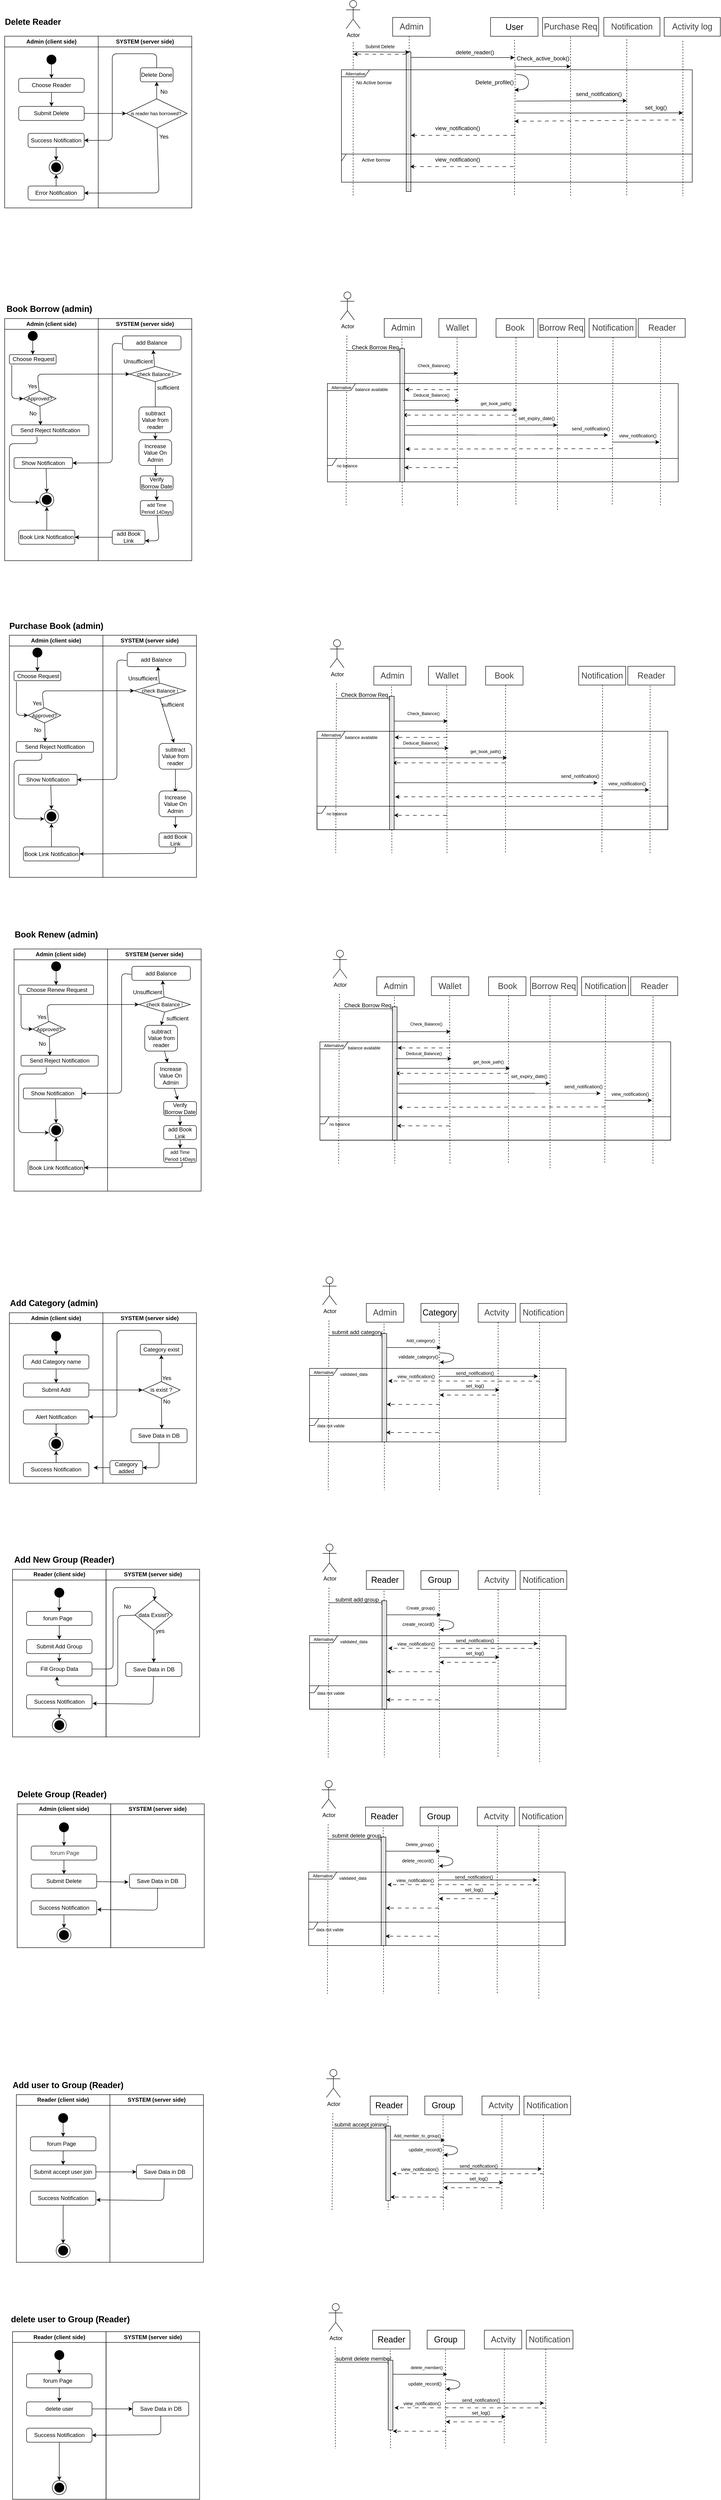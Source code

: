 <mxfile>
    <diagram id="96NKEoEJnGK9OO4_6m9S" name="Page-1">
        <mxGraphModel dx="10810" dy="4750" grid="1" gridSize="10" guides="1" tooltips="1" connect="1" arrows="1" fold="1" page="1" pageScale="1" pageWidth="850" pageHeight="1100" math="0" shadow="0">
            <root>
                <mxCell id="0"/>
                <mxCell id="1" parent="0"/>
                <mxCell id="232" value="Admin (client side)" style="swimlane;whiteSpace=wrap;html=1;" parent="1" vertex="1">
                    <mxGeometry x="1950" y="801.25" width="200" height="517" as="geometry"/>
                </mxCell>
                <mxCell id="233" style="edgeStyle=none;html=1;exitX=0.5;exitY=1;exitDx=0;exitDy=0;" parent="232" source="234" target="236" edge="1">
                    <mxGeometry relative="1" as="geometry"/>
                </mxCell>
                <mxCell id="234" value="" style="ellipse;whiteSpace=wrap;html=1;fillColor=#000000;" parent="232" vertex="1">
                    <mxGeometry x="50" y="27" width="20" height="20" as="geometry"/>
                </mxCell>
                <mxCell id="1126" style="edgeStyle=none;html=1;entryX=0;entryY=0.5;entryDx=0;entryDy=0;exitX=0.052;exitY=1.109;exitDx=0;exitDy=0;exitPerimeter=0;" parent="232" source="236" target="1124" edge="1">
                    <mxGeometry relative="1" as="geometry">
                        <Array as="points">
                            <mxPoint x="15" y="171"/>
                        </Array>
                    </mxGeometry>
                </mxCell>
                <mxCell id="236" value="&amp;nbsp;Choose Request" style="rounded=1;whiteSpace=wrap;html=1;" parent="232" vertex="1">
                    <mxGeometry x="10" y="77" width="100" height="20" as="geometry"/>
                </mxCell>
                <mxCell id="1129" value="" style="edgeStyle=none;html=1;entryX=0.373;entryY=0.029;entryDx=0;entryDy=0;entryPerimeter=0;" parent="232" source="1124" target="1128" edge="1">
                    <mxGeometry relative="1" as="geometry"/>
                </mxCell>
                <mxCell id="1124" value="&lt;font style=&quot;font-size: 11px;&quot;&gt;Approved&lt;/font&gt;&lt;span style=&quot;font-size: 11px; background-color: transparent;&quot;&gt;?&lt;/span&gt;" style="rhombus;whiteSpace=wrap;html=1;" parent="232" vertex="1">
                    <mxGeometry x="40" y="154.75" width="70" height="32.5" as="geometry"/>
                </mxCell>
                <mxCell id="239" value="Show Notification" style="rounded=1;whiteSpace=wrap;html=1;" parent="232" vertex="1">
                    <mxGeometry x="20" y="297" width="125" height="23" as="geometry"/>
                </mxCell>
                <mxCell id="1128" value="Send Reject Notification" style="rounded=1;whiteSpace=wrap;html=1;" parent="232" vertex="1">
                    <mxGeometry x="15" y="227" width="165" height="23" as="geometry"/>
                </mxCell>
                <mxCell id="1130" value="Yes" style="text;html=1;align=center;verticalAlign=middle;resizable=0;points=[];autosize=1;strokeColor=none;fillColor=none;" parent="232" vertex="1">
                    <mxGeometry x="39" y="130" width="40" height="30" as="geometry"/>
                </mxCell>
                <mxCell id="1131" value="No" style="text;html=1;align=center;verticalAlign=middle;resizable=0;points=[];autosize=1;strokeColor=none;fillColor=none;" parent="232" vertex="1">
                    <mxGeometry x="40" y="187.25" width="40" height="30" as="geometry"/>
                </mxCell>
                <mxCell id="244" value="&lt;div&gt;SYSTEM (server side)&lt;/div&gt;" style="swimlane;whiteSpace=wrap;html=1;" parent="1" vertex="1">
                    <mxGeometry x="2150" y="801.25" width="200" height="517" as="geometry"/>
                </mxCell>
                <mxCell id="388" style="edgeStyle=none;html=1;exitX=0.5;exitY=1;exitDx=0;exitDy=0;" parent="244" source="246" edge="1">
                    <mxGeometry relative="1" as="geometry">
                        <mxPoint x="122" y="197" as="targetPoint"/>
                    </mxGeometry>
                </mxCell>
                <mxCell id="246" value="&lt;font style=&quot;font-size: 11px;&quot;&gt;check Balance !&lt;/font&gt;" style="rhombus;whiteSpace=wrap;html=1;" parent="244" vertex="1">
                    <mxGeometry x="67" y="102.25" width="110" height="32.5" as="geometry"/>
                </mxCell>
                <mxCell id="247" value="Unsufficient" style="text;html=1;align=center;verticalAlign=middle;resizable=0;points=[];autosize=1;strokeColor=none;fillColor=none;" parent="244" vertex="1">
                    <mxGeometry x="40" y="77" width="90" height="30" as="geometry"/>
                </mxCell>
                <mxCell id="385" value="add Balance" style="rounded=1;whiteSpace=wrap;html=1;" parent="244" vertex="1">
                    <mxGeometry x="52" y="37" width="125" height="30" as="geometry"/>
                </mxCell>
                <mxCell id="386" style="edgeStyle=none;html=1;entryX=0.524;entryY=0.997;entryDx=0;entryDy=0;entryPerimeter=0;" parent="244" source="246" target="385" edge="1">
                    <mxGeometry relative="1" as="geometry"/>
                </mxCell>
                <mxCell id="240" style="edgeStyle=none;html=1;exitX=0.5;exitY=0;exitDx=0;exitDy=0;entryX=0.5;entryY=1;entryDx=0;entryDy=0;" parent="244" source="241" target="243" edge="1">
                    <mxGeometry relative="1" as="geometry"/>
                </mxCell>
                <mxCell id="241" value="Book Link Notification" style="rounded=1;whiteSpace=wrap;html=1;" parent="244" vertex="1">
                    <mxGeometry x="-170" y="452" width="120" height="30" as="geometry"/>
                </mxCell>
                <mxCell id="242" value="" style="ellipse;whiteSpace=wrap;html=1;fillColor=#000000;" parent="244" vertex="1">
                    <mxGeometry x="-120" y="377" width="20" height="20" as="geometry"/>
                </mxCell>
                <mxCell id="243" value="" style="ellipse;whiteSpace=wrap;html=1;fillColor=none;" parent="244" vertex="1">
                    <mxGeometry x="-125" y="372" width="30" height="30" as="geometry"/>
                </mxCell>
                <mxCell id="3701" style="edgeStyle=none;html=1;entryX=0.5;entryY=0;entryDx=0;entryDy=0;" parent="244" source="392" target="393" edge="1">
                    <mxGeometry relative="1" as="geometry"/>
                </mxCell>
                <mxCell id="392" value="subtract Value from reader" style="rounded=1;whiteSpace=wrap;html=1;" parent="244" vertex="1">
                    <mxGeometry x="87" y="188.75" width="70" height="55" as="geometry"/>
                </mxCell>
                <mxCell id="393" value="Increase Value On Admin" style="rounded=1;whiteSpace=wrap;html=1;" parent="244" vertex="1">
                    <mxGeometry x="87" y="258.75" width="70" height="55" as="geometry"/>
                </mxCell>
                <mxCell id="3707" style="edgeStyle=none;html=1;entryX=1;entryY=0.5;entryDx=0;entryDy=0;" parent="244" source="394" target="241" edge="1">
                    <mxGeometry relative="1" as="geometry"/>
                </mxCell>
                <mxCell id="394" value="add Book Link" style="rounded=1;whiteSpace=wrap;html=1;" parent="244" vertex="1">
                    <mxGeometry x="30" y="452" width="70" height="30" as="geometry"/>
                </mxCell>
                <mxCell id="1133" value="sufficient" style="text;html=1;align=center;verticalAlign=middle;resizable=0;points=[];autosize=1;strokeColor=none;fillColor=none;" parent="244" vertex="1">
                    <mxGeometry x="114" y="133" width="70" height="30" as="geometry"/>
                </mxCell>
                <mxCell id="3706" style="edgeStyle=none;html=1;entryX=1;entryY=0.75;entryDx=0;entryDy=0;" parent="244" source="1262" target="394" edge="1">
                    <mxGeometry relative="1" as="geometry">
                        <Array as="points">
                            <mxPoint x="130" y="474.75"/>
                        </Array>
                    </mxGeometry>
                </mxCell>
                <mxCell id="1262" value="&lt;font style=&quot;font-size: 10px;&quot;&gt;add Time Period 14Days&lt;/font&gt;" style="rounded=1;whiteSpace=wrap;html=1;" parent="244" vertex="1">
                    <mxGeometry x="90" y="388.75" width="70" height="31.25" as="geometry"/>
                </mxCell>
                <mxCell id="1692" value="Verify Borrow Date" style="rounded=1;whiteSpace=wrap;html=1;" parent="244" vertex="1">
                    <mxGeometry x="90" y="336" width="70" height="30" as="geometry"/>
                </mxCell>
                <mxCell id="3702" style="edgeStyle=none;html=1;entryX=0.469;entryY=0.082;entryDx=0;entryDy=0;entryPerimeter=0;" parent="244" source="393" target="1692" edge="1">
                    <mxGeometry relative="1" as="geometry"/>
                </mxCell>
                <mxCell id="3704" style="edgeStyle=none;html=1;entryX=0.5;entryY=0;entryDx=0;entryDy=0;" parent="244" source="1692" target="1262" edge="1">
                    <mxGeometry relative="1" as="geometry"/>
                </mxCell>
                <mxCell id="259" value="&lt;b&gt;&lt;font style=&quot;font-size: 18px;&quot;&gt;Book Borrow (admin)&lt;/font&gt;&lt;/b&gt;" style="text;html=1;align=center;verticalAlign=middle;resizable=0;points=[];autosize=1;strokeColor=none;fillColor=none;" parent="1" vertex="1">
                    <mxGeometry x="1940" y="761.25" width="210" height="40" as="geometry"/>
                </mxCell>
                <mxCell id="238" style="edgeStyle=none;html=1;exitX=0.549;exitY=1.011;exitDx=0;exitDy=0;entryX=0.5;entryY=0;entryDx=0;entryDy=0;exitPerimeter=0;" parent="1" source="239" target="243" edge="1">
                    <mxGeometry relative="1" as="geometry"/>
                </mxCell>
                <mxCell id="387" style="edgeStyle=none;html=1;entryX=1;entryY=0.5;entryDx=0;entryDy=0;exitX=-0.009;exitY=0.571;exitDx=0;exitDy=0;exitPerimeter=0;" parent="1" source="385" target="239" edge="1">
                    <mxGeometry relative="1" as="geometry">
                        <Array as="points">
                            <mxPoint x="2180" y="853.25"/>
                            <mxPoint x="2180" y="1109.25"/>
                        </Array>
                    </mxGeometry>
                </mxCell>
                <mxCell id="1132" style="edgeStyle=none;html=1;entryX=-0.004;entryY=0.673;entryDx=0;entryDy=0;entryPerimeter=0;exitX=0.326;exitY=1.104;exitDx=0;exitDy=0;exitPerimeter=0;" parent="1" source="1128" target="243" edge="1">
                    <mxGeometry relative="1" as="geometry">
                        <mxPoint x="2020" y="1068.25" as="sourcePoint"/>
                        <Array as="points">
                            <mxPoint x="2020" y="1068.25"/>
                            <mxPoint x="1960" y="1068.25"/>
                            <mxPoint x="1960" y="1193.25"/>
                        </Array>
                    </mxGeometry>
                </mxCell>
                <mxCell id="1127" style="edgeStyle=none;html=1;entryX=0;entryY=0.5;entryDx=0;entryDy=0;" parent="1" source="1124" target="246" edge="1">
                    <mxGeometry relative="1" as="geometry">
                        <mxPoint x="2045" y="919.75" as="targetPoint"/>
                        <Array as="points">
                            <mxPoint x="2020" y="920"/>
                        </Array>
                    </mxGeometry>
                </mxCell>
                <mxCell id="1172" value="&lt;span style=&quot;font-family: monospace; font-size: 0px; text-align: start;&quot;&gt;%3CmxGraphModel%3E%3Croot%3E%3CmxCell%20id%3D%220%22%2F%3E%3CmxCell%20id%3D%221%22%20parent%3D%220%22%2F%3E%3CmxCell%20id%3D%222%22%20value%3D%22reader%20(client%20side)%22%20style%3D%22swimlane%3BwhiteSpace%3Dwrap%3Bhtml%3D1%3B%22%20vertex%3D%221%22%20parent%3D%221%22%3E%3CmxGeometry%20x%3D%222900%22%20y%3D%2292.5%22%20width%3D%22200%22%20height%3D%22430%22%20as%3D%22geometry%22%2F%3E%3C%2FmxCell%3E%3CmxCell%20id%3D%223%22%20style%3D%22edgeStyle%3Dnone%3Bhtml%3D1%3BexitX%3D0.5%3BexitY%3D1%3BexitDx%3D0%3BexitDy%3D0%3B%22%20edge%3D%221%22%20parent%3D%222%22%20source%3D%224%22%20target%3D%226%22%3E%3CmxGeometry%20relative%3D%221%22%20as%3D%22geometry%22%2F%3E%3C%2FmxCell%3E%3CmxCell%20id%3D%224%22%20value%3D%22%22%20style%3D%22ellipse%3BwhiteSpace%3Dwrap%3Bhtml%3D1%3BfillColor%3D%23000000%3B%22%20vertex%3D%221%22%20parent%3D%222%22%3E%3CmxGeometry%20x%3D%2290%22%20y%3D%2240%22%20width%3D%2220%22%20height%3D%2220%22%20as%3D%22geometry%22%2F%3E%3C%2FmxCell%3E%3CmxCell%20id%3D%225%22%20style%3D%22edgeStyle%3Dnone%3Bhtml%3D1%3BexitX%3D0.5%3BexitY%3D1%3BexitDx%3D0%3BexitDy%3D0%3BentryX%3D0.5%3BentryY%3D0%3BentryDx%3D0%3BentryDy%3D0%3B%22%20edge%3D%221%22%20parent%3D%222%22%20source%3D%226%22%20target%3D%227%22%3E%3CmxGeometry%20relative%3D%221%22%20as%3D%22geometry%22%2F%3E%3C%2FmxCell%3E%3CmxCell%20id%3D%226%22%20value%3D%22Book%20Data%20Board%22%20style%3D%22rounded%3D1%3BwhiteSpace%3Dwrap%3Bhtml%3D1%3B%22%20vertex%3D%221%22%20parent%3D%222%22%3E%3CmxGeometry%20x%3D%2230%22%20y%3D%2290%22%20width%3D%22140%22%20height%3D%2230%22%20as%3D%22geometry%22%2F%3E%3C%2FmxCell%3E%3CmxCell%20id%3D%227%22%20value%3D%22Submit%20Add%22%20style%3D%22rounded%3D1%3BwhiteSpace%3Dwrap%3Bhtml%3D1%3B%22%20vertex%3D%221%22%20parent%3D%222%22%3E%3CmxGeometry%20x%3D%2230%22%20y%3D%22150%22%20width%3D%22140%22%20height%3D%2230%22%20as%3D%22geometry%22%2F%3E%3C%2FmxCell%3E%3CmxCell%20id%3D%228%22%20style%3D%22edgeStyle%3Dnone%3Bhtml%3D1%3BexitX%3D0.5%3BexitY%3D0%3BexitDx%3D0%3BexitDy%3D0%3BentryX%3D0.5%3BentryY%3D1%3BentryDx%3D0%3BentryDy%3D0%3B%22%20edge%3D%221%22%20parent%3D%222%22%20source%3D%229%22%20target%3D%2211%22%3E%3CmxGeometry%20relative%3D%221%22%20as%3D%22geometry%22%2F%3E%3C%2FmxCell%3E%3CmxCell%20id%3D%229%22%20value%3D%22Success%20Notification%22%20style%3D%22rounded%3D1%3BwhiteSpace%3Dwrap%3Bhtml%3D1%3B%22%20vertex%3D%221%22%20parent%3D%222%22%3E%3CmxGeometry%20x%3D%2250%22%20y%3D%22320%22%20width%3D%22120%22%20height%3D%2230%22%20as%3D%22geometry%22%2F%3E%3C%2FmxCell%3E%3CmxCell%20id%3D%2210%22%20value%3D%22%22%20style%3D%22ellipse%3BwhiteSpace%3Dwrap%3Bhtml%3D1%3BfillColor%3D%23000000%3B%22%20vertex%3D%221%22%20parent%3D%222%22%3E%3CmxGeometry%20x%3D%22100%22%20y%3D%22270%22%20width%3D%2220%22%20height%3D%2220%22%20as%3D%22geometry%22%2F%3E%3C%2FmxCell%3E%3CmxCell%20id%3D%2211%22%20value%3D%22%22%20style%3D%22ellipse%3BwhiteSpace%3Dwrap%3Bhtml%3D1%3BfillColor%3Dnone%3B%22%20vertex%3D%221%22%20parent%3D%222%22%3E%3CmxGeometry%20x%3D%2295%22%20y%3D%22265%22%20width%3D%2230%22%20height%3D%2230%22%20as%3D%22geometry%22%2F%3E%3C%2FmxCell%3E%3CmxCell%20id%3D%2212%22%20style%3D%22edgeStyle%3Dnone%3Bhtml%3D1%3BexitX%3D0.5%3BexitY%3D1%3BexitDx%3D0%3BexitDy%3D0%3BentryX%3D0.5%3BentryY%3D0%3BentryDx%3D0%3BentryDy%3D0%3B%22%20edge%3D%221%22%20parent%3D%222%22%20source%3D%2213%22%20target%3D%2211%22%3E%3CmxGeometry%20relative%3D%221%22%20as%3D%22geometry%22%2F%3E%3C%2FmxCell%3E%3CmxCell%20id%3D%2213%22%20value%3D%22Error%20Notification%22%20style%3D%22rounded%3D1%3BwhiteSpace%3Dwrap%3Bhtml%3D1%3B%22%20vertex%3D%221%22%20parent%3D%222%22%3E%3CmxGeometry%20x%3D%2250%22%20y%3D%22207.5%22%20width%3D%22120%22%20height%3D%2230%22%20as%3D%22geometry%22%2F%3E%3C%2FmxCell%3E%3CmxCell%20id%3D%2214%22%20value%3D%22%26lt%3Bdiv%26gt%3BSYSTEM%20(server%20side)%26lt%3B%2Fdiv%26gt%3B%22%20style%3D%22swimlane%3BwhiteSpace%3Dwrap%3Bhtml%3D1%3B%22%20vertex%3D%221%22%20parent%3D%221%22%3E%3CmxGeometry%20x%3D%223100%22%20y%3D%2292.5%22%20width%3D%22200%22%20height%3D%22430%22%20as%3D%22geometry%22%2F%3E%3C%2FmxCell%3E%3CmxCell%20id%3D%2215%22%20style%3D%22edgeStyle%3Dnone%3Bhtml%3D1%3BentryX%3D0.5%3BentryY%3D1%3BentryDx%3D0%3BentryDy%3D0%3B%22%20edge%3D%221%22%20parent%3D%2214%22%20source%3D%2216%22%20target%3D%2219%22%3E%3CmxGeometry%20relative%3D%221%22%20as%3D%22geometry%22%2F%3E%3C%2FmxCell%3E%3CmxCell%20id%3D%2216%22%20value%3D%22%26lt%3Bfont%20style%3D%26quot%3Bfont-size%3A%2012px%3B%26quot%3B%26gt%3Bis%20ISBN%20exist%20%3F%26lt%3B%2Ffont%26gt%3B%22%20style%3D%22rhombus%3BwhiteSpace%3Dwrap%3Bhtml%3D1%3B%22%20vertex%3D%221%22%20parent%3D%2214%22%3E%3CmxGeometry%20x%3D%2260%22%20y%3D%22133.75%22%20width%3D%22130%22%20height%3D%2262.5%22%20as%3D%22geometry%22%2F%3E%3C%2FmxCell%3E%3CmxCell%20id%3D%2217%22%20value%3D%22Yes%22%20style%3D%22text%3Bhtml%3D1%3Balign%3Dcenter%3BverticalAlign%3Dmiddle%3Bresizable%3D0%3Bpoints%3D%5B%5D%3Bautosize%3D1%3BstrokeColor%3Dnone%3BfillColor%3Dnone%3B%22%20vertex%3D%221%22%20parent%3D%2214%22%3E%3CmxGeometry%20x%3D%22120%22%20y%3D%22103.75%22%20width%3D%2240%22%20height%3D%2230%22%20as%3D%22geometry%22%2F%3E%3C%2FmxCell%3E%3CmxCell%20id%3D%2218%22%20value%3D%22No%22%20style%3D%22text%3Bhtml%3D1%3Balign%3Dcenter%3BverticalAlign%3Dmiddle%3Bresizable%3D0%3Bpoints%3D%5B%5D%3Bautosize%3D1%3BstrokeColor%3Dnone%3BfillColor%3Dnone%3B%22%20vertex%3D%221%22%20parent%3D%2214%22%3E%3CmxGeometry%20x%3D%22120%22%20y%3D%22200%22%20width%3D%2240%22%20height%3D%2230%22%20as%3D%22geometry%22%2F%3E%3C%2FmxCell%3E%3CmxCell%20id%3D%2219%22%20value%3D%22book%20is%20exist%22%20style%3D%22rounded%3D1%3BwhiteSpace%3Dwrap%3Bhtml%3D1%3B%22%20vertex%3D%221%22%20parent%3D%2214%22%3E%3CmxGeometry%20x%3D%2290%22%20y%3D%2267.5%22%20width%3D%2270%22%20height%3D%2230%22%20as%3D%22geometry%22%2F%3E%3C%2FmxCell%3E%3CmxCell%20id%3D%2220%22%20value%3D%22Save%20Data%20in%20DB%22%20style%3D%22rounded%3D1%3BwhiteSpace%3Dwrap%3Bhtml%3D1%3B%22%20vertex%3D%221%22%20parent%3D%2214%22%3E%3CmxGeometry%20x%3D%2260%22%20y%3D%22247.5%22%20width%3D%22120%22%20height%3D%2230%22%20as%3D%22geometry%22%2F%3E%3C%2FmxCell%3E%3CmxCell%20id%3D%2221%22%20style%3D%22edgeStyle%3Dnone%3Bhtml%3D1%3BentryX%3D0.548%3BentryY%3D0.011%3BentryDx%3D0%3BentryDy%3D0%3BentryPerimeter%3D0%3B%22%20edge%3D%221%22%20parent%3D%2214%22%20source%3D%2216%22%20target%3D%2220%22%3E%3CmxGeometry%20relative%3D%221%22%20as%3D%22geometry%22%2F%3E%3C%2FmxCell%3E%3CmxCell%20id%3D%2222%22%20style%3D%22edgeStyle%3Dnone%3Bhtml%3D1%3B%22%20edge%3D%221%22%20parent%3D%2214%22%20source%3D%2223%22%3E%3CmxGeometry%20relative%3D%221%22%20as%3D%22geometry%22%3E%3CmxPoint%20x%3D%22-20%22%20y%3D%22330.75%22%20as%3D%22targetPoint%22%2F%3E%3C%2FmxGeometry%3E%3C%2FmxCell%3E%3CmxCell%20id%3D%2223%22%20value%3D%22Book%20add%22%20style%3D%22rounded%3D1%3BwhiteSpace%3Dwrap%3Bhtml%3D1%3B%22%20vertex%3D%221%22%20parent%3D%2214%22%3E%3CmxGeometry%20x%3D%22110%22%20y%3D%22315.75%22%20width%3D%2270%22%20height%3D%2230%22%20as%3D%22geometry%22%2F%3E%3C%2FmxCell%3E%3CmxCell%20id%3D%2224%22%20style%3D%22edgeStyle%3Dnone%3Bhtml%3D1%3BentryX%3D0.134%3BentryY%3D0%3BentryDx%3D0%3BentryDy%3D0%3BentryPerimeter%3D0%3B%22%20edge%3D%221%22%20parent%3D%2214%22%20source%3D%2220%22%20target%3D%2223%22%3E%3CmxGeometry%20relative%3D%221%22%20as%3D%22geometry%22%2F%3E%3C%2FmxCell%3E%3CmxCell%20id%3D%2225%22%20style%3D%22edgeStyle%3Dnone%3Bhtml%3D1%3BentryX%3D0%3BentryY%3D0.5%3BentryDx%3D0%3BentryDy%3D0%3B%22%20edge%3D%221%22%20source%3D%227%22%20target%3D%2216%22%20parent%3D%221%22%3E%3CmxGeometry%20relative%3D%221%22%20as%3D%22geometry%22%2F%3E%3C%2FmxCell%3E%3CmxCell%20id%3D%2226%22%20value%3D%22%26lt%3Bb%26gt%3B%26lt%3Bfont%20style%3D%26quot%3Bfont-size%3A%2018px%3B%26quot%3B%26gt%3BAdd%20Book%20(admin)%26lt%3B%2Ffont%26gt%3B%26lt%3B%2Fb%26gt%3B%22%20style%3D%22text%3Bhtml%3D1%3Balign%3Dcenter%3BverticalAlign%3Dmiddle%3Bresizable%3D0%3Bpoints%3D%5B%5D%3Bautosize%3D1%3BstrokeColor%3Dnone%3BfillColor%3Dnone%3B%22%20vertex%3D%221%22%20parent%3D%221%22%3E%3CmxGeometry%20x%3D%222890%22%20y%3D%2250%22%20width%3D%22180%22%20height%3D%2240%22%20as%3D%22geometry%22%2F%3E%3C%2FmxCell%3E%3CmxCell%20id%3D%2227%22%20style%3D%22edgeStyle%3Dnone%3Bhtml%3D1%3BentryX%3D1%3BentryY%3D0.5%3BentryDx%3D0%3BentryDy%3D0%3BexitX%3D0.5%3BexitY%3D0%3BexitDx%3D0%3BexitDy%3D0%3B%22%20edge%3D%221%22%20source%3D%2219%22%20target%3D%2213%22%20parent%3D%221%22%3E%3CmxGeometry%20relative%3D%221%22%20as%3D%22geometry%22%3E%3CArray%20as%3D%22points%22%3E%3CmxPoint%20x%3D%223225%22%20y%3D%22130%22%2F%3E%3CmxPoint%20x%3D%223130%22%20y%3D%22130%22%2F%3E%3CmxPoint%20x%3D%223130%22%20y%3D%22315%22%2F%3E%3C%2FArray%3E%3C%2FmxGeometry%3E%3C%2FmxCell%3E%3C%2Froot%3E%3C%2FmxGraphModel%3E&lt;/span&gt;" style="text;html=1;align=center;verticalAlign=middle;resizable=0;points=[];autosize=1;strokeColor=none;fillColor=none;" parent="1" vertex="1">
                    <mxGeometry x="2070" y="2916.25" width="20" height="30" as="geometry"/>
                </mxCell>
                <mxCell id="1199" value="Admin (client side)" style="swimlane;whiteSpace=wrap;html=1;" parent="1" vertex="1">
                    <mxGeometry x="1960" y="2924.25" width="200" height="364" as="geometry"/>
                </mxCell>
                <mxCell id="1200" style="edgeStyle=none;html=1;exitX=0.5;exitY=1;exitDx=0;exitDy=0;" parent="1199" source="1201" target="1203" edge="1">
                    <mxGeometry relative="1" as="geometry"/>
                </mxCell>
                <mxCell id="1201" value="" style="ellipse;whiteSpace=wrap;html=1;fillColor=#000000;" parent="1199" vertex="1">
                    <mxGeometry x="90" y="40" width="20" height="20" as="geometry"/>
                </mxCell>
                <mxCell id="1202" style="edgeStyle=none;html=1;exitX=0.5;exitY=1;exitDx=0;exitDy=0;entryX=0.5;entryY=0;entryDx=0;entryDy=0;" parent="1199" source="1203" target="1204" edge="1">
                    <mxGeometry relative="1" as="geometry"/>
                </mxCell>
                <mxCell id="1203" value="Add Category name" style="rounded=1;whiteSpace=wrap;html=1;" parent="1199" vertex="1">
                    <mxGeometry x="30" y="90" width="140" height="30" as="geometry"/>
                </mxCell>
                <mxCell id="1204" value="Submit Add" style="rounded=1;whiteSpace=wrap;html=1;" parent="1199" vertex="1">
                    <mxGeometry x="30" y="150" width="140" height="30" as="geometry"/>
                </mxCell>
                <mxCell id="1205" style="edgeStyle=none;html=1;exitX=0.5;exitY=0;exitDx=0;exitDy=0;entryX=0.5;entryY=1;entryDx=0;entryDy=0;" parent="1199" source="1206" target="1208" edge="1">
                    <mxGeometry relative="1" as="geometry"/>
                </mxCell>
                <mxCell id="1206" value="Success Notification" style="rounded=1;whiteSpace=wrap;html=1;" parent="1199" vertex="1">
                    <mxGeometry x="30" y="320" width="140" height="30" as="geometry"/>
                </mxCell>
                <mxCell id="1207" value="" style="ellipse;whiteSpace=wrap;html=1;fillColor=#000000;" parent="1199" vertex="1">
                    <mxGeometry x="90" y="270" width="20" height="20" as="geometry"/>
                </mxCell>
                <mxCell id="1208" value="" style="ellipse;whiteSpace=wrap;html=1;fillColor=none;" parent="1199" vertex="1">
                    <mxGeometry x="85" y="265" width="30" height="30" as="geometry"/>
                </mxCell>
                <mxCell id="1209" style="edgeStyle=none;html=1;exitX=0.5;exitY=1;exitDx=0;exitDy=0;entryX=0.5;entryY=0;entryDx=0;entryDy=0;" parent="1199" source="1210" target="1208" edge="1">
                    <mxGeometry relative="1" as="geometry"/>
                </mxCell>
                <mxCell id="1210" value="Alert Notification" style="rounded=1;whiteSpace=wrap;html=1;" parent="1199" vertex="1">
                    <mxGeometry x="30" y="207.5" width="140" height="30" as="geometry"/>
                </mxCell>
                <mxCell id="1211" value="&lt;div&gt;SYSTEM (server side)&lt;/div&gt;" style="swimlane;whiteSpace=wrap;html=1;" parent="1" vertex="1">
                    <mxGeometry x="2160" y="2924.25" width="200" height="364" as="geometry"/>
                </mxCell>
                <mxCell id="1212" style="edgeStyle=none;html=1;entryX=0.5;entryY=1;entryDx=0;entryDy=0;" parent="1211" source="1213" target="1216" edge="1">
                    <mxGeometry relative="1" as="geometry"/>
                </mxCell>
                <mxCell id="1213" value="&lt;font style=&quot;font-size: 12px;&quot;&gt;is exist ?&lt;/font&gt;" style="rhombus;whiteSpace=wrap;html=1;" parent="1211" vertex="1">
                    <mxGeometry x="85" y="146.88" width="80" height="36.25" as="geometry"/>
                </mxCell>
                <mxCell id="1214" value="Yes" style="text;html=1;align=center;verticalAlign=middle;resizable=0;points=[];autosize=1;strokeColor=none;fillColor=none;" parent="1211" vertex="1">
                    <mxGeometry x="116" y="124.75" width="40" height="30" as="geometry"/>
                </mxCell>
                <mxCell id="1215" value="No" style="text;html=1;align=center;verticalAlign=middle;resizable=0;points=[];autosize=1;strokeColor=none;fillColor=none;" parent="1211" vertex="1">
                    <mxGeometry x="116" y="175" width="40" height="30" as="geometry"/>
                </mxCell>
                <mxCell id="1216" value="Category exist" style="rounded=1;whiteSpace=wrap;html=1;" parent="1211" vertex="1">
                    <mxGeometry x="80" y="67.5" width="90" height="22.5" as="geometry"/>
                </mxCell>
                <mxCell id="1217" value="Save Data in DB" style="rounded=1;whiteSpace=wrap;html=1;" parent="1211" vertex="1">
                    <mxGeometry x="60" y="247.5" width="120" height="30" as="geometry"/>
                </mxCell>
                <mxCell id="1218" style="edgeStyle=none;html=1;entryX=0.548;entryY=0.011;entryDx=0;entryDy=0;entryPerimeter=0;" parent="1211" source="1213" target="1217" edge="1">
                    <mxGeometry relative="1" as="geometry"/>
                </mxCell>
                <mxCell id="1219" style="edgeStyle=none;html=1;" parent="1211" source="1220" edge="1">
                    <mxGeometry relative="1" as="geometry">
                        <mxPoint x="-20" y="330.75" as="targetPoint"/>
                    </mxGeometry>
                </mxCell>
                <mxCell id="1220" value="Category added" style="rounded=1;whiteSpace=wrap;html=1;" parent="1211" vertex="1">
                    <mxGeometry x="15" y="315.75" width="70" height="30" as="geometry"/>
                </mxCell>
                <mxCell id="1221" style="edgeStyle=none;html=1;entryX=1;entryY=0.5;entryDx=0;entryDy=0;" parent="1211" source="1217" target="1220" edge="1">
                    <mxGeometry relative="1" as="geometry">
                        <Array as="points">
                            <mxPoint x="120" y="331"/>
                        </Array>
                    </mxGeometry>
                </mxCell>
                <mxCell id="1222" style="edgeStyle=none;html=1;entryX=0;entryY=0.5;entryDx=0;entryDy=0;" parent="1" source="1204" target="1213" edge="1">
                    <mxGeometry relative="1" as="geometry"/>
                </mxCell>
                <mxCell id="1223" value="&lt;b&gt;&lt;font style=&quot;font-size: 18px;&quot;&gt;Add Category (admin)&lt;/font&gt;&lt;/b&gt;" style="text;html=1;align=center;verticalAlign=middle;resizable=0;points=[];autosize=1;strokeColor=none;fillColor=none;" parent="1" vertex="1">
                    <mxGeometry x="1950" y="2884.25" width="210" height="40" as="geometry"/>
                </mxCell>
                <mxCell id="1224" style="edgeStyle=none;html=1;entryX=1;entryY=0.5;entryDx=0;entryDy=0;exitX=0.5;exitY=0;exitDx=0;exitDy=0;" parent="1" source="1216" target="1210" edge="1">
                    <mxGeometry relative="1" as="geometry">
                        <Array as="points">
                            <mxPoint x="2285" y="2961.75"/>
                            <mxPoint x="2190" y="2961.75"/>
                            <mxPoint x="2190" y="3146.75"/>
                        </Array>
                    </mxGeometry>
                </mxCell>
                <mxCell id="1226" value="Admin (client side)" style="swimlane;whiteSpace=wrap;html=1;" parent="1" vertex="1">
                    <mxGeometry x="1970" y="2147.5" width="200" height="517" as="geometry"/>
                </mxCell>
                <mxCell id="1227" style="edgeStyle=none;html=1;exitX=0.5;exitY=1;exitDx=0;exitDy=0;" parent="1226" source="1228" target="1230" edge="1">
                    <mxGeometry relative="1" as="geometry"/>
                </mxCell>
                <mxCell id="1228" value="" style="ellipse;whiteSpace=wrap;html=1;fillColor=#000000;" parent="1226" vertex="1">
                    <mxGeometry x="80" y="27" width="20" height="20" as="geometry"/>
                </mxCell>
                <mxCell id="1229" style="edgeStyle=none;html=1;entryX=0;entryY=0.5;entryDx=0;entryDy=0;exitX=0.031;exitY=1.068;exitDx=0;exitDy=0;exitPerimeter=0;" parent="1226" source="1230" target="1232" edge="1">
                    <mxGeometry relative="1" as="geometry">
                        <Array as="points">
                            <mxPoint x="15" y="171"/>
                        </Array>
                    </mxGeometry>
                </mxCell>
                <mxCell id="1230" value="&amp;nbsp;Choose Renew Request" style="rounded=1;whiteSpace=wrap;html=1;" parent="1226" vertex="1">
                    <mxGeometry x="10" y="77" width="160" height="20" as="geometry"/>
                </mxCell>
                <mxCell id="1231" value="" style="edgeStyle=none;html=1;entryX=0.373;entryY=0.029;entryDx=0;entryDy=0;entryPerimeter=0;" parent="1226" source="1232" target="1234" edge="1">
                    <mxGeometry relative="1" as="geometry"/>
                </mxCell>
                <mxCell id="1232" value="&lt;font style=&quot;font-size: 11px;&quot;&gt;Approved&lt;/font&gt;&lt;span style=&quot;font-size: 11px; background-color: transparent;&quot;&gt;?&lt;/span&gt;" style="rhombus;whiteSpace=wrap;html=1;" parent="1226" vertex="1">
                    <mxGeometry x="40" y="154.75" width="70" height="32.5" as="geometry"/>
                </mxCell>
                <mxCell id="1233" value="Show Notification" style="rounded=1;whiteSpace=wrap;html=1;" parent="1226" vertex="1">
                    <mxGeometry x="20" y="297" width="125" height="23" as="geometry"/>
                </mxCell>
                <mxCell id="1234" value="Send Reject Notification" style="rounded=1;whiteSpace=wrap;html=1;" parent="1226" vertex="1">
                    <mxGeometry x="15" y="227" width="165" height="23" as="geometry"/>
                </mxCell>
                <mxCell id="1235" value="Yes" style="text;html=1;align=center;verticalAlign=middle;resizable=0;points=[];autosize=1;strokeColor=none;fillColor=none;" parent="1226" vertex="1">
                    <mxGeometry x="39" y="130" width="40" height="30" as="geometry"/>
                </mxCell>
                <mxCell id="1236" value="No" style="text;html=1;align=center;verticalAlign=middle;resizable=0;points=[];autosize=1;strokeColor=none;fillColor=none;" parent="1226" vertex="1">
                    <mxGeometry x="40" y="187.25" width="40" height="30" as="geometry"/>
                </mxCell>
                <mxCell id="1237" value="&lt;div&gt;SYSTEM (server side)&lt;/div&gt;" style="swimlane;whiteSpace=wrap;html=1;" parent="1" vertex="1">
                    <mxGeometry x="2170" y="2147.5" width="200" height="517" as="geometry"/>
                </mxCell>
                <mxCell id="1238" style="edgeStyle=none;html=1;exitX=0.5;exitY=1;exitDx=0;exitDy=0;entryX=0.5;entryY=0;entryDx=0;entryDy=0;" parent="1237" source="1239" target="1250" edge="1">
                    <mxGeometry relative="1" as="geometry">
                        <mxPoint x="122" y="197" as="targetPoint"/>
                    </mxGeometry>
                </mxCell>
                <mxCell id="1239" value="&lt;font style=&quot;font-size: 11px;&quot;&gt;check Balance !&lt;/font&gt;" style="rhombus;whiteSpace=wrap;html=1;" parent="1237" vertex="1">
                    <mxGeometry x="67" y="102.25" width="110" height="32.5" as="geometry"/>
                </mxCell>
                <mxCell id="1240" value="Unsufficient" style="text;html=1;align=center;verticalAlign=middle;resizable=0;points=[];autosize=1;strokeColor=none;fillColor=none;" parent="1237" vertex="1">
                    <mxGeometry x="40" y="77" width="90" height="30" as="geometry"/>
                </mxCell>
                <mxCell id="1241" value="add Balance" style="rounded=1;whiteSpace=wrap;html=1;" parent="1237" vertex="1">
                    <mxGeometry x="52" y="37" width="125" height="30" as="geometry"/>
                </mxCell>
                <mxCell id="1242" style="edgeStyle=none;html=1;entryX=0.524;entryY=0.997;entryDx=0;entryDy=0;entryPerimeter=0;" parent="1237" source="1239" target="1241" edge="1">
                    <mxGeometry relative="1" as="geometry"/>
                </mxCell>
                <mxCell id="1243" style="edgeStyle=none;html=1;exitX=0.5;exitY=0;exitDx=0;exitDy=0;entryX=0.5;entryY=1;entryDx=0;entryDy=0;" parent="1237" source="1244" target="1246" edge="1">
                    <mxGeometry relative="1" as="geometry"/>
                </mxCell>
                <mxCell id="1244" value="Book Link Notification" style="rounded=1;whiteSpace=wrap;html=1;" parent="1237" vertex="1">
                    <mxGeometry x="-170" y="452" width="120" height="30" as="geometry"/>
                </mxCell>
                <mxCell id="1245" value="" style="ellipse;whiteSpace=wrap;html=1;fillColor=#000000;" parent="1237" vertex="1">
                    <mxGeometry x="-120" y="377" width="20" height="20" as="geometry"/>
                </mxCell>
                <mxCell id="1246" value="" style="ellipse;whiteSpace=wrap;html=1;fillColor=none;" parent="1237" vertex="1">
                    <mxGeometry x="-125" y="372" width="30" height="30" as="geometry"/>
                </mxCell>
                <mxCell id="1249" style="edgeStyle=none;html=1;entryX=0.404;entryY=0.001;entryDx=0;entryDy=0;entryPerimeter=0;" parent="1237" source="1250" target="1251" edge="1">
                    <mxGeometry relative="1" as="geometry">
                        <mxPoint x="155" y="326.75" as="targetPoint"/>
                    </mxGeometry>
                </mxCell>
                <mxCell id="1250" value="subtract Value from reader" style="rounded=1;whiteSpace=wrap;html=1;" parent="1237" vertex="1">
                    <mxGeometry x="79.5" y="163" width="70" height="55" as="geometry"/>
                </mxCell>
                <mxCell id="3710" style="edgeStyle=none;html=1;" parent="1237" source="1251" edge="1">
                    <mxGeometry relative="1" as="geometry">
                        <mxPoint x="150" y="322.5" as="targetPoint"/>
                    </mxGeometry>
                </mxCell>
                <mxCell id="1251" value="Increase Value On Admin" style="rounded=1;whiteSpace=wrap;html=1;" parent="1237" vertex="1">
                    <mxGeometry x="100" y="242.5" width="70" height="55" as="geometry"/>
                </mxCell>
                <mxCell id="1265" style="edgeStyle=none;html=1;entryX=0.5;entryY=0;entryDx=0;entryDy=0;" parent="1237" source="1252" target="1264" edge="1">
                    <mxGeometry relative="1" as="geometry"/>
                </mxCell>
                <mxCell id="1252" value="add Book Link" style="rounded=1;whiteSpace=wrap;html=1;" parent="1237" vertex="1">
                    <mxGeometry x="120" y="377" width="70" height="30" as="geometry"/>
                </mxCell>
                <mxCell id="1253" style="edgeStyle=none;html=1;entryX=1;entryY=0.5;entryDx=0;entryDy=0;exitX=0.558;exitY=0.993;exitDx=0;exitDy=0;exitPerimeter=0;" parent="1237" source="1264" target="1244" edge="1">
                    <mxGeometry relative="1" as="geometry">
                        <Array as="points">
                            <mxPoint x="160" y="467"/>
                        </Array>
                        <mxPoint x="160" y="416.75" as="sourcePoint"/>
                    </mxGeometry>
                </mxCell>
                <mxCell id="1254" value="sufficient" style="text;html=1;align=center;verticalAlign=middle;resizable=0;points=[];autosize=1;strokeColor=none;fillColor=none;" parent="1237" vertex="1">
                    <mxGeometry x="114" y="133" width="70" height="30" as="geometry"/>
                </mxCell>
                <mxCell id="1264" value="&lt;font style=&quot;font-size: 10px;&quot;&gt;add Time Period 14Days&lt;/font&gt;" style="rounded=1;whiteSpace=wrap;html=1;" parent="1237" vertex="1">
                    <mxGeometry x="120" y="425.75" width="70" height="30" as="geometry"/>
                </mxCell>
                <mxCell id="1257" value="&lt;b&gt;&lt;font style=&quot;font-size: 18px;&quot;&gt;Book Renew (admin)&lt;/font&gt;&lt;/b&gt;" style="text;html=1;align=center;verticalAlign=middle;resizable=0;points=[];autosize=1;strokeColor=none;fillColor=none;" parent="1" vertex="1">
                    <mxGeometry x="1960" y="2096.5" width="200" height="40" as="geometry"/>
                </mxCell>
                <mxCell id="1258" style="edgeStyle=none;html=1;exitX=0.549;exitY=1.011;exitDx=0;exitDy=0;entryX=0.5;entryY=0;entryDx=0;entryDy=0;exitPerimeter=0;" parent="1" source="1233" target="1246" edge="1">
                    <mxGeometry relative="1" as="geometry"/>
                </mxCell>
                <mxCell id="1259" style="edgeStyle=none;html=1;entryX=1;entryY=0.5;entryDx=0;entryDy=0;exitX=-0.009;exitY=0.571;exitDx=0;exitDy=0;exitPerimeter=0;" parent="1" source="1241" target="1233" edge="1">
                    <mxGeometry relative="1" as="geometry">
                        <Array as="points">
                            <mxPoint x="2200" y="2199.5"/>
                            <mxPoint x="2200" y="2455.5"/>
                        </Array>
                    </mxGeometry>
                </mxCell>
                <mxCell id="1260" style="edgeStyle=none;html=1;entryX=-0.004;entryY=0.673;entryDx=0;entryDy=0;entryPerimeter=0;exitX=0.326;exitY=1.104;exitDx=0;exitDy=0;exitPerimeter=0;" parent="1" source="1234" target="1246" edge="1">
                    <mxGeometry relative="1" as="geometry">
                        <mxPoint x="2040" y="2414.5" as="sourcePoint"/>
                        <Array as="points">
                            <mxPoint x="2040" y="2414.5"/>
                            <mxPoint x="1980" y="2414.5"/>
                            <mxPoint x="1980" y="2539.5"/>
                        </Array>
                    </mxGeometry>
                </mxCell>
                <mxCell id="1261" style="edgeStyle=none;html=1;entryX=0;entryY=0.5;entryDx=0;entryDy=0;" parent="1" source="1232" target="1239" edge="1">
                    <mxGeometry relative="1" as="geometry">
                        <mxPoint x="2065" y="2266" as="targetPoint"/>
                        <Array as="points">
                            <mxPoint x="2040" y="2266.25"/>
                        </Array>
                    </mxGeometry>
                </mxCell>
                <mxCell id="1316" value="Admin (client side)" style="swimlane;whiteSpace=wrap;html=1;" parent="1" vertex="1">
                    <mxGeometry x="1960" y="1477.5" width="200" height="517" as="geometry"/>
                </mxCell>
                <mxCell id="1317" style="edgeStyle=none;html=1;exitX=0.5;exitY=1;exitDx=0;exitDy=0;" parent="1316" source="1318" target="1320" edge="1">
                    <mxGeometry relative="1" as="geometry"/>
                </mxCell>
                <mxCell id="1318" value="" style="ellipse;whiteSpace=wrap;html=1;fillColor=#000000;" parent="1316" vertex="1">
                    <mxGeometry x="50" y="27" width="20" height="20" as="geometry"/>
                </mxCell>
                <mxCell id="1319" style="edgeStyle=none;html=1;entryX=0;entryY=0.5;entryDx=0;entryDy=0;exitX=0.052;exitY=1.109;exitDx=0;exitDy=0;exitPerimeter=0;" parent="1316" source="1320" target="1322" edge="1">
                    <mxGeometry relative="1" as="geometry">
                        <Array as="points">
                            <mxPoint x="15" y="171"/>
                        </Array>
                    </mxGeometry>
                </mxCell>
                <mxCell id="1320" value="&amp;nbsp;Choose Request" style="rounded=1;whiteSpace=wrap;html=1;" parent="1316" vertex="1">
                    <mxGeometry x="10" y="77" width="100" height="20" as="geometry"/>
                </mxCell>
                <mxCell id="1321" value="" style="edgeStyle=none;html=1;entryX=0.373;entryY=0.029;entryDx=0;entryDy=0;entryPerimeter=0;" parent="1316" source="1322" target="1324" edge="1">
                    <mxGeometry relative="1" as="geometry"/>
                </mxCell>
                <mxCell id="1322" value="&lt;font style=&quot;font-size: 11px;&quot;&gt;Approved&lt;/font&gt;&lt;span style=&quot;font-size: 11px; background-color: transparent;&quot;&gt;?&lt;/span&gt;" style="rhombus;whiteSpace=wrap;html=1;" parent="1316" vertex="1">
                    <mxGeometry x="40" y="154.75" width="70" height="32.5" as="geometry"/>
                </mxCell>
                <mxCell id="1323" value="Show Notification" style="rounded=1;whiteSpace=wrap;html=1;" parent="1316" vertex="1">
                    <mxGeometry x="20" y="297" width="125" height="23" as="geometry"/>
                </mxCell>
                <mxCell id="1324" value="Send Reject Notification" style="rounded=1;whiteSpace=wrap;html=1;" parent="1316" vertex="1">
                    <mxGeometry x="15" y="227" width="165" height="23" as="geometry"/>
                </mxCell>
                <mxCell id="1325" value="Yes" style="text;html=1;align=center;verticalAlign=middle;resizable=0;points=[];autosize=1;strokeColor=none;fillColor=none;" parent="1316" vertex="1">
                    <mxGeometry x="39" y="130" width="40" height="30" as="geometry"/>
                </mxCell>
                <mxCell id="1326" value="No" style="text;html=1;align=center;verticalAlign=middle;resizable=0;points=[];autosize=1;strokeColor=none;fillColor=none;" parent="1316" vertex="1">
                    <mxGeometry x="40" y="187.25" width="40" height="30" as="geometry"/>
                </mxCell>
                <mxCell id="1327" value="&lt;div&gt;SYSTEM (server side)&lt;/div&gt;" style="swimlane;whiteSpace=wrap;html=1;" parent="1" vertex="1">
                    <mxGeometry x="2160" y="1477.5" width="200" height="517" as="geometry"/>
                </mxCell>
                <mxCell id="1328" style="edgeStyle=none;html=1;exitX=0.5;exitY=1;exitDx=0;exitDy=0;entryX=0.457;entryY=-0.022;entryDx=0;entryDy=0;entryPerimeter=0;" parent="1327" source="1329" target="1340" edge="1">
                    <mxGeometry relative="1" as="geometry">
                        <mxPoint x="122" y="197" as="targetPoint"/>
                    </mxGeometry>
                </mxCell>
                <mxCell id="1329" value="&lt;font style=&quot;font-size: 11px;&quot;&gt;check Balance !&lt;/font&gt;" style="rhombus;whiteSpace=wrap;html=1;" parent="1327" vertex="1">
                    <mxGeometry x="67" y="102.25" width="110" height="32.5" as="geometry"/>
                </mxCell>
                <mxCell id="1330" value="Unsufficient" style="text;html=1;align=center;verticalAlign=middle;resizable=0;points=[];autosize=1;strokeColor=none;fillColor=none;" parent="1327" vertex="1">
                    <mxGeometry x="40" y="77" width="90" height="30" as="geometry"/>
                </mxCell>
                <mxCell id="1331" value="add Balance" style="rounded=1;whiteSpace=wrap;html=1;" parent="1327" vertex="1">
                    <mxGeometry x="52" y="37" width="125" height="30" as="geometry"/>
                </mxCell>
                <mxCell id="1332" style="edgeStyle=none;html=1;entryX=0.524;entryY=0.997;entryDx=0;entryDy=0;entryPerimeter=0;" parent="1327" source="1329" target="1331" edge="1">
                    <mxGeometry relative="1" as="geometry"/>
                </mxCell>
                <mxCell id="1333" style="edgeStyle=none;html=1;exitX=0.5;exitY=0;exitDx=0;exitDy=0;entryX=0.5;entryY=1;entryDx=0;entryDy=0;" parent="1327" source="1334" target="1336" edge="1">
                    <mxGeometry relative="1" as="geometry"/>
                </mxCell>
                <mxCell id="1334" value="Book Link Notification" style="rounded=1;whiteSpace=wrap;html=1;" parent="1327" vertex="1">
                    <mxGeometry x="-170" y="452" width="120" height="30" as="geometry"/>
                </mxCell>
                <mxCell id="1335" value="" style="ellipse;whiteSpace=wrap;html=1;fillColor=#000000;" parent="1327" vertex="1">
                    <mxGeometry x="-120" y="377" width="20" height="20" as="geometry"/>
                </mxCell>
                <mxCell id="1336" value="" style="ellipse;whiteSpace=wrap;html=1;fillColor=none;" parent="1327" vertex="1">
                    <mxGeometry x="-125" y="372" width="30" height="30" as="geometry"/>
                </mxCell>
                <mxCell id="1339" style="edgeStyle=none;html=1;" parent="1327" source="1340" edge="1">
                    <mxGeometry relative="1" as="geometry">
                        <mxPoint x="155" y="336.25" as="targetPoint"/>
                    </mxGeometry>
                </mxCell>
                <mxCell id="1340" value="subtract Value from reader" style="rounded=1;whiteSpace=wrap;html=1;" parent="1327" vertex="1">
                    <mxGeometry x="120" y="231" width="70" height="55" as="geometry"/>
                </mxCell>
                <mxCell id="3708" style="edgeStyle=none;html=1;" parent="1327" source="1341" edge="1">
                    <mxGeometry relative="1" as="geometry">
                        <mxPoint x="155" y="412.5" as="targetPoint"/>
                    </mxGeometry>
                </mxCell>
                <mxCell id="1341" value="Increase Value On Admin" style="rounded=1;whiteSpace=wrap;html=1;" parent="1327" vertex="1">
                    <mxGeometry x="120" y="332.5" width="70" height="55" as="geometry"/>
                </mxCell>
                <mxCell id="1342" value="add Book Link" style="rounded=1;whiteSpace=wrap;html=1;" parent="1327" vertex="1">
                    <mxGeometry x="120" y="422" width="70" height="30" as="geometry"/>
                </mxCell>
                <mxCell id="1343" style="edgeStyle=none;html=1;entryX=1;entryY=0.5;entryDx=0;entryDy=0;exitX=0.5;exitY=1;exitDx=0;exitDy=0;" parent="1327" source="1342" target="1334" edge="1">
                    <mxGeometry relative="1" as="geometry">
                        <Array as="points">
                            <mxPoint x="155" y="465.75"/>
                        </Array>
                        <mxPoint x="159.48" y="416.31" as="sourcePoint"/>
                    </mxGeometry>
                </mxCell>
                <mxCell id="1344" value="sufficient" style="text;html=1;align=center;verticalAlign=middle;resizable=0;points=[];autosize=1;strokeColor=none;fillColor=none;" parent="1327" vertex="1">
                    <mxGeometry x="114" y="133" width="70" height="30" as="geometry"/>
                </mxCell>
                <mxCell id="1349" value="&lt;b&gt;&lt;font style=&quot;font-size: 18px;&quot;&gt;Purchase Book (admin)&lt;/font&gt;&lt;/b&gt;" style="text;html=1;align=center;verticalAlign=middle;resizable=0;points=[];autosize=1;strokeColor=none;fillColor=none;" parent="1" vertex="1">
                    <mxGeometry x="1950" y="1437.5" width="220" height="40" as="geometry"/>
                </mxCell>
                <mxCell id="1350" style="edgeStyle=none;html=1;exitX=0.549;exitY=1.011;exitDx=0;exitDy=0;entryX=0.5;entryY=0;entryDx=0;entryDy=0;exitPerimeter=0;" parent="1" source="1323" target="1336" edge="1">
                    <mxGeometry relative="1" as="geometry"/>
                </mxCell>
                <mxCell id="1351" style="edgeStyle=none;html=1;entryX=1;entryY=0.5;entryDx=0;entryDy=0;exitX=-0.009;exitY=0.571;exitDx=0;exitDy=0;exitPerimeter=0;" parent="1" source="1331" target="1323" edge="1">
                    <mxGeometry relative="1" as="geometry">
                        <Array as="points">
                            <mxPoint x="2190" y="1529.5"/>
                            <mxPoint x="2190" y="1785.5"/>
                        </Array>
                    </mxGeometry>
                </mxCell>
                <mxCell id="1352" style="edgeStyle=none;html=1;entryX=-0.004;entryY=0.673;entryDx=0;entryDy=0;entryPerimeter=0;exitX=0.326;exitY=1.104;exitDx=0;exitDy=0;exitPerimeter=0;" parent="1" source="1324" target="1336" edge="1">
                    <mxGeometry relative="1" as="geometry">
                        <mxPoint x="2030" y="1744.5" as="sourcePoint"/>
                        <Array as="points">
                            <mxPoint x="2030" y="1744.5"/>
                            <mxPoint x="1970" y="1744.5"/>
                            <mxPoint x="1970" y="1869.5"/>
                        </Array>
                    </mxGeometry>
                </mxCell>
                <mxCell id="1353" style="edgeStyle=none;html=1;entryX=0;entryY=0.5;entryDx=0;entryDy=0;" parent="1" source="1322" target="1329" edge="1">
                    <mxGeometry relative="1" as="geometry">
                        <mxPoint x="2055" y="1596.0" as="targetPoint"/>
                        <Array as="points">
                            <mxPoint x="2030" y="1596.25"/>
                        </Array>
                    </mxGeometry>
                </mxCell>
                <mxCell id="1384" value="Admin (client side)" style="swimlane;whiteSpace=wrap;html=1;" parent="1" vertex="1">
                    <mxGeometry x="1950" y="198.25" width="200" height="366.75" as="geometry"/>
                </mxCell>
                <mxCell id="1385" style="edgeStyle=none;html=1;exitX=0.5;exitY=1;exitDx=0;exitDy=0;" parent="1384" source="1386" target="1388" edge="1">
                    <mxGeometry relative="1" as="geometry"/>
                </mxCell>
                <mxCell id="1386" value="" style="ellipse;whiteSpace=wrap;html=1;fillColor=#000000;" parent="1384" vertex="1">
                    <mxGeometry x="90" y="40" width="20" height="20" as="geometry"/>
                </mxCell>
                <mxCell id="1387" style="edgeStyle=none;html=1;exitX=0.5;exitY=1;exitDx=0;exitDy=0;entryX=0.5;entryY=0;entryDx=0;entryDy=0;" parent="1384" source="1388" target="1389" edge="1">
                    <mxGeometry relative="1" as="geometry"/>
                </mxCell>
                <mxCell id="1388" value="Choose Reader" style="rounded=1;whiteSpace=wrap;html=1;" parent="1384" vertex="1">
                    <mxGeometry x="30" y="90" width="140" height="30" as="geometry"/>
                </mxCell>
                <mxCell id="1389" value="Submit Delete" style="rounded=1;whiteSpace=wrap;html=1;" parent="1384" vertex="1">
                    <mxGeometry x="30" y="150" width="140" height="30" as="geometry"/>
                </mxCell>
                <mxCell id="1390" style="edgeStyle=none;html=1;exitX=0.5;exitY=0;exitDx=0;exitDy=0;entryX=0.5;entryY=1;entryDx=0;entryDy=0;" parent="1384" source="1391" target="1393" edge="1">
                    <mxGeometry relative="1" as="geometry"/>
                </mxCell>
                <mxCell id="1391" value="Error Notification" style="rounded=1;whiteSpace=wrap;html=1;" parent="1384" vertex="1">
                    <mxGeometry x="50" y="320" width="120" height="30" as="geometry"/>
                </mxCell>
                <mxCell id="1392" value="" style="ellipse;whiteSpace=wrap;html=1;fillColor=#000000;" parent="1384" vertex="1">
                    <mxGeometry x="100" y="270" width="20" height="20" as="geometry"/>
                </mxCell>
                <mxCell id="1393" value="" style="ellipse;whiteSpace=wrap;html=1;fillColor=none;" parent="1384" vertex="1">
                    <mxGeometry x="95" y="265" width="30" height="30" as="geometry"/>
                </mxCell>
                <mxCell id="1394" style="edgeStyle=none;html=1;exitX=0.5;exitY=1;exitDx=0;exitDy=0;entryX=0.5;entryY=0;entryDx=0;entryDy=0;" parent="1384" source="1395" target="1393" edge="1">
                    <mxGeometry relative="1" as="geometry"/>
                </mxCell>
                <mxCell id="1395" value="Success Notification" style="rounded=1;whiteSpace=wrap;html=1;" parent="1384" vertex="1">
                    <mxGeometry x="50" y="207.5" width="120" height="30" as="geometry"/>
                </mxCell>
                <mxCell id="1396" value="&lt;div&gt;SYSTEM (server side)&lt;/div&gt;" style="swimlane;whiteSpace=wrap;html=1;" parent="1" vertex="1">
                    <mxGeometry x="2150" y="198.25" width="200" height="366.75" as="geometry"/>
                </mxCell>
                <mxCell id="1397" style="edgeStyle=none;html=1;entryX=0.5;entryY=1;entryDx=0;entryDy=0;" parent="1396" source="1398" target="1401" edge="1">
                    <mxGeometry relative="1" as="geometry"/>
                </mxCell>
                <mxCell id="1398" value="&lt;font style=&quot;font-size: 10px;&quot;&gt;is reader has borrowed?&amp;nbsp;&lt;/font&gt;" style="rhombus;whiteSpace=wrap;html=1;" parent="1396" vertex="1">
                    <mxGeometry x="60" y="133.75" width="130" height="62.5" as="geometry"/>
                </mxCell>
                <mxCell id="1399" value="No" style="text;html=1;align=center;verticalAlign=middle;resizable=0;points=[];autosize=1;strokeColor=none;fillColor=none;" parent="1396" vertex="1">
                    <mxGeometry x="120" y="103.75" width="40" height="30" as="geometry"/>
                </mxCell>
                <mxCell id="1400" value="Yes" style="text;html=1;align=center;verticalAlign=middle;resizable=0;points=[];autosize=1;strokeColor=none;fillColor=none;" parent="1396" vertex="1">
                    <mxGeometry x="120" y="200" width="40" height="30" as="geometry"/>
                </mxCell>
                <mxCell id="1401" value="Delete Done" style="rounded=1;whiteSpace=wrap;html=1;" parent="1396" vertex="1">
                    <mxGeometry x="90" y="67.5" width="70" height="30" as="geometry"/>
                </mxCell>
                <mxCell id="1404" style="edgeStyle=none;html=1;entryX=0;entryY=0.5;entryDx=0;entryDy=0;" parent="1" source="1389" target="1398" edge="1">
                    <mxGeometry relative="1" as="geometry"/>
                </mxCell>
                <mxCell id="1405" value="&lt;span style=&quot;font-size: 18px;&quot;&gt;&lt;b&gt;Delete Reader&lt;/b&gt;&lt;/span&gt;" style="text;html=1;align=center;verticalAlign=middle;resizable=0;points=[];autosize=1;strokeColor=none;fillColor=none;" parent="1" vertex="1">
                    <mxGeometry x="1940" y="148" width="140" height="40" as="geometry"/>
                </mxCell>
                <mxCell id="1406" style="edgeStyle=none;html=1;entryX=1;entryY=0.5;entryDx=0;entryDy=0;exitX=0.5;exitY=0;exitDx=0;exitDy=0;" parent="1" source="1401" target="1395" edge="1">
                    <mxGeometry relative="1" as="geometry">
                        <Array as="points">
                            <mxPoint x="2275" y="235.75"/>
                            <mxPoint x="2180" y="235.75"/>
                            <mxPoint x="2180" y="420.75"/>
                        </Array>
                    </mxGeometry>
                </mxCell>
                <mxCell id="1696" value="" style="edgeStyle=none;html=1;entryX=0.5;entryY=0;entryDx=0;entryDy=0;" parent="1" source="1695" target="1252" edge="1">
                    <mxGeometry relative="1" as="geometry">
                        <mxPoint x="2325" y="2523.25" as="targetPoint"/>
                    </mxGeometry>
                </mxCell>
                <mxCell id="1695" value="Verify Borrow Date" style="rounded=1;whiteSpace=wrap;html=1;" parent="1" vertex="1">
                    <mxGeometry x="2290" y="2473.25" width="70" height="30" as="geometry"/>
                </mxCell>
                <mxCell id="2705" value="" style="rounded=1;whiteSpace=wrap;html=1;arcSize=0;fillColor=#E6E6E6;" parent="1" vertex="1">
                    <mxGeometry x="2808.5" y="231.62" width="10" height="298.38" as="geometry"/>
                </mxCell>
                <mxCell id="2706" value="Actor" style="shape=umlActor;verticalLabelPosition=bottom;verticalAlign=top;html=1;" parent="1" vertex="1">
                    <mxGeometry x="2680" y="122" width="30" height="60" as="geometry"/>
                </mxCell>
                <mxCell id="2707" value="" style="edgeStyle=none;orthogonalLoop=1;jettySize=auto;html=1;dashed=1;endArrow=none;endFill=0;" parent="1" edge="1">
                    <mxGeometry width="80" relative="1" as="geometry">
                        <mxPoint x="2695.2" y="211.25" as="sourcePoint"/>
                        <mxPoint x="2695" y="540" as="targetPoint"/>
                        <Array as="points"/>
                    </mxGeometry>
                </mxCell>
                <mxCell id="2712" value="" style="edgeStyle=none;orthogonalLoop=1;jettySize=auto;html=1;" parent="1" edge="1">
                    <mxGeometry width="80" relative="1" as="geometry">
                        <mxPoint x="2694.5" y="231.62" as="sourcePoint"/>
                        <mxPoint x="2815.5" y="232.37" as="targetPoint"/>
                        <Array as="points"/>
                    </mxGeometry>
                </mxCell>
                <mxCell id="2713" value="" style="edgeStyle=none;orthogonalLoop=1;jettySize=auto;html=1;dashed=1;endArrow=none;endFill=0;" parent="1" edge="1">
                    <mxGeometry width="80" relative="1" as="geometry">
                        <mxPoint x="3160" y="200" as="sourcePoint"/>
                        <mxPoint x="3160" y="540" as="targetPoint"/>
                        <Array as="points"/>
                    </mxGeometry>
                </mxCell>
                <mxCell id="2716" value="" style="edgeStyle=none;orthogonalLoop=1;jettySize=auto;html=1;dashed=1;endArrow=none;endFill=0;" parent="1" edge="1">
                    <mxGeometry width="80" relative="1" as="geometry">
                        <mxPoint x="3280" y="204.87" as="sourcePoint"/>
                        <mxPoint x="3280" y="540" as="targetPoint"/>
                        <Array as="points"/>
                    </mxGeometry>
                </mxCell>
                <mxCell id="2724" value="&lt;font style=&quot;font-size: 10px;&quot;&gt;Submit Delete&lt;/font&gt;" style="text;html=1;align=center;verticalAlign=middle;resizable=0;points=[];autosize=1;strokeColor=none;fillColor=none;" parent="1" vertex="1">
                    <mxGeometry x="2707" y="204.87" width="90" height="30" as="geometry"/>
                </mxCell>
                <mxCell id="2729" value="" style="edgeStyle=none;orthogonalLoop=1;jettySize=auto;html=1;dashed=1;endArrow=none;endFill=0;exitX=0.443;exitY=1.01;exitDx=0;exitDy=0;exitPerimeter=0;" parent="1" source="4399" target="2705" edge="1">
                    <mxGeometry width="80" relative="1" as="geometry">
                        <mxPoint x="2814.5" y="209.75" as="sourcePoint"/>
                        <mxPoint x="2815" y="571" as="targetPoint"/>
                        <Array as="points"/>
                    </mxGeometry>
                </mxCell>
                <mxCell id="2763" value="" style="edgeStyle=none;orthogonalLoop=1;jettySize=auto;html=1;dashed=1;endArrow=none;endFill=0;" parent="1" edge="1">
                    <mxGeometry width="80" relative="1" as="geometry">
                        <mxPoint x="3041.449" y="258.25" as="sourcePoint"/>
                        <mxPoint x="3040" y="540" as="targetPoint"/>
                        <Array as="points"/>
                    </mxGeometry>
                </mxCell>
                <mxCell id="2769" value="" style="edgeStyle=none;orthogonalLoop=1;jettySize=auto;html=1;" parent="1" edge="1">
                    <mxGeometry width="80" relative="1" as="geometry">
                        <mxPoint x="2818.5" y="243.5" as="sourcePoint"/>
                        <mxPoint x="3040" y="244" as="targetPoint"/>
                        <Array as="points"/>
                    </mxGeometry>
                </mxCell>
                <mxCell id="2770" value="&lt;span style=&quot;color: rgb(0, 0, 0); text-align: left; text-wrap-mode: wrap;&quot;&gt;&amp;nbsp;Check_active_book()&lt;/span&gt;" style="text;html=1;align=center;verticalAlign=middle;resizable=0;points=[];autosize=1;strokeColor=none;fillColor=none;" parent="1" vertex="1">
                    <mxGeometry x="3028.5" y="230.82" width="140" height="30" as="geometry"/>
                </mxCell>
                <mxCell id="2771" value="" style="edgeStyle=none;orthogonalLoop=1;jettySize=auto;html=1;" parent="1" edge="1">
                    <mxGeometry width="80" relative="1" as="geometry">
                        <mxPoint x="3040" y="263" as="sourcePoint"/>
                        <mxPoint x="3160" y="263" as="targetPoint"/>
                        <Array as="points"/>
                    </mxGeometry>
                </mxCell>
                <mxCell id="2775" value="" style="edgeStyle=none;orthogonalLoop=1;jettySize=auto;html=1;exitX=1.03;exitY=0.152;exitDx=0;exitDy=0;exitPerimeter=0;" parent="1" edge="1">
                    <mxGeometry width="80" relative="1" as="geometry">
                        <mxPoint x="3043" y="362.43" as="sourcePoint"/>
                        <mxPoint x="3400" y="362" as="targetPoint"/>
                        <Array as="points"/>
                    </mxGeometry>
                </mxCell>
                <mxCell id="2776" value="" style="edgeStyle=none;orthogonalLoop=1;jettySize=auto;html=1;dashed=1;dashPattern=8 8;" parent="1" edge="1">
                    <mxGeometry width="80" relative="1" as="geometry">
                        <mxPoint x="2808.25" y="236.78" as="sourcePoint"/>
                        <mxPoint x="2695.75" y="236.65" as="targetPoint"/>
                        <Array as="points"/>
                    </mxGeometry>
                </mxCell>
                <mxCell id="2781" value="" style="edgeStyle=none;orthogonalLoop=1;jettySize=auto;html=1;dashed=1;dashPattern=8 8;exitX=0;exitY=0.75;exitDx=0;exitDy=0;" parent="1" edge="1">
                    <mxGeometry width="80" relative="1" as="geometry">
                        <mxPoint x="3401.25" y="377" as="sourcePoint"/>
                        <mxPoint x="3040" y="380" as="targetPoint"/>
                        <Array as="points"/>
                    </mxGeometry>
                </mxCell>
                <mxCell id="2783" value="" style="edgeStyle=none;orthogonalLoop=1;jettySize=auto;html=1;dashed=1;endArrow=none;endFill=0;" parent="1" edge="1">
                    <mxGeometry width="80" relative="1" as="geometry">
                        <mxPoint x="3400" y="208.25" as="sourcePoint"/>
                        <mxPoint x="3400" y="540" as="targetPoint"/>
                        <Array as="points"/>
                    </mxGeometry>
                </mxCell>
                <mxCell id="2796" value="&lt;font style=&quot;font-size: 9px;&quot;&gt;Alternative&lt;/font&gt;" style="shape=umlFrame;whiteSpace=wrap;html=1;pointerEvents=0;width=60;height=15;" parent="1" vertex="1">
                    <mxGeometry x="2670" y="270" width="750" height="240" as="geometry"/>
                </mxCell>
                <mxCell id="2797" value="" style="shape=umlFrame;whiteSpace=wrap;html=1;pointerEvents=0;width=10;height=15;" parent="1" vertex="1">
                    <mxGeometry x="2670" y="450" width="750" height="60" as="geometry"/>
                </mxCell>
                <mxCell id="2800" value="&lt;font style=&quot;font-size: 10px;&quot;&gt;No Active borrow&lt;/font&gt;" style="text;html=1;align=center;verticalAlign=middle;resizable=0;points=[];autosize=1;strokeColor=none;fillColor=none;" parent="1" vertex="1">
                    <mxGeometry x="2689.25" y="282.31" width="100" height="30" as="geometry"/>
                </mxCell>
                <mxCell id="2803" value="Actor" style="shape=umlActor;verticalLabelPosition=bottom;verticalAlign=top;html=1;" parent="1" vertex="1">
                    <mxGeometry x="2667.75" y="744.31" width="30" height="60" as="geometry"/>
                </mxCell>
                <mxCell id="2804" value="" style="edgeStyle=none;orthogonalLoop=1;jettySize=auto;html=1;dashed=1;endArrow=none;endFill=0;" parent="1" edge="1">
                    <mxGeometry width="80" relative="1" as="geometry">
                        <mxPoint x="2681.62" y="837.56" as="sourcePoint"/>
                        <mxPoint x="2680" y="1200" as="targetPoint"/>
                        <Array as="points"/>
                    </mxGeometry>
                </mxCell>
                <mxCell id="2807" value="" style="edgeStyle=none;orthogonalLoop=1;jettySize=auto;html=1;dashed=1;endArrow=none;endFill=0;" parent="1" edge="1">
                    <mxGeometry width="80" relative="1" as="geometry">
                        <mxPoint x="2917.25" y="837" as="sourcePoint"/>
                        <mxPoint x="2918" y="1200" as="targetPoint"/>
                        <Array as="points"/>
                    </mxGeometry>
                </mxCell>
                <mxCell id="2809" value="" style="edgeStyle=none;orthogonalLoop=1;jettySize=auto;html=1;dashed=1;endArrow=none;endFill=0;" parent="1" edge="1">
                    <mxGeometry width="80" relative="1" as="geometry">
                        <mxPoint x="3250.67" y="841.25" as="sourcePoint"/>
                        <mxPoint x="3249" y="1200" as="targetPoint"/>
                        <Array as="points"/>
                    </mxGeometry>
                </mxCell>
                <mxCell id="2811" value="" style="edgeStyle=none;orthogonalLoop=1;jettySize=auto;html=1;dashed=1;endArrow=none;endFill=0;" parent="1" edge="1">
                    <mxGeometry width="80" relative="1" as="geometry">
                        <mxPoint x="3352.25" y="837.31" as="sourcePoint"/>
                        <mxPoint x="3352" y="1200" as="targetPoint"/>
                        <Array as="points"/>
                    </mxGeometry>
                </mxCell>
                <mxCell id="2815" value="" style="edgeStyle=none;orthogonalLoop=1;jettySize=auto;html=1;dashed=1;endArrow=none;endFill=0;" parent="1" edge="1">
                    <mxGeometry width="80" relative="1" as="geometry">
                        <mxPoint x="3043.25" y="835.56" as="sourcePoint"/>
                        <mxPoint x="3043" y="1200" as="targetPoint"/>
                        <Array as="points"/>
                    </mxGeometry>
                </mxCell>
                <mxCell id="2847" value="" style="edgeStyle=none;orthogonalLoop=1;jettySize=auto;html=1;dashed=1;endArrow=none;endFill=0;" parent="1" source="2884" edge="1">
                    <mxGeometry width="80" relative="1" as="geometry">
                        <mxPoint x="2799.25" y="838.18" as="sourcePoint"/>
                        <mxPoint x="2800" y="1200" as="targetPoint"/>
                        <Array as="points"/>
                    </mxGeometry>
                </mxCell>
                <mxCell id="2848" value="" style="edgeStyle=none;orthogonalLoop=1;jettySize=auto;html=1;" parent="1" edge="1">
                    <mxGeometry width="80" relative="1" as="geometry">
                        <mxPoint x="2682.25" y="869.56" as="sourcePoint"/>
                        <mxPoint x="2802.25" y="869.56" as="targetPoint"/>
                        <Array as="points"/>
                    </mxGeometry>
                </mxCell>
                <mxCell id="2850" value="" style="edgeStyle=none;orthogonalLoop=1;jettySize=auto;html=1;" parent="1" edge="1">
                    <mxGeometry width="80" relative="1" as="geometry">
                        <mxPoint x="2799.25" y="918.31" as="sourcePoint"/>
                        <mxPoint x="2919.25" y="918.31" as="targetPoint"/>
                        <Array as="points"/>
                    </mxGeometry>
                </mxCell>
                <mxCell id="2853" value="" style="edgeStyle=none;orthogonalLoop=1;jettySize=auto;html=1;" parent="1" edge="1">
                    <mxGeometry width="80" relative="1" as="geometry">
                        <mxPoint x="2801" y="996.54" as="sourcePoint"/>
                        <mxPoint x="3046" y="996.54" as="targetPoint"/>
                        <Array as="points"/>
                    </mxGeometry>
                </mxCell>
                <mxCell id="2858" value="" style="edgeStyle=none;orthogonalLoop=1;jettySize=auto;html=1;dashed=1;dashPattern=8 8;" parent="1" edge="1">
                    <mxGeometry width="80" relative="1" as="geometry">
                        <mxPoint x="2918.5" y="953.13" as="sourcePoint"/>
                        <mxPoint x="2806" y="953" as="targetPoint"/>
                        <Array as="points"/>
                    </mxGeometry>
                </mxCell>
                <mxCell id="2859" value="" style="edgeStyle=none;orthogonalLoop=1;jettySize=auto;html=1;dashed=1;dashPattern=8 8;" parent="1" edge="1">
                    <mxGeometry width="80" relative="1" as="geometry">
                        <mxPoint x="3042.5" y="1007.47" as="sourcePoint"/>
                        <mxPoint x="2801.5" y="1007.34" as="targetPoint"/>
                        <Array as="points"/>
                    </mxGeometry>
                </mxCell>
                <mxCell id="2865" value="&lt;div&gt;Check Borrow Req&lt;/div&gt;" style="text;html=1;align=center;verticalAlign=middle;resizable=0;points=[];autosize=1;strokeColor=none;fillColor=none;" parent="1" vertex="1">
                    <mxGeometry x="2681.5" y="847.75" width="120" height="30" as="geometry"/>
                </mxCell>
                <mxCell id="2867" value="&lt;div&gt;&lt;font style=&quot;font-size: 9px;&quot;&gt;Check_Balance()&lt;/font&gt;&lt;/div&gt;" style="text;html=1;align=center;verticalAlign=middle;resizable=0;points=[];autosize=1;strokeColor=none;fillColor=none;" parent="1" vertex="1">
                    <mxGeometry x="2822" y="886" width="90" height="30" as="geometry"/>
                </mxCell>
                <mxCell id="2882" value="&lt;div&gt;&lt;font style=&quot;font-size: 9px;&quot;&gt;balance available&lt;/font&gt;&lt;/div&gt;" style="text;html=1;align=center;verticalAlign=middle;resizable=0;points=[];autosize=1;strokeColor=none;fillColor=none;" parent="1" vertex="1">
                    <mxGeometry x="2688.75" y="937" width="90" height="30" as="geometry"/>
                </mxCell>
                <mxCell id="2883" value="&lt;div&gt;&lt;font style=&quot;font-size: 9px;&quot;&gt;no balance&amp;nbsp;&lt;/font&gt;&lt;/div&gt;" style="text;html=1;align=center;verticalAlign=middle;resizable=0;points=[];autosize=1;strokeColor=none;fillColor=none;" parent="1" vertex="1">
                    <mxGeometry x="2647.75" y="1100.0" width="70" height="30" as="geometry"/>
                </mxCell>
                <mxCell id="2885" value="" style="edgeStyle=none;orthogonalLoop=1;jettySize=auto;html=1;dashed=1;endArrow=none;endFill=0;" parent="1" target="2884" edge="1">
                    <mxGeometry width="80" relative="1" as="geometry">
                        <mxPoint x="2799.25" y="838.18" as="sourcePoint"/>
                        <mxPoint x="2800" y="1290" as="targetPoint"/>
                        <Array as="points"/>
                    </mxGeometry>
                </mxCell>
                <mxCell id="2884" value="" style="rounded=1;whiteSpace=wrap;html=1;arcSize=0;fillColor=#E6E6E6;" parent="1" vertex="1">
                    <mxGeometry x="2795" y="865.37" width="10" height="284.63" as="geometry"/>
                </mxCell>
                <mxCell id="2897" value="&lt;font style=&quot;font-size: 9px;&quot;&gt;Alternative&lt;/font&gt;" style="shape=umlFrame;whiteSpace=wrap;html=1;pointerEvents=0;width=60;height=15;" parent="1" vertex="1">
                    <mxGeometry x="2640" y="940" width="750" height="210" as="geometry"/>
                </mxCell>
                <mxCell id="2898" value="" style="shape=umlFrame;whiteSpace=wrap;html=1;pointerEvents=0;width=20;height=15;" parent="1" vertex="1">
                    <mxGeometry x="2640" y="1100" width="750" height="50" as="geometry"/>
                </mxCell>
                <mxCell id="2955" value="" style="edgeStyle=none;orthogonalLoop=1;jettySize=auto;html=1;dashed=1;endArrow=none;endFill=0;" parent="1" edge="1">
                    <mxGeometry width="80" relative="1" as="geometry">
                        <mxPoint x="3131.83" y="841.25" as="sourcePoint"/>
                        <mxPoint x="3132" y="1210" as="targetPoint"/>
                        <Array as="points"/>
                    </mxGeometry>
                </mxCell>
                <mxCell id="2959" value="" style="edgeStyle=none;orthogonalLoop=1;jettySize=auto;html=1;" parent="1" edge="1">
                    <mxGeometry width="80" relative="1" as="geometry">
                        <mxPoint x="2808.5" y="1029.75" as="sourcePoint"/>
                        <mxPoint x="3131.5" y="1028.75" as="targetPoint"/>
                        <Array as="points"/>
                    </mxGeometry>
                </mxCell>
                <mxCell id="2961" value="&lt;span style=&quot;color: rgb(0, 0, 0); text-align: left; text-wrap-mode: wrap;&quot;&gt;&lt;font style=&quot;font-size: 10px;&quot;&gt;set_expiry_date()&lt;/font&gt;&lt;/span&gt;" style="text;html=1;align=center;verticalAlign=middle;resizable=0;points=[];autosize=1;strokeColor=none;fillColor=none;" parent="1" vertex="1">
                    <mxGeometry x="3037.25" y="998.5" width="100" height="30" as="geometry"/>
                </mxCell>
                <mxCell id="3350" value="" style="edgeStyle=none;orthogonalLoop=1;jettySize=auto;html=1;dashed=1;endArrow=none;endFill=0;entryX=0.088;entryY=1.015;entryDx=0;entryDy=0;entryPerimeter=0;" parent="1" target="2770" edge="1">
                    <mxGeometry width="80" relative="1" as="geometry">
                        <mxPoint x="3040" y="206.13" as="sourcePoint"/>
                        <mxPoint x="3041.144" y="238.25" as="targetPoint"/>
                        <Array as="points"/>
                    </mxGeometry>
                </mxCell>
                <mxCell id="3538" value="&lt;span style=&quot;font-family: monospace; font-size: 0px; text-align: start;&quot;&gt;%3CmxGraphModel%3E%3Croot%3E%3CmxCell%20id%3D%220%22%2F%3E%3CmxCell%20id%3D%221%22%20parent%3D%220%22%2F%3E%3CmxCell%20id%3D%222%22%20value%3D%22reader%20(client%20side)%22%20style%3D%22swimlane%3BwhiteSpace%3Dwrap%3Bhtml%3D1%3B%22%20vertex%3D%221%22%20parent%3D%221%22%3E%3CmxGeometry%20x%3D%222900%22%20y%3D%2292.5%22%20width%3D%22200%22%20height%3D%22430%22%20as%3D%22geometry%22%2F%3E%3C%2FmxCell%3E%3CmxCell%20id%3D%223%22%20style%3D%22edgeStyle%3Dnone%3Bhtml%3D1%3BexitX%3D0.5%3BexitY%3D1%3BexitDx%3D0%3BexitDy%3D0%3B%22%20edge%3D%221%22%20parent%3D%222%22%20source%3D%224%22%20target%3D%226%22%3E%3CmxGeometry%20relative%3D%221%22%20as%3D%22geometry%22%2F%3E%3C%2FmxCell%3E%3CmxCell%20id%3D%224%22%20value%3D%22%22%20style%3D%22ellipse%3BwhiteSpace%3Dwrap%3Bhtml%3D1%3BfillColor%3D%23000000%3B%22%20vertex%3D%221%22%20parent%3D%222%22%3E%3CmxGeometry%20x%3D%2290%22%20y%3D%2240%22%20width%3D%2220%22%20height%3D%2220%22%20as%3D%22geometry%22%2F%3E%3C%2FmxCell%3E%3CmxCell%20id%3D%225%22%20style%3D%22edgeStyle%3Dnone%3Bhtml%3D1%3BexitX%3D0.5%3BexitY%3D1%3BexitDx%3D0%3BexitDy%3D0%3BentryX%3D0.5%3BentryY%3D0%3BentryDx%3D0%3BentryDy%3D0%3B%22%20edge%3D%221%22%20parent%3D%222%22%20source%3D%226%22%20target%3D%227%22%3E%3CmxGeometry%20relative%3D%221%22%20as%3D%22geometry%22%2F%3E%3C%2FmxCell%3E%3CmxCell%20id%3D%226%22%20value%3D%22Book%20Data%20Board%22%20style%3D%22rounded%3D1%3BwhiteSpace%3Dwrap%3Bhtml%3D1%3B%22%20vertex%3D%221%22%20parent%3D%222%22%3E%3CmxGeometry%20x%3D%2230%22%20y%3D%2290%22%20width%3D%22140%22%20height%3D%2230%22%20as%3D%22geometry%22%2F%3E%3C%2FmxCell%3E%3CmxCell%20id%3D%227%22%20value%3D%22Submit%20Add%22%20style%3D%22rounded%3D1%3BwhiteSpace%3Dwrap%3Bhtml%3D1%3B%22%20vertex%3D%221%22%20parent%3D%222%22%3E%3CmxGeometry%20x%3D%2230%22%20y%3D%22150%22%20width%3D%22140%22%20height%3D%2230%22%20as%3D%22geometry%22%2F%3E%3C%2FmxCell%3E%3CmxCell%20id%3D%228%22%20style%3D%22edgeStyle%3Dnone%3Bhtml%3D1%3BexitX%3D0.5%3BexitY%3D0%3BexitDx%3D0%3BexitDy%3D0%3BentryX%3D0.5%3BentryY%3D1%3BentryDx%3D0%3BentryDy%3D0%3B%22%20edge%3D%221%22%20parent%3D%222%22%20source%3D%229%22%20target%3D%2211%22%3E%3CmxGeometry%20relative%3D%221%22%20as%3D%22geometry%22%2F%3E%3C%2FmxCell%3E%3CmxCell%20id%3D%229%22%20value%3D%22Success%20Notification%22%20style%3D%22rounded%3D1%3BwhiteSpace%3Dwrap%3Bhtml%3D1%3B%22%20vertex%3D%221%22%20parent%3D%222%22%3E%3CmxGeometry%20x%3D%2250%22%20y%3D%22320%22%20width%3D%22120%22%20height%3D%2230%22%20as%3D%22geometry%22%2F%3E%3C%2FmxCell%3E%3CmxCell%20id%3D%2210%22%20value%3D%22%22%20style%3D%22ellipse%3BwhiteSpace%3Dwrap%3Bhtml%3D1%3BfillColor%3D%23000000%3B%22%20vertex%3D%221%22%20parent%3D%222%22%3E%3CmxGeometry%20x%3D%22100%22%20y%3D%22270%22%20width%3D%2220%22%20height%3D%2220%22%20as%3D%22geometry%22%2F%3E%3C%2FmxCell%3E%3CmxCell%20id%3D%2211%22%20value%3D%22%22%20style%3D%22ellipse%3BwhiteSpace%3Dwrap%3Bhtml%3D1%3BfillColor%3Dnone%3B%22%20vertex%3D%221%22%20parent%3D%222%22%3E%3CmxGeometry%20x%3D%2295%22%20y%3D%22265%22%20width%3D%2230%22%20height%3D%2230%22%20as%3D%22geometry%22%2F%3E%3C%2FmxCell%3E%3CmxCell%20id%3D%2212%22%20style%3D%22edgeStyle%3Dnone%3Bhtml%3D1%3BexitX%3D0.5%3BexitY%3D1%3BexitDx%3D0%3BexitDy%3D0%3BentryX%3D0.5%3BentryY%3D0%3BentryDx%3D0%3BentryDy%3D0%3B%22%20edge%3D%221%22%20parent%3D%222%22%20source%3D%2213%22%20target%3D%2211%22%3E%3CmxGeometry%20relative%3D%221%22%20as%3D%22geometry%22%2F%3E%3C%2FmxCell%3E%3CmxCell%20id%3D%2213%22%20value%3D%22Error%20Notification%22%20style%3D%22rounded%3D1%3BwhiteSpace%3Dwrap%3Bhtml%3D1%3B%22%20vertex%3D%221%22%20parent%3D%222%22%3E%3CmxGeometry%20x%3D%2250%22%20y%3D%22207.5%22%20width%3D%22120%22%20height%3D%2230%22%20as%3D%22geometry%22%2F%3E%3C%2FmxCell%3E%3CmxCell%20id%3D%2214%22%20value%3D%22%26lt%3Bdiv%26gt%3BSYSTEM%20(server%20side)%26lt%3B%2Fdiv%26gt%3B%22%20style%3D%22swimlane%3BwhiteSpace%3Dwrap%3Bhtml%3D1%3B%22%20vertex%3D%221%22%20parent%3D%221%22%3E%3CmxGeometry%20x%3D%223100%22%20y%3D%2292.5%22%20width%3D%22200%22%20height%3D%22430%22%20as%3D%22geometry%22%2F%3E%3C%2FmxCell%3E%3CmxCell%20id%3D%2215%22%20style%3D%22edgeStyle%3Dnone%3Bhtml%3D1%3BentryX%3D0.5%3BentryY%3D1%3BentryDx%3D0%3BentryDy%3D0%3B%22%20edge%3D%221%22%20parent%3D%2214%22%20source%3D%2216%22%20target%3D%2219%22%3E%3CmxGeometry%20relative%3D%221%22%20as%3D%22geometry%22%2F%3E%3C%2FmxCell%3E%3CmxCell%20id%3D%2216%22%20value%3D%22%26lt%3Bfont%20style%3D%26quot%3Bfont-size%3A%2012px%3B%26quot%3B%26gt%3Bis%20ISBN%20exist%20%3F%26lt%3B%2Ffont%26gt%3B%22%20style%3D%22rhombus%3BwhiteSpace%3Dwrap%3Bhtml%3D1%3B%22%20vertex%3D%221%22%20parent%3D%2214%22%3E%3CmxGeometry%20x%3D%2260%22%20y%3D%22133.75%22%20width%3D%22130%22%20height%3D%2262.5%22%20as%3D%22geometry%22%2F%3E%3C%2FmxCell%3E%3CmxCell%20id%3D%2217%22%20value%3D%22Yes%22%20style%3D%22text%3Bhtml%3D1%3Balign%3Dcenter%3BverticalAlign%3Dmiddle%3Bresizable%3D0%3Bpoints%3D%5B%5D%3Bautosize%3D1%3BstrokeColor%3Dnone%3BfillColor%3Dnone%3B%22%20vertex%3D%221%22%20parent%3D%2214%22%3E%3CmxGeometry%20x%3D%22120%22%20y%3D%22103.75%22%20width%3D%2240%22%20height%3D%2230%22%20as%3D%22geometry%22%2F%3E%3C%2FmxCell%3E%3CmxCell%20id%3D%2218%22%20value%3D%22No%22%20style%3D%22text%3Bhtml%3D1%3Balign%3Dcenter%3BverticalAlign%3Dmiddle%3Bresizable%3D0%3Bpoints%3D%5B%5D%3Bautosize%3D1%3BstrokeColor%3Dnone%3BfillColor%3Dnone%3B%22%20vertex%3D%221%22%20parent%3D%2214%22%3E%3CmxGeometry%20x%3D%22120%22%20y%3D%22200%22%20width%3D%2240%22%20height%3D%2230%22%20as%3D%22geometry%22%2F%3E%3C%2FmxCell%3E%3CmxCell%20id%3D%2219%22%20value%3D%22book%20is%20exist%22%20style%3D%22rounded%3D1%3BwhiteSpace%3Dwrap%3Bhtml%3D1%3B%22%20vertex%3D%221%22%20parent%3D%2214%22%3E%3CmxGeometry%20x%3D%2290%22%20y%3D%2267.5%22%20width%3D%2270%22%20height%3D%2230%22%20as%3D%22geometry%22%2F%3E%3C%2FmxCell%3E%3CmxCell%20id%3D%2220%22%20value%3D%22Save%20Data%20in%20DB%22%20style%3D%22rounded%3D1%3BwhiteSpace%3Dwrap%3Bhtml%3D1%3B%22%20vertex%3D%221%22%20parent%3D%2214%22%3E%3CmxGeometry%20x%3D%2260%22%20y%3D%22247.5%22%20width%3D%22120%22%20height%3D%2230%22%20as%3D%22geometry%22%2F%3E%3C%2FmxCell%3E%3CmxCell%20id%3D%2221%22%20style%3D%22edgeStyle%3Dnone%3Bhtml%3D1%3BentryX%3D0.548%3BentryY%3D0.011%3BentryDx%3D0%3BentryDy%3D0%3BentryPerimeter%3D0%3B%22%20edge%3D%221%22%20parent%3D%2214%22%20source%3D%2216%22%20target%3D%2220%22%3E%3CmxGeometry%20relative%3D%221%22%20as%3D%22geometry%22%2F%3E%3C%2FmxCell%3E%3CmxCell%20id%3D%2222%22%20style%3D%22edgeStyle%3Dnone%3Bhtml%3D1%3B%22%20edge%3D%221%22%20parent%3D%2214%22%20source%3D%2223%22%3E%3CmxGeometry%20relative%3D%221%22%20as%3D%22geometry%22%3E%3CmxPoint%20x%3D%22-20%22%20y%3D%22330.75%22%20as%3D%22targetPoint%22%2F%3E%3C%2FmxGeometry%3E%3C%2FmxCell%3E%3CmxCell%20id%3D%2223%22%20value%3D%22Book%20add%22%20style%3D%22rounded%3D1%3BwhiteSpace%3Dwrap%3Bhtml%3D1%3B%22%20vertex%3D%221%22%20parent%3D%2214%22%3E%3CmxGeometry%20x%3D%22110%22%20y%3D%22315.75%22%20width%3D%2270%22%20height%3D%2230%22%20as%3D%22geometry%22%2F%3E%3C%2FmxCell%3E%3CmxCell%20id%3D%2224%22%20style%3D%22edgeStyle%3Dnone%3Bhtml%3D1%3BentryX%3D0.134%3BentryY%3D0%3BentryDx%3D0%3BentryDy%3D0%3BentryPerimeter%3D0%3B%22%20edge%3D%221%22%20parent%3D%2214%22%20source%3D%2220%22%20target%3D%2223%22%3E%3CmxGeometry%20relative%3D%221%22%20as%3D%22geometry%22%2F%3E%3C%2FmxCell%3E%3CmxCell%20id%3D%2225%22%20style%3D%22edgeStyle%3Dnone%3Bhtml%3D1%3BentryX%3D0%3BentryY%3D0.5%3BentryDx%3D0%3BentryDy%3D0%3B%22%20edge%3D%221%22%20source%3D%227%22%20target%3D%2216%22%20parent%3D%221%22%3E%3CmxGeometry%20relative%3D%221%22%20as%3D%22geometry%22%2F%3E%3C%2FmxCell%3E%3CmxCell%20id%3D%2226%22%20value%3D%22%26lt%3Bb%26gt%3B%26lt%3Bfont%20style%3D%26quot%3Bfont-size%3A%2018px%3B%26quot%3B%26gt%3BAdd%20Book%20(admin)%26lt%3B%2Ffont%26gt%3B%26lt%3B%2Fb%26gt%3B%22%20style%3D%22text%3Bhtml%3D1%3Balign%3Dcenter%3BverticalAlign%3Dmiddle%3Bresizable%3D0%3Bpoints%3D%5B%5D%3Bautosize%3D1%3BstrokeColor%3Dnone%3BfillColor%3Dnone%3B%22%20vertex%3D%221%22%20parent%3D%221%22%3E%3CmxGeometry%20x%3D%222890%22%20y%3D%2250%22%20width%3D%22180%22%20height%3D%2240%22%20as%3D%22geometry%22%2F%3E%3C%2FmxCell%3E%3CmxCell%20id%3D%2227%22%20style%3D%22edgeStyle%3Dnone%3Bhtml%3D1%3BentryX%3D1%3BentryY%3D0.5%3BentryDx%3D0%3BentryDy%3D0%3BexitX%3D0.5%3BexitY%3D0%3BexitDx%3D0%3BexitDy%3D0%3B%22%20edge%3D%221%22%20source%3D%2219%22%20target%3D%2213%22%20parent%3D%221%22%3E%3CmxGeometry%20relative%3D%221%22%20as%3D%22geometry%22%3E%3CArray%20as%3D%22points%22%3E%3CmxPoint%20x%3D%223225%22%20y%3D%22130%22%2F%3E%3CmxPoint%20x%3D%223130%22%20y%3D%22130%22%2F%3E%3CmxPoint%20x%3D%223130%22%20y%3D%22315%22%2F%3E%3C%2FArray%3E%3C%2FmxGeometry%3E%3C%2FmxCell%3E%3C%2Froot%3E%3C%2FmxGraphModel%3E&lt;/span&gt;" style="text;html=1;align=center;verticalAlign=middle;resizable=0;points=[];autosize=1;strokeColor=none;fillColor=none;" parent="1" vertex="1">
                    <mxGeometry x="2076.75" y="3463.98" width="20" height="30" as="geometry"/>
                </mxCell>
                <mxCell id="3539" value="Reader (client side)" style="swimlane;whiteSpace=wrap;html=1;" parent="1" vertex="1">
                    <mxGeometry x="1966.75" y="3471.98" width="200" height="358" as="geometry"/>
                </mxCell>
                <mxCell id="3540" style="edgeStyle=none;html=1;exitX=0.5;exitY=1;exitDx=0;exitDy=0;" parent="3539" source="3541" target="3543" edge="1">
                    <mxGeometry relative="1" as="geometry"/>
                </mxCell>
                <mxCell id="3541" value="" style="ellipse;whiteSpace=wrap;html=1;fillColor=#000000;" parent="3539" vertex="1">
                    <mxGeometry x="90" y="40" width="20" height="20" as="geometry"/>
                </mxCell>
                <mxCell id="3542" style="edgeStyle=none;html=1;exitX=0.5;exitY=1;exitDx=0;exitDy=0;entryX=0.5;entryY=0;entryDx=0;entryDy=0;" parent="3539" source="3543" target="3544" edge="1">
                    <mxGeometry relative="1" as="geometry"/>
                </mxCell>
                <mxCell id="3543" value="&lt;div style=&quot;text-align: left;&quot;&gt;&lt;span style=&quot;background-color: transparent;&quot;&gt;&amp;nbsp;forum Page&lt;/span&gt;&lt;span style=&quot;background-color: transparent;&quot;&gt;&amp;nbsp; &amp;nbsp;&lt;/span&gt;&lt;/div&gt;" style="rounded=1;whiteSpace=wrap;html=1;" parent="3539" vertex="1">
                    <mxGeometry x="30" y="90" width="140" height="30" as="geometry"/>
                </mxCell>
                <mxCell id="3587" value="" style="edgeStyle=none;html=1;" parent="3539" source="3544" edge="1">
                    <mxGeometry relative="1" as="geometry">
                        <mxPoint x="100" y="198" as="targetPoint"/>
                    </mxGeometry>
                </mxCell>
                <mxCell id="3544" value="Submit Add Group" style="rounded=1;whiteSpace=wrap;html=1;" parent="3539" vertex="1">
                    <mxGeometry x="30" y="150" width="140" height="30" as="geometry"/>
                </mxCell>
                <mxCell id="3545" style="edgeStyle=none;html=1;entryX=0.5;entryY=0;entryDx=0;entryDy=0;" parent="3539" source="3546" target="3548" edge="1">
                    <mxGeometry relative="1" as="geometry"/>
                </mxCell>
                <mxCell id="3546" value="Success Notification" style="rounded=1;whiteSpace=wrap;html=1;" parent="3539" vertex="1">
                    <mxGeometry x="30" y="268" width="140" height="30" as="geometry"/>
                </mxCell>
                <mxCell id="3547" value="" style="ellipse;whiteSpace=wrap;html=1;fillColor=#000000;" parent="3539" vertex="1">
                    <mxGeometry x="90" y="323" width="20" height="20" as="geometry"/>
                </mxCell>
                <mxCell id="3548" value="" style="ellipse;whiteSpace=wrap;html=1;fillColor=none;" parent="3539" vertex="1">
                    <mxGeometry x="85" y="318" width="30" height="30" as="geometry"/>
                </mxCell>
                <mxCell id="3588" value="Fill Group Data" style="rounded=1;whiteSpace=wrap;html=1;" parent="3539" vertex="1">
                    <mxGeometry x="30" y="198" width="140" height="30" as="geometry"/>
                </mxCell>
                <mxCell id="3549" value="&lt;div&gt;SYSTEM (server side)&lt;/div&gt;" style="swimlane;whiteSpace=wrap;html=1;" parent="1" vertex="1">
                    <mxGeometry x="2166.75" y="3471.98" width="200" height="358" as="geometry"/>
                </mxCell>
                <mxCell id="3550" value="Save Data in DB" style="rounded=1;whiteSpace=wrap;html=1;" parent="3549" vertex="1">
                    <mxGeometry x="42" y="199" width="120" height="30" as="geometry"/>
                </mxCell>
                <mxCell id="3741" style="edgeStyle=none;html=1;exitX=0.5;exitY=1;exitDx=0;exitDy=0;entryX=0.5;entryY=0;entryDx=0;entryDy=0;" parent="3549" source="3739" target="3550" edge="1">
                    <mxGeometry relative="1" as="geometry"/>
                </mxCell>
                <mxCell id="3743" style="edgeStyle=none;html=1;" parent="3549" source="3739" edge="1">
                    <mxGeometry relative="1" as="geometry">
                        <mxPoint x="-105" y="229" as="targetPoint"/>
                        <Array as="points">
                            <mxPoint x="25" y="99"/>
                            <mxPoint x="25" y="249"/>
                            <mxPoint x="-105" y="249"/>
                        </Array>
                    </mxGeometry>
                </mxCell>
                <mxCell id="3739" value="data Exsist?" style="rhombus;whiteSpace=wrap;html=1;" parent="3549" vertex="1">
                    <mxGeometry x="62" y="65.16" width="80" height="64.84" as="geometry"/>
                </mxCell>
                <mxCell id="3744" value="No" style="text;html=1;align=center;verticalAlign=middle;resizable=0;points=[];autosize=1;strokeColor=none;fillColor=none;" parent="3549" vertex="1">
                    <mxGeometry x="25" y="65.16" width="40" height="30" as="geometry"/>
                </mxCell>
                <mxCell id="3551" value="&lt;span style=&quot;font-size: 18px;&quot;&gt;&lt;b&gt;Add New Group (Reader)&lt;/b&gt;&lt;/span&gt;" style="text;html=1;align=center;verticalAlign=middle;resizable=0;points=[];autosize=1;strokeColor=none;fillColor=none;" parent="1" vertex="1">
                    <mxGeometry x="1956.75" y="3431.98" width="240" height="40" as="geometry"/>
                </mxCell>
                <mxCell id="3553" style="edgeStyle=none;html=1;entryX=1.007;entryY=0.62;entryDx=0;entryDy=0;entryPerimeter=0;" parent="1" source="3550" target="3546" edge="1">
                    <mxGeometry relative="1" as="geometry">
                        <Array as="points">
                            <mxPoint x="2266.75" y="3759.98"/>
                        </Array>
                    </mxGeometry>
                </mxCell>
                <mxCell id="3554" value="&lt;span style=&quot;font-family: monospace; font-size: 0px; text-align: start;&quot;&gt;%3CmxGraphModel%3E%3Croot%3E%3CmxCell%20id%3D%220%22%2F%3E%3CmxCell%20id%3D%221%22%20parent%3D%220%22%2F%3E%3CmxCell%20id%3D%222%22%20value%3D%22reader%20(client%20side)%22%20style%3D%22swimlane%3BwhiteSpace%3Dwrap%3Bhtml%3D1%3B%22%20vertex%3D%221%22%20parent%3D%221%22%3E%3CmxGeometry%20x%3D%222900%22%20y%3D%2292.5%22%20width%3D%22200%22%20height%3D%22430%22%20as%3D%22geometry%22%2F%3E%3C%2FmxCell%3E%3CmxCell%20id%3D%223%22%20style%3D%22edgeStyle%3Dnone%3Bhtml%3D1%3BexitX%3D0.5%3BexitY%3D1%3BexitDx%3D0%3BexitDy%3D0%3B%22%20edge%3D%221%22%20parent%3D%222%22%20source%3D%224%22%20target%3D%226%22%3E%3CmxGeometry%20relative%3D%221%22%20as%3D%22geometry%22%2F%3E%3C%2FmxCell%3E%3CmxCell%20id%3D%224%22%20value%3D%22%22%20style%3D%22ellipse%3BwhiteSpace%3Dwrap%3Bhtml%3D1%3BfillColor%3D%23000000%3B%22%20vertex%3D%221%22%20parent%3D%222%22%3E%3CmxGeometry%20x%3D%2290%22%20y%3D%2240%22%20width%3D%2220%22%20height%3D%2220%22%20as%3D%22geometry%22%2F%3E%3C%2FmxCell%3E%3CmxCell%20id%3D%225%22%20style%3D%22edgeStyle%3Dnone%3Bhtml%3D1%3BexitX%3D0.5%3BexitY%3D1%3BexitDx%3D0%3BexitDy%3D0%3BentryX%3D0.5%3BentryY%3D0%3BentryDx%3D0%3BentryDy%3D0%3B%22%20edge%3D%221%22%20parent%3D%222%22%20source%3D%226%22%20target%3D%227%22%3E%3CmxGeometry%20relative%3D%221%22%20as%3D%22geometry%22%2F%3E%3C%2FmxCell%3E%3CmxCell%20id%3D%226%22%20value%3D%22Book%20Data%20Board%22%20style%3D%22rounded%3D1%3BwhiteSpace%3Dwrap%3Bhtml%3D1%3B%22%20vertex%3D%221%22%20parent%3D%222%22%3E%3CmxGeometry%20x%3D%2230%22%20y%3D%2290%22%20width%3D%22140%22%20height%3D%2230%22%20as%3D%22geometry%22%2F%3E%3C%2FmxCell%3E%3CmxCell%20id%3D%227%22%20value%3D%22Submit%20Add%22%20style%3D%22rounded%3D1%3BwhiteSpace%3Dwrap%3Bhtml%3D1%3B%22%20vertex%3D%221%22%20parent%3D%222%22%3E%3CmxGeometry%20x%3D%2230%22%20y%3D%22150%22%20width%3D%22140%22%20height%3D%2230%22%20as%3D%22geometry%22%2F%3E%3C%2FmxCell%3E%3CmxCell%20id%3D%228%22%20style%3D%22edgeStyle%3Dnone%3Bhtml%3D1%3BexitX%3D0.5%3BexitY%3D0%3BexitDx%3D0%3BexitDy%3D0%3BentryX%3D0.5%3BentryY%3D1%3BentryDx%3D0%3BentryDy%3D0%3B%22%20edge%3D%221%22%20parent%3D%222%22%20source%3D%229%22%20target%3D%2211%22%3E%3CmxGeometry%20relative%3D%221%22%20as%3D%22geometry%22%2F%3E%3C%2FmxCell%3E%3CmxCell%20id%3D%229%22%20value%3D%22Success%20Notification%22%20style%3D%22rounded%3D1%3BwhiteSpace%3Dwrap%3Bhtml%3D1%3B%22%20vertex%3D%221%22%20parent%3D%222%22%3E%3CmxGeometry%20x%3D%2250%22%20y%3D%22320%22%20width%3D%22120%22%20height%3D%2230%22%20as%3D%22geometry%22%2F%3E%3C%2FmxCell%3E%3CmxCell%20id%3D%2210%22%20value%3D%22%22%20style%3D%22ellipse%3BwhiteSpace%3Dwrap%3Bhtml%3D1%3BfillColor%3D%23000000%3B%22%20vertex%3D%221%22%20parent%3D%222%22%3E%3CmxGeometry%20x%3D%22100%22%20y%3D%22270%22%20width%3D%2220%22%20height%3D%2220%22%20as%3D%22geometry%22%2F%3E%3C%2FmxCell%3E%3CmxCell%20id%3D%2211%22%20value%3D%22%22%20style%3D%22ellipse%3BwhiteSpace%3Dwrap%3Bhtml%3D1%3BfillColor%3Dnone%3B%22%20vertex%3D%221%22%20parent%3D%222%22%3E%3CmxGeometry%20x%3D%2295%22%20y%3D%22265%22%20width%3D%2230%22%20height%3D%2230%22%20as%3D%22geometry%22%2F%3E%3C%2FmxCell%3E%3CmxCell%20id%3D%2212%22%20style%3D%22edgeStyle%3Dnone%3Bhtml%3D1%3BexitX%3D0.5%3BexitY%3D1%3BexitDx%3D0%3BexitDy%3D0%3BentryX%3D0.5%3BentryY%3D0%3BentryDx%3D0%3BentryDy%3D0%3B%22%20edge%3D%221%22%20parent%3D%222%22%20source%3D%2213%22%20target%3D%2211%22%3E%3CmxGeometry%20relative%3D%221%22%20as%3D%22geometry%22%2F%3E%3C%2FmxCell%3E%3CmxCell%20id%3D%2213%22%20value%3D%22Error%20Notification%22%20style%3D%22rounded%3D1%3BwhiteSpace%3Dwrap%3Bhtml%3D1%3B%22%20vertex%3D%221%22%20parent%3D%222%22%3E%3CmxGeometry%20x%3D%2250%22%20y%3D%22207.5%22%20width%3D%22120%22%20height%3D%2230%22%20as%3D%22geometry%22%2F%3E%3C%2FmxCell%3E%3CmxCell%20id%3D%2214%22%20value%3D%22%26lt%3Bdiv%26gt%3BSYSTEM%20(server%20side)%26lt%3B%2Fdiv%26gt%3B%22%20style%3D%22swimlane%3BwhiteSpace%3Dwrap%3Bhtml%3D1%3B%22%20vertex%3D%221%22%20parent%3D%221%22%3E%3CmxGeometry%20x%3D%223100%22%20y%3D%2292.5%22%20width%3D%22200%22%20height%3D%22430%22%20as%3D%22geometry%22%2F%3E%3C%2FmxCell%3E%3CmxCell%20id%3D%2215%22%20style%3D%22edgeStyle%3Dnone%3Bhtml%3D1%3BentryX%3D0.5%3BentryY%3D1%3BentryDx%3D0%3BentryDy%3D0%3B%22%20edge%3D%221%22%20parent%3D%2214%22%20source%3D%2216%22%20target%3D%2219%22%3E%3CmxGeometry%20relative%3D%221%22%20as%3D%22geometry%22%2F%3E%3C%2FmxCell%3E%3CmxCell%20id%3D%2216%22%20value%3D%22%26lt%3Bfont%20style%3D%26quot%3Bfont-size%3A%2012px%3B%26quot%3B%26gt%3Bis%20ISBN%20exist%20%3F%26lt%3B%2Ffont%26gt%3B%22%20style%3D%22rhombus%3BwhiteSpace%3Dwrap%3Bhtml%3D1%3B%22%20vertex%3D%221%22%20parent%3D%2214%22%3E%3CmxGeometry%20x%3D%2260%22%20y%3D%22133.75%22%20width%3D%22130%22%20height%3D%2262.5%22%20as%3D%22geometry%22%2F%3E%3C%2FmxCell%3E%3CmxCell%20id%3D%2217%22%20value%3D%22Yes%22%20style%3D%22text%3Bhtml%3D1%3Balign%3Dcenter%3BverticalAlign%3Dmiddle%3Bresizable%3D0%3Bpoints%3D%5B%5D%3Bautosize%3D1%3BstrokeColor%3Dnone%3BfillColor%3Dnone%3B%22%20vertex%3D%221%22%20parent%3D%2214%22%3E%3CmxGeometry%20x%3D%22120%22%20y%3D%22103.75%22%20width%3D%2240%22%20height%3D%2230%22%20as%3D%22geometry%22%2F%3E%3C%2FmxCell%3E%3CmxCell%20id%3D%2218%22%20value%3D%22No%22%20style%3D%22text%3Bhtml%3D1%3Balign%3Dcenter%3BverticalAlign%3Dmiddle%3Bresizable%3D0%3Bpoints%3D%5B%5D%3Bautosize%3D1%3BstrokeColor%3Dnone%3BfillColor%3Dnone%3B%22%20vertex%3D%221%22%20parent%3D%2214%22%3E%3CmxGeometry%20x%3D%22120%22%20y%3D%22200%22%20width%3D%2240%22%20height%3D%2230%22%20as%3D%22geometry%22%2F%3E%3C%2FmxCell%3E%3CmxCell%20id%3D%2219%22%20value%3D%22book%20is%20exist%22%20style%3D%22rounded%3D1%3BwhiteSpace%3Dwrap%3Bhtml%3D1%3B%22%20vertex%3D%221%22%20parent%3D%2214%22%3E%3CmxGeometry%20x%3D%2290%22%20y%3D%2267.5%22%20width%3D%2270%22%20height%3D%2230%22%20as%3D%22geometry%22%2F%3E%3C%2FmxCell%3E%3CmxCell%20id%3D%2220%22%20value%3D%22Save%20Data%20in%20DB%22%20style%3D%22rounded%3D1%3BwhiteSpace%3Dwrap%3Bhtml%3D1%3B%22%20vertex%3D%221%22%20parent%3D%2214%22%3E%3CmxGeometry%20x%3D%2260%22%20y%3D%22247.5%22%20width%3D%22120%22%20height%3D%2230%22%20as%3D%22geometry%22%2F%3E%3C%2FmxCell%3E%3CmxCell%20id%3D%2221%22%20style%3D%22edgeStyle%3Dnone%3Bhtml%3D1%3BentryX%3D0.548%3BentryY%3D0.011%3BentryDx%3D0%3BentryDy%3D0%3BentryPerimeter%3D0%3B%22%20edge%3D%221%22%20parent%3D%2214%22%20source%3D%2216%22%20target%3D%2220%22%3E%3CmxGeometry%20relative%3D%221%22%20as%3D%22geometry%22%2F%3E%3C%2FmxCell%3E%3CmxCell%20id%3D%2222%22%20style%3D%22edgeStyle%3Dnone%3Bhtml%3D1%3B%22%20edge%3D%221%22%20parent%3D%2214%22%20source%3D%2223%22%3E%3CmxGeometry%20relative%3D%221%22%20as%3D%22geometry%22%3E%3CmxPoint%20x%3D%22-20%22%20y%3D%22330.75%22%20as%3D%22targetPoint%22%2F%3E%3C%2FmxGeometry%3E%3C%2FmxCell%3E%3CmxCell%20id%3D%2223%22%20value%3D%22Book%20add%22%20style%3D%22rounded%3D1%3BwhiteSpace%3Dwrap%3Bhtml%3D1%3B%22%20vertex%3D%221%22%20parent%3D%2214%22%3E%3CmxGeometry%20x%3D%22110%22%20y%3D%22315.75%22%20width%3D%2270%22%20height%3D%2230%22%20as%3D%22geometry%22%2F%3E%3C%2FmxCell%3E%3CmxCell%20id%3D%2224%22%20style%3D%22edgeStyle%3Dnone%3Bhtml%3D1%3BentryX%3D0.134%3BentryY%3D0%3BentryDx%3D0%3BentryDy%3D0%3BentryPerimeter%3D0%3B%22%20edge%3D%221%22%20parent%3D%2214%22%20source%3D%2220%22%20target%3D%2223%22%3E%3CmxGeometry%20relative%3D%221%22%20as%3D%22geometry%22%2F%3E%3C%2FmxCell%3E%3CmxCell%20id%3D%2225%22%20style%3D%22edgeStyle%3Dnone%3Bhtml%3D1%3BentryX%3D0%3BentryY%3D0.5%3BentryDx%3D0%3BentryDy%3D0%3B%22%20edge%3D%221%22%20source%3D%227%22%20target%3D%2216%22%20parent%3D%221%22%3E%3CmxGeometry%20relative%3D%221%22%20as%3D%22geometry%22%2F%3E%3C%2FmxCell%3E%3CmxCell%20id%3D%2226%22%20value%3D%22%26lt%3Bb%26gt%3B%26lt%3Bfont%20style%3D%26quot%3Bfont-size%3A%2018px%3B%26quot%3B%26gt%3BAdd%20Book%20(admin)%26lt%3B%2Ffont%26gt%3B%26lt%3B%2Fb%26gt%3B%22%20style%3D%22text%3Bhtml%3D1%3Balign%3Dcenter%3BverticalAlign%3Dmiddle%3Bresizable%3D0%3Bpoints%3D%5B%5D%3Bautosize%3D1%3BstrokeColor%3Dnone%3BfillColor%3Dnone%3B%22%20vertex%3D%221%22%20parent%3D%221%22%3E%3CmxGeometry%20x%3D%222890%22%20y%3D%2250%22%20width%3D%22180%22%20height%3D%2240%22%20as%3D%22geometry%22%2F%3E%3C%2FmxCell%3E%3CmxCell%20id%3D%2227%22%20style%3D%22edgeStyle%3Dnone%3Bhtml%3D1%3BentryX%3D1%3BentryY%3D0.5%3BentryDx%3D0%3BentryDy%3D0%3BexitX%3D0.5%3BexitY%3D0%3BexitDx%3D0%3BexitDy%3D0%3B%22%20edge%3D%221%22%20source%3D%2219%22%20target%3D%2213%22%20parent%3D%221%22%3E%3CmxGeometry%20relative%3D%221%22%20as%3D%22geometry%22%3E%3CArray%20as%3D%22points%22%3E%3CmxPoint%20x%3D%223225%22%20y%3D%22130%22%2F%3E%3CmxPoint%20x%3D%223130%22%20y%3D%22130%22%2F%3E%3CmxPoint%20x%3D%223130%22%20y%3D%22315%22%2F%3E%3C%2FArray%3E%3C%2FmxGeometry%3E%3C%2FmxCell%3E%3C%2Froot%3E%3C%2FmxGraphModel%3E&lt;/span&gt;" style="text;html=1;align=center;verticalAlign=middle;resizable=0;points=[];autosize=1;strokeColor=none;fillColor=none;" parent="1" vertex="1">
                    <mxGeometry x="2086.75" y="3964.98" width="20" height="30" as="geometry"/>
                </mxCell>
                <mxCell id="3555" value="Admin (client side)" style="swimlane;whiteSpace=wrap;html=1;" parent="1" vertex="1">
                    <mxGeometry x="1976.75" y="3972.98" width="200" height="307" as="geometry"/>
                </mxCell>
                <mxCell id="3556" style="edgeStyle=none;html=1;exitX=0.5;exitY=1;exitDx=0;exitDy=0;" parent="3555" source="3557" target="3559" edge="1">
                    <mxGeometry relative="1" as="geometry"/>
                </mxCell>
                <mxCell id="3557" value="" style="ellipse;whiteSpace=wrap;html=1;fillColor=#000000;" parent="3555" vertex="1">
                    <mxGeometry x="90" y="40" width="20" height="20" as="geometry"/>
                </mxCell>
                <mxCell id="3558" style="edgeStyle=none;html=1;exitX=0.5;exitY=1;exitDx=0;exitDy=0;entryX=0.5;entryY=0;entryDx=0;entryDy=0;" parent="3555" source="3559" target="3560" edge="1">
                    <mxGeometry relative="1" as="geometry"/>
                </mxCell>
                <mxCell id="3559" value="&lt;span style=&quot;color: rgb(63, 63, 63); text-align: left; background-color: transparent;&quot;&gt;&amp;nbsp;forum Page&lt;/span&gt;" style="rounded=1;whiteSpace=wrap;html=1;" parent="3555" vertex="1">
                    <mxGeometry x="30" y="90" width="140" height="30" as="geometry"/>
                </mxCell>
                <mxCell id="3560" value="Submit Delete" style="rounded=1;whiteSpace=wrap;html=1;" parent="3555" vertex="1">
                    <mxGeometry x="30" y="150" width="140" height="30" as="geometry"/>
                </mxCell>
                <mxCell id="3561" style="edgeStyle=none;html=1;entryX=0.5;entryY=0;entryDx=0;entryDy=0;" parent="3555" source="3562" target="3564" edge="1">
                    <mxGeometry relative="1" as="geometry"/>
                </mxCell>
                <mxCell id="3562" value="Success Notification" style="rounded=1;whiteSpace=wrap;html=1;" parent="3555" vertex="1">
                    <mxGeometry x="30" y="207" width="140" height="30" as="geometry"/>
                </mxCell>
                <mxCell id="3563" value="" style="ellipse;whiteSpace=wrap;html=1;fillColor=#000000;" parent="3555" vertex="1">
                    <mxGeometry x="90" y="270" width="20" height="20" as="geometry"/>
                </mxCell>
                <mxCell id="3564" value="" style="ellipse;whiteSpace=wrap;html=1;fillColor=none;" parent="3555" vertex="1">
                    <mxGeometry x="85" y="265" width="30" height="30" as="geometry"/>
                </mxCell>
                <mxCell id="3565" value="&lt;div&gt;SYSTEM (server side)&lt;/div&gt;" style="swimlane;whiteSpace=wrap;html=1;" parent="1" vertex="1">
                    <mxGeometry x="2176.75" y="3972.98" width="200" height="307" as="geometry"/>
                </mxCell>
                <mxCell id="3566" value="Save Data in DB" style="rounded=1;whiteSpace=wrap;html=1;" parent="3565" vertex="1">
                    <mxGeometry x="40" y="150" width="120" height="30" as="geometry"/>
                </mxCell>
                <mxCell id="3567" value="&lt;b&gt;&lt;font style=&quot;font-size: 18px;&quot;&gt;Delete Group (Reader)&lt;/font&gt;&lt;/b&gt;" style="text;html=1;align=center;verticalAlign=middle;resizable=0;points=[];autosize=1;strokeColor=none;fillColor=none;" parent="1" vertex="1">
                    <mxGeometry x="1966.75" y="3932.98" width="210" height="40" as="geometry"/>
                </mxCell>
                <mxCell id="3568" style="edgeStyle=none;html=1;" parent="1" source="3560" edge="1">
                    <mxGeometry relative="1" as="geometry">
                        <mxPoint x="2214.75" y="4139.98" as="targetPoint"/>
                    </mxGeometry>
                </mxCell>
                <mxCell id="3569" style="edgeStyle=none;html=1;entryX=1.007;entryY=0.62;entryDx=0;entryDy=0;entryPerimeter=0;" parent="1" source="3566" target="3562" edge="1">
                    <mxGeometry relative="1" as="geometry">
                        <Array as="points">
                            <mxPoint x="2276.75" y="4199.98"/>
                        </Array>
                    </mxGeometry>
                </mxCell>
                <mxCell id="3740" style="edgeStyle=none;html=1;exitX=1;exitY=0.5;exitDx=0;exitDy=0;" parent="1" source="3588" target="3739" edge="1">
                    <mxGeometry relative="1" as="geometry">
                        <Array as="points">
                            <mxPoint x="2181.75" y="3684.98"/>
                            <mxPoint x="2181.75" y="3510.98"/>
                            <mxPoint x="2271.75" y="3510.98"/>
                        </Array>
                    </mxGeometry>
                </mxCell>
                <mxCell id="3742" value="yes" style="text;html=1;align=center;verticalAlign=middle;resizable=0;points=[];autosize=1;strokeColor=none;fillColor=none;" parent="1" vertex="1">
                    <mxGeometry x="2261.75" y="3588.98" width="40" height="30" as="geometry"/>
                </mxCell>
                <mxCell id="1403" style="edgeStyle=none;html=1;entryX=1;entryY=0.5;entryDx=0;entryDy=0;" parent="1" source="1398" target="1391" edge="1">
                    <mxGeometry relative="1" as="geometry">
                        <mxPoint x="2275.76" y="446.08" as="targetPoint"/>
                        <Array as="points">
                            <mxPoint x="2280" y="533"/>
                        </Array>
                    </mxGeometry>
                </mxCell>
                <mxCell id="4399" value="&lt;span style=&quot;color: rgb(63, 63, 63); text-wrap-mode: nowrap;&quot;&gt;&lt;font style=&quot;font-size: 18px;&quot;&gt;Admin&lt;/font&gt;&lt;/span&gt;" style="whiteSpace=wrap;html=1;" parent="1" vertex="1">
                    <mxGeometry x="2779.5" y="158.25" width="80" height="40" as="geometry"/>
                </mxCell>
                <mxCell id="4400" value="&lt;span style=&quot;font-size: 18px; text-wrap-mode: nowrap;&quot;&gt;User&lt;/span&gt;" style="whiteSpace=wrap;html=1;" parent="1" vertex="1">
                    <mxGeometry x="2988.75" y="158.5" width="101.5" height="40" as="geometry"/>
                </mxCell>
                <mxCell id="4401" value="&lt;span style=&quot;color: rgb(63, 63, 63); text-wrap-mode: nowrap;&quot;&gt;&lt;font style=&quot;font-size: 18px;&quot;&gt;Purchase Req&lt;/font&gt;&lt;/span&gt;" style="whiteSpace=wrap;html=1;" parent="1" vertex="1">
                    <mxGeometry x="3100" y="158.25" width="120" height="40" as="geometry"/>
                </mxCell>
                <mxCell id="4402" value="&lt;span style=&quot;color: rgb(63, 63, 63); text-wrap-mode: nowrap;&quot;&gt;&lt;font style=&quot;font-size: 18px;&quot;&gt;Notification&lt;/font&gt;&lt;/span&gt;" style="whiteSpace=wrap;html=1;" parent="1" vertex="1">
                    <mxGeometry x="3231" y="158.25" width="120" height="40" as="geometry"/>
                </mxCell>
                <mxCell id="4403" value="&lt;span style=&quot;color: rgb(63, 63, 63); text-wrap-mode: nowrap;&quot;&gt;&lt;font style=&quot;font-size: 18px;&quot;&gt;Activity log&lt;/font&gt;&lt;/span&gt;" style="whiteSpace=wrap;html=1;" parent="1" vertex="1">
                    <mxGeometry x="3360" y="158.25" width="120" height="40" as="geometry"/>
                </mxCell>
                <mxCell id="4404" value="&lt;span style=&quot;color: rgb(0, 0, 0); text-align: left; text-wrap-mode: wrap;&quot;&gt;delete_reader()&lt;/span&gt;" style="text;html=1;align=center;verticalAlign=middle;resizable=0;points=[];autosize=1;strokeColor=none;fillColor=none;" parent="1" vertex="1">
                    <mxGeometry x="2899.5" y="217.88" width="110" height="30" as="geometry"/>
                </mxCell>
                <mxCell id="4405" value="" style="edgeStyle=orthogonalEdgeStyle;orthogonalLoop=1;jettySize=auto;html=1;curved=1;" parent="1" edge="1">
                    <mxGeometry width="80" relative="1" as="geometry">
                        <mxPoint x="3043" y="279.97" as="sourcePoint"/>
                        <mxPoint x="3040" y="313" as="targetPoint"/>
                        <Array as="points">
                            <mxPoint x="3070" y="280"/>
                            <mxPoint x="3070" y="313"/>
                        </Array>
                    </mxGeometry>
                </mxCell>
                <mxCell id="4406" value="&lt;span style=&quot;color: rgb(0, 0, 0); text-align: left; text-wrap-mode: wrap;&quot;&gt;Delete_profile()&lt;/span&gt;" style="text;html=1;align=center;verticalAlign=middle;resizable=0;points=[];autosize=1;strokeColor=none;fillColor=none;" parent="1" vertex="1">
                    <mxGeometry x="2942" y="282.31" width="110" height="30" as="geometry"/>
                </mxCell>
                <mxCell id="4407" value="" style="edgeStyle=none;orthogonalLoop=1;jettySize=auto;html=1;exitX=1.03;exitY=0.152;exitDx=0;exitDy=0;exitPerimeter=0;" parent="1" edge="1">
                    <mxGeometry width="80" relative="1" as="geometry">
                        <mxPoint x="3043" y="336.84" as="sourcePoint"/>
                        <mxPoint x="3280" y="336" as="targetPoint"/>
                        <Array as="points"/>
                    </mxGeometry>
                </mxCell>
                <mxCell id="4408" value="&lt;span style=&quot;color: rgb(0, 0, 0); text-align: left; text-wrap-mode: wrap;&quot;&gt;send_notification()&lt;/span&gt;" style="text;html=1;align=center;verticalAlign=middle;resizable=0;points=[];autosize=1;strokeColor=none;fillColor=none;" parent="1" vertex="1">
                    <mxGeometry x="3160" y="306.88" width="120" height="30" as="geometry"/>
                </mxCell>
                <mxCell id="4409" value="&lt;span style=&quot;color: rgb(0, 0, 0); text-align: left; text-wrap-mode: wrap;&quot;&gt;set_log()&lt;/span&gt;" style="text;html=1;align=center;verticalAlign=middle;resizable=0;points=[];autosize=1;strokeColor=none;fillColor=none;" parent="1" vertex="1">
                    <mxGeometry x="3307.25" y="336.4" width="70" height="30" as="geometry"/>
                </mxCell>
                <mxCell id="4410" value="" style="edgeStyle=none;orthogonalLoop=1;jettySize=auto;html=1;dashed=1;dashPattern=8 8;" parent="1" edge="1">
                    <mxGeometry width="80" relative="1" as="geometry">
                        <mxPoint x="3040" y="410" as="sourcePoint"/>
                        <mxPoint x="2818.5" y="410" as="targetPoint"/>
                        <Array as="points"/>
                    </mxGeometry>
                </mxCell>
                <mxCell id="4411" value="" style="edgeStyle=none;orthogonalLoop=1;jettySize=auto;html=1;dashed=1;dashPattern=8 8;" parent="1" edge="1">
                    <mxGeometry width="80" relative="1" as="geometry">
                        <mxPoint x="3038.25" y="476.75" as="sourcePoint"/>
                        <mxPoint x="2816.75" y="476.75" as="targetPoint"/>
                        <Array as="points"/>
                    </mxGeometry>
                </mxCell>
                <mxCell id="4412" value="&lt;font style=&quot;font-size: 10px;&quot;&gt;&amp;nbsp;Active borrow&lt;/font&gt;" style="text;html=1;align=center;verticalAlign=middle;resizable=0;points=[];autosize=1;strokeColor=none;fillColor=none;" parent="1" vertex="1">
                    <mxGeometry x="2697" y="446.75" width="90" height="30" as="geometry"/>
                </mxCell>
                <mxCell id="4413" value="&lt;span style=&quot;color: rgb(0, 0, 0); text-align: left; text-wrap-mode: wrap;&quot;&gt;view_notification()&lt;/span&gt;" style="text;html=1;align=center;verticalAlign=middle;resizable=0;points=[];autosize=1;strokeColor=none;fillColor=none;" parent="1" vertex="1">
                    <mxGeometry x="2858.25" y="379.5" width="120" height="30" as="geometry"/>
                </mxCell>
                <mxCell id="4415" value="&lt;span style=&quot;color: rgb(0, 0, 0); text-align: left; text-wrap-mode: wrap;&quot;&gt;view_notification()&lt;/span&gt;" style="text;html=1;align=center;verticalAlign=middle;resizable=0;points=[];autosize=1;strokeColor=none;fillColor=none;" parent="1" vertex="1">
                    <mxGeometry x="2858.25" y="446.75" width="120" height="30" as="geometry"/>
                </mxCell>
                <mxCell id="4416" value="&lt;span style=&quot;color: rgb(63, 63, 63); text-wrap-mode: nowrap;&quot;&gt;&lt;font style=&quot;font-size: 18px;&quot;&gt;Admin&lt;/font&gt;&lt;/span&gt;" style="whiteSpace=wrap;html=1;" parent="1" vertex="1">
                    <mxGeometry x="2761.5" y="801.25" width="80" height="40" as="geometry"/>
                </mxCell>
                <mxCell id="4417" value="&lt;span style=&quot;color: rgb(63, 63, 63); text-wrap-mode: nowrap;&quot;&gt;&lt;font style=&quot;font-size: 18px;&quot;&gt;Wallet&lt;/font&gt;&lt;/span&gt;" style="whiteSpace=wrap;html=1;" parent="1" vertex="1">
                    <mxGeometry x="2878.25" y="801.25" width="80" height="40" as="geometry"/>
                </mxCell>
                <mxCell id="4418" value="&lt;span style=&quot;color: rgb(63, 63, 63); text-wrap-mode: nowrap;&quot;&gt;&lt;font style=&quot;font-size: 18px;&quot;&gt;Book&lt;/font&gt;&lt;/span&gt;" style="whiteSpace=wrap;html=1;" parent="1" vertex="1">
                    <mxGeometry x="3000.5" y="801.25" width="80" height="40" as="geometry"/>
                </mxCell>
                <mxCell id="4419" value="&lt;span style=&quot;color: rgb(63, 63, 63); text-wrap-mode: nowrap;&quot;&gt;&lt;font style=&quot;font-size: 18px;&quot;&gt;Borrow Req&lt;/font&gt;&lt;/span&gt;" style="whiteSpace=wrap;html=1;" parent="1" vertex="1">
                    <mxGeometry x="3090.25" y="801.25" width="99.75" height="40" as="geometry"/>
                </mxCell>
                <mxCell id="4420" value="&lt;span style=&quot;color: rgb(63, 63, 63); text-wrap-mode: nowrap;&quot;&gt;&lt;font style=&quot;font-size: 18px;&quot;&gt;Notification&lt;/font&gt;&lt;/span&gt;" style="whiteSpace=wrap;html=1;" parent="1" vertex="1">
                    <mxGeometry x="3199.5" y="801.25" width="100.5" height="40" as="geometry"/>
                </mxCell>
                <mxCell id="4421" value="&lt;span style=&quot;color: rgb(63, 63, 63); text-wrap-mode: nowrap;&quot;&gt;&lt;font style=&quot;font-size: 18px;&quot;&gt;Reader&lt;/font&gt;&lt;/span&gt;" style="whiteSpace=wrap;html=1;" parent="1" vertex="1">
                    <mxGeometry x="3304.5" y="801.25" width="100.5" height="40" as="geometry"/>
                </mxCell>
                <mxCell id="4422" value="&lt;div&gt;&lt;font style=&quot;font-size: 9px;&quot;&gt;get_book_path()&lt;/font&gt;&lt;/div&gt;" style="text;html=1;align=center;verticalAlign=middle;resizable=0;points=[];autosize=1;strokeColor=none;fillColor=none;" parent="1" vertex="1">
                    <mxGeometry x="2955.25" y="967" width="90" height="30" as="geometry"/>
                </mxCell>
                <mxCell id="4423" value="" style="edgeStyle=none;orthogonalLoop=1;jettySize=auto;html=1;" parent="1" edge="1">
                    <mxGeometry width="80" relative="1" as="geometry">
                        <mxPoint x="2805" y="1049.75" as="sourcePoint"/>
                        <mxPoint x="3240" y="1050" as="targetPoint"/>
                        <Array as="points"/>
                    </mxGeometry>
                </mxCell>
                <mxCell id="4424" value="" style="edgeStyle=none;orthogonalLoop=1;jettySize=auto;html=1;" parent="1" edge="1">
                    <mxGeometry width="80" relative="1" as="geometry">
                        <mxPoint x="3250" y="1065" as="sourcePoint"/>
                        <mxPoint x="3350" y="1065" as="targetPoint"/>
                        <Array as="points"/>
                    </mxGeometry>
                </mxCell>
                <mxCell id="4425" value="" style="edgeStyle=none;orthogonalLoop=1;jettySize=auto;html=1;dashed=1;dashPattern=8 8;" parent="1" edge="1">
                    <mxGeometry width="80" relative="1" as="geometry">
                        <mxPoint x="3250" y="1079" as="sourcePoint"/>
                        <mxPoint x="2807" y="1080" as="targetPoint"/>
                        <Array as="points"/>
                    </mxGeometry>
                </mxCell>
                <mxCell id="4426" value="&lt;span style=&quot;color: rgb(0, 0, 0); text-align: left; text-wrap-mode: wrap;&quot;&gt;&lt;font style=&quot;font-size: 10px;&quot;&gt;send_notification()&lt;/font&gt;&lt;/span&gt;" style="text;html=1;align=center;verticalAlign=middle;resizable=0;points=[];autosize=1;strokeColor=none;fillColor=none;" parent="1" vertex="1">
                    <mxGeometry x="3147.5" y="1020.75" width="110" height="30" as="geometry"/>
                </mxCell>
                <mxCell id="4427" value="&lt;span style=&quot;color: rgb(0, 0, 0); text-align: left; text-wrap-mode: wrap;&quot;&gt;&lt;font style=&quot;font-size: 10px;&quot;&gt;view_notification()&lt;/font&gt;&lt;/span&gt;" style="text;html=1;align=center;verticalAlign=middle;resizable=0;points=[];autosize=1;strokeColor=none;fillColor=none;" parent="1" vertex="1">
                    <mxGeometry x="3252.5" y="1036.25" width="100" height="30" as="geometry"/>
                </mxCell>
                <mxCell id="4428" value="" style="edgeStyle=none;orthogonalLoop=1;jettySize=auto;html=1;dashed=1;dashPattern=8 8;" parent="1" edge="1">
                    <mxGeometry width="80" relative="1" as="geometry">
                        <mxPoint x="2917.25" y="1119.54" as="sourcePoint"/>
                        <mxPoint x="2804.75" y="1119.41" as="targetPoint"/>
                        <Array as="points"/>
                    </mxGeometry>
                </mxCell>
                <mxCell id="4429" value="" style="edgeStyle=none;orthogonalLoop=1;jettySize=auto;html=1;" parent="1" edge="1">
                    <mxGeometry width="80" relative="1" as="geometry">
                        <mxPoint x="2801.5" y="976" as="sourcePoint"/>
                        <mxPoint x="2921.5" y="976" as="targetPoint"/>
                        <Array as="points"/>
                    </mxGeometry>
                </mxCell>
                <mxCell id="4430" value="&lt;div&gt;&lt;font style=&quot;font-size: 9px;&quot;&gt;Deducat_Balance()&lt;/font&gt;&lt;/div&gt;" style="text;html=1;align=center;verticalAlign=middle;resizable=0;points=[];autosize=1;strokeColor=none;fillColor=none;" parent="1" vertex="1">
                    <mxGeometry x="2812.25" y="949.25" width="100" height="30" as="geometry"/>
                </mxCell>
                <mxCell id="4431" value="Actor" style="shape=umlActor;verticalLabelPosition=bottom;verticalAlign=top;html=1;" parent="1" vertex="1">
                    <mxGeometry x="2645.5" y="1486.9" width="30" height="60" as="geometry"/>
                </mxCell>
                <mxCell id="4432" value="" style="edgeStyle=none;orthogonalLoop=1;jettySize=auto;html=1;dashed=1;endArrow=none;endFill=0;" parent="1" edge="1">
                    <mxGeometry width="80" relative="1" as="geometry">
                        <mxPoint x="2659.37" y="1580.15" as="sourcePoint"/>
                        <mxPoint x="2657.75" y="1942.59" as="targetPoint"/>
                        <Array as="points"/>
                    </mxGeometry>
                </mxCell>
                <mxCell id="4433" value="" style="edgeStyle=none;orthogonalLoop=1;jettySize=auto;html=1;dashed=1;endArrow=none;endFill=0;" parent="1" edge="1">
                    <mxGeometry width="80" relative="1" as="geometry">
                        <mxPoint x="2895.0" y="1579.59" as="sourcePoint"/>
                        <mxPoint x="2895.75" y="1942.59" as="targetPoint"/>
                        <Array as="points"/>
                    </mxGeometry>
                </mxCell>
                <mxCell id="4434" value="" style="edgeStyle=none;orthogonalLoop=1;jettySize=auto;html=1;dashed=1;endArrow=none;endFill=0;" parent="1" edge="1">
                    <mxGeometry width="80" relative="1" as="geometry">
                        <mxPoint x="3228.42" y="1583.84" as="sourcePoint"/>
                        <mxPoint x="3226.75" y="1942.59" as="targetPoint"/>
                        <Array as="points"/>
                    </mxGeometry>
                </mxCell>
                <mxCell id="4435" value="" style="edgeStyle=none;orthogonalLoop=1;jettySize=auto;html=1;dashed=1;endArrow=none;endFill=0;" parent="1" edge="1">
                    <mxGeometry width="80" relative="1" as="geometry">
                        <mxPoint x="3330" y="1579.9" as="sourcePoint"/>
                        <mxPoint x="3329.75" y="1942.59" as="targetPoint"/>
                        <Array as="points"/>
                    </mxGeometry>
                </mxCell>
                <mxCell id="4436" value="" style="edgeStyle=none;orthogonalLoop=1;jettySize=auto;html=1;dashed=1;endArrow=none;endFill=0;" parent="1" edge="1">
                    <mxGeometry width="80" relative="1" as="geometry">
                        <mxPoint x="3021" y="1578.15" as="sourcePoint"/>
                        <mxPoint x="3020.75" y="1942.59" as="targetPoint"/>
                        <Array as="points"/>
                    </mxGeometry>
                </mxCell>
                <mxCell id="4437" value="" style="edgeStyle=none;orthogonalLoop=1;jettySize=auto;html=1;dashed=1;endArrow=none;endFill=0;" parent="1" source="4448" edge="1">
                    <mxGeometry width="80" relative="1" as="geometry">
                        <mxPoint x="2777.0" y="1580.77" as="sourcePoint"/>
                        <mxPoint x="2777.75" y="1942.59" as="targetPoint"/>
                        <Array as="points"/>
                    </mxGeometry>
                </mxCell>
                <mxCell id="4438" value="" style="edgeStyle=none;orthogonalLoop=1;jettySize=auto;html=1;" parent="1" edge="1">
                    <mxGeometry width="80" relative="1" as="geometry">
                        <mxPoint x="2660" y="1612.15" as="sourcePoint"/>
                        <mxPoint x="2780" y="1612.15" as="targetPoint"/>
                        <Array as="points"/>
                    </mxGeometry>
                </mxCell>
                <mxCell id="4439" value="" style="edgeStyle=none;orthogonalLoop=1;jettySize=auto;html=1;" parent="1" edge="1">
                    <mxGeometry width="80" relative="1" as="geometry">
                        <mxPoint x="2777" y="1660.9" as="sourcePoint"/>
                        <mxPoint x="2897" y="1660.9" as="targetPoint"/>
                        <Array as="points"/>
                    </mxGeometry>
                </mxCell>
                <mxCell id="4440" value="" style="edgeStyle=none;orthogonalLoop=1;jettySize=auto;html=1;" parent="1" edge="1">
                    <mxGeometry width="80" relative="1" as="geometry">
                        <mxPoint x="2778.75" y="1739.13" as="sourcePoint"/>
                        <mxPoint x="3023.75" y="1739.13" as="targetPoint"/>
                        <Array as="points"/>
                    </mxGeometry>
                </mxCell>
                <mxCell id="4441" value="" style="edgeStyle=none;orthogonalLoop=1;jettySize=auto;html=1;dashed=1;dashPattern=8 8;" parent="1" edge="1">
                    <mxGeometry width="80" relative="1" as="geometry">
                        <mxPoint x="2896.25" y="1695.72" as="sourcePoint"/>
                        <mxPoint x="2783.75" y="1695.59" as="targetPoint"/>
                        <Array as="points"/>
                    </mxGeometry>
                </mxCell>
                <mxCell id="4442" value="" style="edgeStyle=none;orthogonalLoop=1;jettySize=auto;html=1;dashed=1;dashPattern=8 8;" parent="1" edge="1">
                    <mxGeometry width="80" relative="1" as="geometry">
                        <mxPoint x="3020.25" y="1750.06" as="sourcePoint"/>
                        <mxPoint x="2779.25" y="1749.93" as="targetPoint"/>
                        <Array as="points"/>
                    </mxGeometry>
                </mxCell>
                <mxCell id="4443" value="&lt;div&gt;Check Borrow Req&lt;/div&gt;" style="text;html=1;align=center;verticalAlign=middle;resizable=0;points=[];autosize=1;strokeColor=none;fillColor=none;" parent="1" vertex="1">
                    <mxGeometry x="2659.25" y="1590.34" width="120" height="30" as="geometry"/>
                </mxCell>
                <mxCell id="4444" value="&lt;div&gt;&lt;font style=&quot;font-size: 9px;&quot;&gt;Check_Balance()&lt;/font&gt;&lt;/div&gt;" style="text;html=1;align=center;verticalAlign=middle;resizable=0;points=[];autosize=1;strokeColor=none;fillColor=none;" parent="1" vertex="1">
                    <mxGeometry x="2799.75" y="1628.59" width="90" height="30" as="geometry"/>
                </mxCell>
                <mxCell id="4445" value="&lt;div&gt;&lt;font style=&quot;font-size: 9px;&quot;&gt;balance available&lt;/font&gt;&lt;/div&gt;" style="text;html=1;align=center;verticalAlign=middle;resizable=0;points=[];autosize=1;strokeColor=none;fillColor=none;" parent="1" vertex="1">
                    <mxGeometry x="2666.5" y="1679.59" width="90" height="30" as="geometry"/>
                </mxCell>
                <mxCell id="4446" value="&lt;div&gt;&lt;font style=&quot;font-size: 9px;&quot;&gt;no balance&amp;nbsp;&lt;/font&gt;&lt;/div&gt;" style="text;html=1;align=center;verticalAlign=middle;resizable=0;points=[];autosize=1;strokeColor=none;fillColor=none;" parent="1" vertex="1">
                    <mxGeometry x="2625.5" y="1842.59" width="70" height="30" as="geometry"/>
                </mxCell>
                <mxCell id="4447" value="" style="edgeStyle=none;orthogonalLoop=1;jettySize=auto;html=1;dashed=1;endArrow=none;endFill=0;" parent="1" target="4448" edge="1">
                    <mxGeometry width="80" relative="1" as="geometry">
                        <mxPoint x="2777.0" y="1580.77" as="sourcePoint"/>
                        <mxPoint x="2777.75" y="2032.59" as="targetPoint"/>
                        <Array as="points"/>
                    </mxGeometry>
                </mxCell>
                <mxCell id="4448" value="" style="rounded=1;whiteSpace=wrap;html=1;arcSize=0;fillColor=#E6E6E6;" parent="1" vertex="1">
                    <mxGeometry x="2772.75" y="1607.96" width="10" height="284.63" as="geometry"/>
                </mxCell>
                <mxCell id="4449" value="&lt;font style=&quot;font-size: 9px;&quot;&gt;Alternative&lt;/font&gt;" style="shape=umlFrame;whiteSpace=wrap;html=1;pointerEvents=0;width=60;height=15;" parent="1" vertex="1">
                    <mxGeometry x="2617.75" y="1682.59" width="750" height="210" as="geometry"/>
                </mxCell>
                <mxCell id="4450" value="" style="shape=umlFrame;whiteSpace=wrap;html=1;pointerEvents=0;width=20;height=15;" parent="1" vertex="1">
                    <mxGeometry x="2617.75" y="1842.59" width="750" height="50" as="geometry"/>
                </mxCell>
                <mxCell id="4454" value="&lt;span style=&quot;color: rgb(63, 63, 63); text-wrap-mode: nowrap;&quot;&gt;&lt;font style=&quot;font-size: 18px;&quot;&gt;Admin&lt;/font&gt;&lt;/span&gt;" style="whiteSpace=wrap;html=1;" parent="1" vertex="1">
                    <mxGeometry x="2739.25" y="1543.84" width="80" height="40" as="geometry"/>
                </mxCell>
                <mxCell id="4455" value="&lt;span style=&quot;color: rgb(63, 63, 63); text-wrap-mode: nowrap;&quot;&gt;&lt;font style=&quot;font-size: 18px;&quot;&gt;Wallet&lt;/font&gt;&lt;/span&gt;" style="whiteSpace=wrap;html=1;" parent="1" vertex="1">
                    <mxGeometry x="2856" y="1543.84" width="80" height="40" as="geometry"/>
                </mxCell>
                <mxCell id="4456" value="&lt;span style=&quot;color: rgb(63, 63, 63); text-wrap-mode: nowrap;&quot;&gt;&lt;font style=&quot;font-size: 18px;&quot;&gt;Book&lt;/font&gt;&lt;/span&gt;" style="whiteSpace=wrap;html=1;" parent="1" vertex="1">
                    <mxGeometry x="2978.25" y="1543.84" width="80" height="40" as="geometry"/>
                </mxCell>
                <mxCell id="4458" value="&lt;span style=&quot;color: rgb(63, 63, 63); text-wrap-mode: nowrap;&quot;&gt;&lt;font style=&quot;font-size: 18px;&quot;&gt;Notification&lt;/font&gt;&lt;/span&gt;" style="whiteSpace=wrap;html=1;" parent="1" vertex="1">
                    <mxGeometry x="3177.25" y="1543.84" width="100.5" height="40" as="geometry"/>
                </mxCell>
                <mxCell id="4459" value="&lt;span style=&quot;color: rgb(63, 63, 63); text-wrap-mode: nowrap;&quot;&gt;&lt;font style=&quot;font-size: 18px;&quot;&gt;Reader&lt;/font&gt;&lt;/span&gt;" style="whiteSpace=wrap;html=1;" parent="1" vertex="1">
                    <mxGeometry x="3282.25" y="1543.84" width="100.5" height="40" as="geometry"/>
                </mxCell>
                <mxCell id="4460" value="&lt;div&gt;&lt;font style=&quot;font-size: 9px;&quot;&gt;get_book_path()&lt;/font&gt;&lt;/div&gt;" style="text;html=1;align=center;verticalAlign=middle;resizable=0;points=[];autosize=1;strokeColor=none;fillColor=none;" parent="1" vertex="1">
                    <mxGeometry x="2933" y="1709.59" width="90" height="30" as="geometry"/>
                </mxCell>
                <mxCell id="4461" value="" style="edgeStyle=none;orthogonalLoop=1;jettySize=auto;html=1;" parent="1" edge="1">
                    <mxGeometry width="80" relative="1" as="geometry">
                        <mxPoint x="2782.75" y="1792.34" as="sourcePoint"/>
                        <mxPoint x="3217.75" y="1792.59" as="targetPoint"/>
                        <Array as="points"/>
                    </mxGeometry>
                </mxCell>
                <mxCell id="4462" value="" style="edgeStyle=none;orthogonalLoop=1;jettySize=auto;html=1;" parent="1" edge="1">
                    <mxGeometry width="80" relative="1" as="geometry">
                        <mxPoint x="3227.75" y="1807.59" as="sourcePoint"/>
                        <mxPoint x="3327.75" y="1807.59" as="targetPoint"/>
                        <Array as="points"/>
                    </mxGeometry>
                </mxCell>
                <mxCell id="4463" value="" style="edgeStyle=none;orthogonalLoop=1;jettySize=auto;html=1;dashed=1;dashPattern=8 8;" parent="1" edge="1">
                    <mxGeometry width="80" relative="1" as="geometry">
                        <mxPoint x="3227.75" y="1821.59" as="sourcePoint"/>
                        <mxPoint x="2784.75" y="1822.59" as="targetPoint"/>
                        <Array as="points"/>
                    </mxGeometry>
                </mxCell>
                <mxCell id="4464" value="&lt;span style=&quot;color: rgb(0, 0, 0); text-align: left; text-wrap-mode: wrap;&quot;&gt;&lt;font style=&quot;font-size: 10px;&quot;&gt;send_notification()&lt;/font&gt;&lt;/span&gt;" style="text;html=1;align=center;verticalAlign=middle;resizable=0;points=[];autosize=1;strokeColor=none;fillColor=none;" parent="1" vertex="1">
                    <mxGeometry x="3125.25" y="1763.34" width="110" height="30" as="geometry"/>
                </mxCell>
                <mxCell id="4465" value="&lt;span style=&quot;color: rgb(0, 0, 0); text-align: left; text-wrap-mode: wrap;&quot;&gt;&lt;font style=&quot;font-size: 10px;&quot;&gt;view_notification()&lt;/font&gt;&lt;/span&gt;" style="text;html=1;align=center;verticalAlign=middle;resizable=0;points=[];autosize=1;strokeColor=none;fillColor=none;" parent="1" vertex="1">
                    <mxGeometry x="3230.25" y="1778.84" width="100" height="30" as="geometry"/>
                </mxCell>
                <mxCell id="4466" value="" style="edgeStyle=none;orthogonalLoop=1;jettySize=auto;html=1;dashed=1;dashPattern=8 8;" parent="1" edge="1">
                    <mxGeometry width="80" relative="1" as="geometry">
                        <mxPoint x="2895" y="1862.13" as="sourcePoint"/>
                        <mxPoint x="2782.5" y="1862" as="targetPoint"/>
                        <Array as="points"/>
                    </mxGeometry>
                </mxCell>
                <mxCell id="4467" value="" style="edgeStyle=none;orthogonalLoop=1;jettySize=auto;html=1;" parent="1" edge="1">
                    <mxGeometry width="80" relative="1" as="geometry">
                        <mxPoint x="2779.25" y="1718.59" as="sourcePoint"/>
                        <mxPoint x="2899.25" y="1718.59" as="targetPoint"/>
                        <Array as="points"/>
                    </mxGeometry>
                </mxCell>
                <mxCell id="4468" value="&lt;div&gt;&lt;font style=&quot;font-size: 9px;&quot;&gt;Deducat_Balance()&lt;/font&gt;&lt;/div&gt;" style="text;html=1;align=center;verticalAlign=middle;resizable=0;points=[];autosize=1;strokeColor=none;fillColor=none;" parent="1" vertex="1">
                    <mxGeometry x="2790" y="1691.84" width="100" height="30" as="geometry"/>
                </mxCell>
                <mxCell id="4469" value="Actor" style="shape=umlActor;verticalLabelPosition=bottom;verticalAlign=top;html=1;" parent="1" vertex="1">
                    <mxGeometry x="2651.75" y="2150" width="30" height="60" as="geometry"/>
                </mxCell>
                <mxCell id="4470" value="" style="edgeStyle=none;orthogonalLoop=1;jettySize=auto;html=1;dashed=1;endArrow=none;endFill=0;" parent="1" edge="1">
                    <mxGeometry width="80" relative="1" as="geometry">
                        <mxPoint x="2665.62" y="2243.25" as="sourcePoint"/>
                        <mxPoint x="2664" y="2605.69" as="targetPoint"/>
                        <Array as="points"/>
                    </mxGeometry>
                </mxCell>
                <mxCell id="4471" value="" style="edgeStyle=none;orthogonalLoop=1;jettySize=auto;html=1;dashed=1;endArrow=none;endFill=0;" parent="1" edge="1">
                    <mxGeometry width="80" relative="1" as="geometry">
                        <mxPoint x="2901.25" y="2242.69" as="sourcePoint"/>
                        <mxPoint x="2902" y="2605.69" as="targetPoint"/>
                        <Array as="points"/>
                    </mxGeometry>
                </mxCell>
                <mxCell id="4472" value="" style="edgeStyle=none;orthogonalLoop=1;jettySize=auto;html=1;dashed=1;endArrow=none;endFill=0;" parent="1" edge="1">
                    <mxGeometry width="80" relative="1" as="geometry">
                        <mxPoint x="3234.67" y="2246.94" as="sourcePoint"/>
                        <mxPoint x="3233" y="2605.69" as="targetPoint"/>
                        <Array as="points"/>
                    </mxGeometry>
                </mxCell>
                <mxCell id="4473" value="" style="edgeStyle=none;orthogonalLoop=1;jettySize=auto;html=1;dashed=1;endArrow=none;endFill=0;" parent="1" edge="1">
                    <mxGeometry width="80" relative="1" as="geometry">
                        <mxPoint x="3336.25" y="2243" as="sourcePoint"/>
                        <mxPoint x="3336" y="2605.69" as="targetPoint"/>
                        <Array as="points"/>
                    </mxGeometry>
                </mxCell>
                <mxCell id="4474" value="" style="edgeStyle=none;orthogonalLoop=1;jettySize=auto;html=1;dashed=1;endArrow=none;endFill=0;" parent="1" edge="1">
                    <mxGeometry width="80" relative="1" as="geometry">
                        <mxPoint x="3027.25" y="2241.25" as="sourcePoint"/>
                        <mxPoint x="3027" y="2605.69" as="targetPoint"/>
                        <Array as="points"/>
                    </mxGeometry>
                </mxCell>
                <mxCell id="4475" value="" style="edgeStyle=none;orthogonalLoop=1;jettySize=auto;html=1;dashed=1;endArrow=none;endFill=0;" parent="1" source="4486" edge="1">
                    <mxGeometry width="80" relative="1" as="geometry">
                        <mxPoint x="2783.25" y="2243.87" as="sourcePoint"/>
                        <mxPoint x="2784" y="2605.69" as="targetPoint"/>
                        <Array as="points"/>
                    </mxGeometry>
                </mxCell>
                <mxCell id="4476" value="" style="edgeStyle=none;orthogonalLoop=1;jettySize=auto;html=1;" parent="1" edge="1">
                    <mxGeometry width="80" relative="1" as="geometry">
                        <mxPoint x="2666.25" y="2275.25" as="sourcePoint"/>
                        <mxPoint x="2786.25" y="2275.25" as="targetPoint"/>
                        <Array as="points"/>
                    </mxGeometry>
                </mxCell>
                <mxCell id="4477" value="" style="edgeStyle=none;orthogonalLoop=1;jettySize=auto;html=1;" parent="1" edge="1">
                    <mxGeometry width="80" relative="1" as="geometry">
                        <mxPoint x="2783.25" y="2324" as="sourcePoint"/>
                        <mxPoint x="2903.25" y="2324" as="targetPoint"/>
                        <Array as="points"/>
                    </mxGeometry>
                </mxCell>
                <mxCell id="4478" value="" style="edgeStyle=none;orthogonalLoop=1;jettySize=auto;html=1;" parent="1" edge="1">
                    <mxGeometry width="80" relative="1" as="geometry">
                        <mxPoint x="2785" y="2402.23" as="sourcePoint"/>
                        <mxPoint x="3030" y="2402.23" as="targetPoint"/>
                        <Array as="points"/>
                    </mxGeometry>
                </mxCell>
                <mxCell id="4479" value="" style="edgeStyle=none;orthogonalLoop=1;jettySize=auto;html=1;dashed=1;dashPattern=8 8;" parent="1" edge="1">
                    <mxGeometry width="80" relative="1" as="geometry">
                        <mxPoint x="2902.5" y="2358.82" as="sourcePoint"/>
                        <mxPoint x="2790" y="2358.69" as="targetPoint"/>
                        <Array as="points"/>
                    </mxGeometry>
                </mxCell>
                <mxCell id="4480" value="" style="edgeStyle=none;orthogonalLoop=1;jettySize=auto;html=1;dashed=1;dashPattern=8 8;" parent="1" edge="1">
                    <mxGeometry width="80" relative="1" as="geometry">
                        <mxPoint x="3026.5" y="2413.16" as="sourcePoint"/>
                        <mxPoint x="2785.5" y="2413.03" as="targetPoint"/>
                        <Array as="points"/>
                    </mxGeometry>
                </mxCell>
                <mxCell id="4481" value="&lt;div&gt;Check Borrow Req&lt;/div&gt;" style="text;html=1;align=center;verticalAlign=middle;resizable=0;points=[];autosize=1;strokeColor=none;fillColor=none;" parent="1" vertex="1">
                    <mxGeometry x="2665.5" y="2253.44" width="120" height="30" as="geometry"/>
                </mxCell>
                <mxCell id="4482" value="&lt;div&gt;&lt;font style=&quot;font-size: 9px;&quot;&gt;Check_Balance()&lt;/font&gt;&lt;/div&gt;" style="text;html=1;align=center;verticalAlign=middle;resizable=0;points=[];autosize=1;strokeColor=none;fillColor=none;" parent="1" vertex="1">
                    <mxGeometry x="2806" y="2291.69" width="90" height="30" as="geometry"/>
                </mxCell>
                <mxCell id="4483" value="&lt;div&gt;&lt;font style=&quot;font-size: 9px;&quot;&gt;balance available&lt;/font&gt;&lt;/div&gt;" style="text;html=1;align=center;verticalAlign=middle;resizable=0;points=[];autosize=1;strokeColor=none;fillColor=none;" parent="1" vertex="1">
                    <mxGeometry x="2672.75" y="2342.69" width="90" height="30" as="geometry"/>
                </mxCell>
                <mxCell id="4484" value="&lt;div&gt;&lt;font style=&quot;font-size: 9px;&quot;&gt;no balance&amp;nbsp;&lt;/font&gt;&lt;/div&gt;" style="text;html=1;align=center;verticalAlign=middle;resizable=0;points=[];autosize=1;strokeColor=none;fillColor=none;" parent="1" vertex="1">
                    <mxGeometry x="2631.75" y="2505.69" width="70" height="30" as="geometry"/>
                </mxCell>
                <mxCell id="4485" value="" style="edgeStyle=none;orthogonalLoop=1;jettySize=auto;html=1;dashed=1;endArrow=none;endFill=0;" parent="1" target="4486" edge="1">
                    <mxGeometry width="80" relative="1" as="geometry">
                        <mxPoint x="2783.25" y="2243.87" as="sourcePoint"/>
                        <mxPoint x="2784" y="2695.69" as="targetPoint"/>
                        <Array as="points"/>
                    </mxGeometry>
                </mxCell>
                <mxCell id="4486" value="" style="rounded=1;whiteSpace=wrap;html=1;arcSize=0;fillColor=#E6E6E6;" parent="1" vertex="1">
                    <mxGeometry x="2779" y="2271.06" width="10" height="284.63" as="geometry"/>
                </mxCell>
                <mxCell id="4487" value="&lt;font style=&quot;font-size: 9px;&quot;&gt;Alternative&lt;/font&gt;" style="shape=umlFrame;whiteSpace=wrap;html=1;pointerEvents=0;width=60;height=15;" parent="1" vertex="1">
                    <mxGeometry x="2624" y="2345.69" width="750" height="210" as="geometry"/>
                </mxCell>
                <mxCell id="4488" value="" style="shape=umlFrame;whiteSpace=wrap;html=1;pointerEvents=0;width=20;height=15;" parent="1" vertex="1">
                    <mxGeometry x="2624" y="2505.69" width="750" height="50" as="geometry"/>
                </mxCell>
                <mxCell id="4489" value="" style="edgeStyle=none;orthogonalLoop=1;jettySize=auto;html=1;dashed=1;endArrow=none;endFill=0;" parent="1" edge="1">
                    <mxGeometry width="80" relative="1" as="geometry">
                        <mxPoint x="3115.83" y="2246.94" as="sourcePoint"/>
                        <mxPoint x="3116" y="2615.69" as="targetPoint"/>
                        <Array as="points"/>
                    </mxGeometry>
                </mxCell>
                <mxCell id="4490" value="" style="edgeStyle=none;orthogonalLoop=1;jettySize=auto;html=1;" parent="1" edge="1">
                    <mxGeometry width="80" relative="1" as="geometry">
                        <mxPoint x="2792.5" y="2435.44" as="sourcePoint"/>
                        <mxPoint x="3115.5" y="2434.44" as="targetPoint"/>
                        <Array as="points"/>
                    </mxGeometry>
                </mxCell>
                <mxCell id="4491" value="&lt;span style=&quot;color: rgb(0, 0, 0); text-align: left; text-wrap-mode: wrap;&quot;&gt;&lt;font style=&quot;font-size: 10px;&quot;&gt;set_expiry_date()&lt;/font&gt;&lt;/span&gt;" style="text;html=1;align=center;verticalAlign=middle;resizable=0;points=[];autosize=1;strokeColor=none;fillColor=none;" parent="1" vertex="1">
                    <mxGeometry x="3021.25" y="2404.19" width="100" height="30" as="geometry"/>
                </mxCell>
                <mxCell id="4492" value="&lt;span style=&quot;color: rgb(63, 63, 63); text-wrap-mode: nowrap;&quot;&gt;&lt;font style=&quot;font-size: 18px;&quot;&gt;Admin&lt;/font&gt;&lt;/span&gt;" style="whiteSpace=wrap;html=1;" parent="1" vertex="1">
                    <mxGeometry x="2745.5" y="2206.94" width="80" height="40" as="geometry"/>
                </mxCell>
                <mxCell id="4493" value="&lt;span style=&quot;color: rgb(63, 63, 63); text-wrap-mode: nowrap;&quot;&gt;&lt;font style=&quot;font-size: 18px;&quot;&gt;Wallet&lt;/font&gt;&lt;/span&gt;" style="whiteSpace=wrap;html=1;" parent="1" vertex="1">
                    <mxGeometry x="2862.25" y="2206.94" width="80" height="40" as="geometry"/>
                </mxCell>
                <mxCell id="4494" value="&lt;span style=&quot;color: rgb(63, 63, 63); text-wrap-mode: nowrap;&quot;&gt;&lt;font style=&quot;font-size: 18px;&quot;&gt;Book&lt;/font&gt;&lt;/span&gt;" style="whiteSpace=wrap;html=1;" parent="1" vertex="1">
                    <mxGeometry x="2984.5" y="2206.94" width="80" height="40" as="geometry"/>
                </mxCell>
                <mxCell id="4495" value="&lt;span style=&quot;color: rgb(63, 63, 63); text-wrap-mode: nowrap;&quot;&gt;&lt;font style=&quot;font-size: 18px;&quot;&gt;Borrow Req&lt;/font&gt;&lt;/span&gt;" style="whiteSpace=wrap;html=1;" parent="1" vertex="1">
                    <mxGeometry x="3074.25" y="2206.94" width="99.75" height="40" as="geometry"/>
                </mxCell>
                <mxCell id="4496" value="&lt;span style=&quot;color: rgb(63, 63, 63); text-wrap-mode: nowrap;&quot;&gt;&lt;font style=&quot;font-size: 18px;&quot;&gt;Notification&lt;/font&gt;&lt;/span&gt;" style="whiteSpace=wrap;html=1;" parent="1" vertex="1">
                    <mxGeometry x="3183.5" y="2206.94" width="100.5" height="40" as="geometry"/>
                </mxCell>
                <mxCell id="4497" value="&lt;span style=&quot;color: rgb(63, 63, 63); text-wrap-mode: nowrap;&quot;&gt;&lt;font style=&quot;font-size: 18px;&quot;&gt;Reader&lt;/font&gt;&lt;/span&gt;" style="whiteSpace=wrap;html=1;" parent="1" vertex="1">
                    <mxGeometry x="3288.5" y="2206.94" width="100.5" height="40" as="geometry"/>
                </mxCell>
                <mxCell id="4498" value="&lt;div&gt;&lt;font style=&quot;font-size: 9px;&quot;&gt;get_book_path()&lt;/font&gt;&lt;/div&gt;" style="text;html=1;align=center;verticalAlign=middle;resizable=0;points=[];autosize=1;strokeColor=none;fillColor=none;" parent="1" vertex="1">
                    <mxGeometry x="2939.25" y="2372.69" width="90" height="30" as="geometry"/>
                </mxCell>
                <mxCell id="4499" value="" style="edgeStyle=none;orthogonalLoop=1;jettySize=auto;html=1;" parent="1" edge="1">
                    <mxGeometry width="80" relative="1" as="geometry">
                        <mxPoint x="2789" y="2455.44" as="sourcePoint"/>
                        <mxPoint x="3224" y="2455.69" as="targetPoint"/>
                        <Array as="points"/>
                    </mxGeometry>
                </mxCell>
                <mxCell id="4500" value="" style="edgeStyle=none;orthogonalLoop=1;jettySize=auto;html=1;" parent="1" edge="1">
                    <mxGeometry width="80" relative="1" as="geometry">
                        <mxPoint x="3234" y="2470.69" as="sourcePoint"/>
                        <mxPoint x="3334" y="2470.69" as="targetPoint"/>
                        <Array as="points"/>
                    </mxGeometry>
                </mxCell>
                <mxCell id="4501" value="" style="edgeStyle=none;orthogonalLoop=1;jettySize=auto;html=1;dashed=1;dashPattern=8 8;" parent="1" edge="1">
                    <mxGeometry width="80" relative="1" as="geometry">
                        <mxPoint x="3234" y="2484.69" as="sourcePoint"/>
                        <mxPoint x="2791" y="2485.69" as="targetPoint"/>
                        <Array as="points"/>
                    </mxGeometry>
                </mxCell>
                <mxCell id="4502" value="&lt;span style=&quot;color: rgb(0, 0, 0); text-align: left; text-wrap-mode: wrap;&quot;&gt;&lt;font style=&quot;font-size: 10px;&quot;&gt;send_notification()&lt;/font&gt;&lt;/span&gt;" style="text;html=1;align=center;verticalAlign=middle;resizable=0;points=[];autosize=1;strokeColor=none;fillColor=none;" parent="1" vertex="1">
                    <mxGeometry x="3131.5" y="2426.44" width="110" height="30" as="geometry"/>
                </mxCell>
                <mxCell id="4503" value="&lt;span style=&quot;color: rgb(0, 0, 0); text-align: left; text-wrap-mode: wrap;&quot;&gt;&lt;font style=&quot;font-size: 10px;&quot;&gt;view_notification()&lt;/font&gt;&lt;/span&gt;" style="text;html=1;align=center;verticalAlign=middle;resizable=0;points=[];autosize=1;strokeColor=none;fillColor=none;" parent="1" vertex="1">
                    <mxGeometry x="3236.5" y="2441.94" width="100" height="30" as="geometry"/>
                </mxCell>
                <mxCell id="4504" value="" style="edgeStyle=none;orthogonalLoop=1;jettySize=auto;html=1;dashed=1;dashPattern=8 8;" parent="1" edge="1">
                    <mxGeometry width="80" relative="1" as="geometry">
                        <mxPoint x="2901.25" y="2525.23" as="sourcePoint"/>
                        <mxPoint x="2788.75" y="2525.1" as="targetPoint"/>
                        <Array as="points"/>
                    </mxGeometry>
                </mxCell>
                <mxCell id="4505" value="" style="edgeStyle=none;orthogonalLoop=1;jettySize=auto;html=1;" parent="1" edge="1">
                    <mxGeometry width="80" relative="1" as="geometry">
                        <mxPoint x="2785.5" y="2381.69" as="sourcePoint"/>
                        <mxPoint x="2905.5" y="2381.69" as="targetPoint"/>
                        <Array as="points"/>
                    </mxGeometry>
                </mxCell>
                <mxCell id="4506" value="&lt;div&gt;&lt;font style=&quot;font-size: 9px;&quot;&gt;Deducat_Balance()&lt;/font&gt;&lt;/div&gt;" style="text;html=1;align=center;verticalAlign=middle;resizable=0;points=[];autosize=1;strokeColor=none;fillColor=none;" parent="1" vertex="1">
                    <mxGeometry x="2796.25" y="2354.94" width="100" height="30" as="geometry"/>
                </mxCell>
                <mxCell id="4507" value="Actor" style="shape=umlActor;verticalLabelPosition=bottom;verticalAlign=top;html=1;" parent="1" vertex="1">
                    <mxGeometry x="2629.5" y="2847.43" width="30" height="60" as="geometry"/>
                </mxCell>
                <mxCell id="4508" value="" style="edgeStyle=none;orthogonalLoop=1;jettySize=auto;html=1;dashed=1;endArrow=none;endFill=0;" parent="1" edge="1">
                    <mxGeometry width="80" relative="1" as="geometry">
                        <mxPoint x="2643.37" y="2940.68" as="sourcePoint"/>
                        <mxPoint x="2641.75" y="3303.12" as="targetPoint"/>
                        <Array as="points"/>
                    </mxGeometry>
                </mxCell>
                <mxCell id="4509" value="" style="edgeStyle=none;orthogonalLoop=1;jettySize=auto;html=1;dashed=1;endArrow=none;endFill=0;" parent="1" edge="1">
                    <mxGeometry width="80" relative="1" as="geometry">
                        <mxPoint x="2879.0" y="2940.12" as="sourcePoint"/>
                        <mxPoint x="2879.75" y="3303.12" as="targetPoint"/>
                        <Array as="points"/>
                    </mxGeometry>
                </mxCell>
                <mxCell id="4512" value="" style="edgeStyle=none;orthogonalLoop=1;jettySize=auto;html=1;dashed=1;endArrow=none;endFill=0;" parent="1" edge="1">
                    <mxGeometry width="80" relative="1" as="geometry">
                        <mxPoint x="3005" y="2938.68" as="sourcePoint"/>
                        <mxPoint x="3004.75" y="3303.12" as="targetPoint"/>
                        <Array as="points"/>
                    </mxGeometry>
                </mxCell>
                <mxCell id="4513" value="" style="edgeStyle=none;orthogonalLoop=1;jettySize=auto;html=1;dashed=1;endArrow=none;endFill=0;" parent="1" source="4524" edge="1">
                    <mxGeometry width="80" relative="1" as="geometry">
                        <mxPoint x="2761.0" y="2941.3" as="sourcePoint"/>
                        <mxPoint x="2761.75" y="3303.12" as="targetPoint"/>
                        <Array as="points"/>
                    </mxGeometry>
                </mxCell>
                <mxCell id="4514" value="" style="edgeStyle=none;orthogonalLoop=1;jettySize=auto;html=1;" parent="1" edge="1">
                    <mxGeometry width="80" relative="1" as="geometry">
                        <mxPoint x="2644" y="2972.68" as="sourcePoint"/>
                        <mxPoint x="2764" y="2972.68" as="targetPoint"/>
                        <Array as="points"/>
                    </mxGeometry>
                </mxCell>
                <mxCell id="4515" value="" style="edgeStyle=none;orthogonalLoop=1;jettySize=auto;html=1;" parent="1" edge="1">
                    <mxGeometry width="80" relative="1" as="geometry">
                        <mxPoint x="2762.75" y="2998.49" as="sourcePoint"/>
                        <mxPoint x="2882.75" y="2998.49" as="targetPoint"/>
                        <Array as="points"/>
                    </mxGeometry>
                </mxCell>
                <mxCell id="4516" value="" style="edgeStyle=none;orthogonalLoop=1;jettySize=auto;html=1;" parent="1" edge="1">
                    <mxGeometry width="80" relative="1" as="geometry">
                        <mxPoint x="2880" y="3089.34" as="sourcePoint"/>
                        <mxPoint x="3007.75" y="3089" as="targetPoint"/>
                        <Array as="points"/>
                    </mxGeometry>
                </mxCell>
                <mxCell id="4518" value="" style="edgeStyle=none;orthogonalLoop=1;jettySize=auto;html=1;dashed=1;dashPattern=8 8;" parent="1" edge="1">
                    <mxGeometry width="80" relative="1" as="geometry">
                        <mxPoint x="3093.75" y="3070.25" as="sourcePoint"/>
                        <mxPoint x="2770" y="3070" as="targetPoint"/>
                        <Array as="points"/>
                    </mxGeometry>
                </mxCell>
                <mxCell id="4519" value="&lt;div&gt;submit add category&lt;/div&gt;" style="text;html=1;align=center;verticalAlign=middle;resizable=0;points=[];autosize=1;strokeColor=none;fillColor=none;" parent="1" vertex="1">
                    <mxGeometry x="2638.25" y="2950.87" width="130" height="30" as="geometry"/>
                </mxCell>
                <mxCell id="4520" value="&lt;div&gt;&lt;font style=&quot;font-size: 9px;&quot;&gt;Add_category()&lt;/font&gt;&lt;/div&gt;" style="text;html=1;align=center;verticalAlign=middle;resizable=0;points=[];autosize=1;strokeColor=none;fillColor=none;" parent="1" vertex="1">
                    <mxGeometry x="2793.5" y="2968.49" width="90" height="30" as="geometry"/>
                </mxCell>
                <mxCell id="4521" value="&lt;div&gt;&lt;font style=&quot;font-size: 9px;&quot;&gt;validated_data&lt;/font&gt;&lt;/div&gt;" style="text;html=1;align=center;verticalAlign=middle;resizable=0;points=[];autosize=1;strokeColor=none;fillColor=none;" parent="1" vertex="1">
                    <mxGeometry x="2655.5" y="3040.12" width="80" height="30" as="geometry"/>
                </mxCell>
                <mxCell id="4522" value="&lt;div&gt;&lt;font style=&quot;font-size: 9px;&quot;&gt;data not valide&lt;/font&gt;&lt;/div&gt;" style="text;html=1;align=center;verticalAlign=middle;resizable=0;points=[];autosize=1;strokeColor=none;fillColor=none;" parent="1" vertex="1">
                    <mxGeometry x="2606.75" y="3150.0" width="80" height="30" as="geometry"/>
                </mxCell>
                <mxCell id="4523" value="" style="edgeStyle=none;orthogonalLoop=1;jettySize=auto;html=1;dashed=1;endArrow=none;endFill=0;" parent="1" target="4524" edge="1">
                    <mxGeometry width="80" relative="1" as="geometry">
                        <mxPoint x="2761.0" y="2941.3" as="sourcePoint"/>
                        <mxPoint x="2761.75" y="3393.12" as="targetPoint"/>
                        <Array as="points"/>
                    </mxGeometry>
                </mxCell>
                <mxCell id="4524" value="" style="rounded=1;whiteSpace=wrap;html=1;arcSize=0;fillColor=#E6E6E6;" parent="1" vertex="1">
                    <mxGeometry x="2756.75" y="2968.49" width="10" height="231.51" as="geometry"/>
                </mxCell>
                <mxCell id="4525" value="&lt;font style=&quot;font-size: 9px;&quot;&gt;Alternative&lt;/font&gt;" style="shape=umlFrame;whiteSpace=wrap;html=1;pointerEvents=0;width=60;height=15;" parent="1" vertex="1">
                    <mxGeometry x="2601.75" y="3043.12" width="548.25" height="156.88" as="geometry"/>
                </mxCell>
                <mxCell id="4526" value="" style="shape=umlFrame;whiteSpace=wrap;html=1;pointerEvents=0;width=20;height=15;" parent="1" vertex="1">
                    <mxGeometry x="2601.75" y="3150" width="548.25" height="50" as="geometry"/>
                </mxCell>
                <mxCell id="4527" value="" style="edgeStyle=none;orthogonalLoop=1;jettySize=auto;html=1;dashed=1;endArrow=none;endFill=0;" parent="1" edge="1">
                    <mxGeometry width="80" relative="1" as="geometry">
                        <mxPoint x="3093.58" y="2944.37" as="sourcePoint"/>
                        <mxPoint x="3093.75" y="3313.12" as="targetPoint"/>
                        <Array as="points"/>
                    </mxGeometry>
                </mxCell>
                <mxCell id="4530" value="&lt;span style=&quot;color: rgb(63, 63, 63); text-wrap-mode: nowrap;&quot;&gt;&lt;font style=&quot;font-size: 18px;&quot;&gt;Admin&lt;/font&gt;&lt;/span&gt;" style="whiteSpace=wrap;html=1;" parent="1" vertex="1">
                    <mxGeometry x="2723.25" y="2904.37" width="80" height="40" as="geometry"/>
                </mxCell>
                <mxCell id="4531" value="&lt;span style=&quot;font-size: 18px; text-wrap-mode: nowrap;&quot;&gt;Category&lt;/span&gt;" style="whiteSpace=wrap;html=1;" parent="1" vertex="1">
                    <mxGeometry x="2840" y="2904.37" width="80" height="40" as="geometry"/>
                </mxCell>
                <mxCell id="4532" value="&lt;span style=&quot;color: rgb(63, 63, 63); text-wrap-mode: nowrap;&quot;&gt;&lt;font style=&quot;font-size: 18px;&quot;&gt;Actvity&lt;/font&gt;&lt;/span&gt;" style="whiteSpace=wrap;html=1;" parent="1" vertex="1">
                    <mxGeometry x="2962.25" y="2904.37" width="80" height="40" as="geometry"/>
                </mxCell>
                <mxCell id="4533" value="&lt;span style=&quot;color: rgb(63, 63, 63); text-wrap-mode: nowrap;&quot;&gt;&lt;font style=&quot;font-size: 18px;&quot;&gt;Notification&lt;/font&gt;&lt;/span&gt;" style="whiteSpace=wrap;html=1;" parent="1" vertex="1">
                    <mxGeometry x="3052" y="2904.37" width="99.75" height="40" as="geometry"/>
                </mxCell>
                <mxCell id="4542" value="" style="edgeStyle=none;orthogonalLoop=1;jettySize=auto;html=1;dashed=1;dashPattern=8 8;" parent="1" edge="1">
                    <mxGeometry width="80" relative="1" as="geometry">
                        <mxPoint x="2878.25" y="3180.13" as="sourcePoint"/>
                        <mxPoint x="2765.75" y="3180.0" as="targetPoint"/>
                        <Array as="points"/>
                    </mxGeometry>
                </mxCell>
                <mxCell id="4543" value="" style="edgeStyle=none;orthogonalLoop=1;jettySize=auto;html=1;" parent="1" edge="1">
                    <mxGeometry width="80" relative="1" as="geometry">
                        <mxPoint x="2880" y="3060" as="sourcePoint"/>
                        <mxPoint x="3090" y="3060" as="targetPoint"/>
                        <Array as="points"/>
                    </mxGeometry>
                </mxCell>
                <mxCell id="4545" value="" style="edgeStyle=none;orthogonalLoop=1;jettySize=auto;html=1;dashed=1;dashPattern=8 8;" parent="1" edge="1">
                    <mxGeometry width="80" relative="1" as="geometry">
                        <mxPoint x="3000" y="3100" as="sourcePoint"/>
                        <mxPoint x="2880" y="3100" as="targetPoint"/>
                        <Array as="points"/>
                    </mxGeometry>
                </mxCell>
                <mxCell id="4546" value="" style="edgeStyle=none;orthogonalLoop=1;jettySize=auto;html=1;dashed=1;dashPattern=8 8;" parent="1" edge="1">
                    <mxGeometry width="80" relative="1" as="geometry">
                        <mxPoint x="2880" y="3120" as="sourcePoint"/>
                        <mxPoint x="2766.75" y="3120" as="targetPoint"/>
                        <Array as="points"/>
                    </mxGeometry>
                </mxCell>
                <mxCell id="4547" value="" style="edgeStyle=orthogonalEdgeStyle;orthogonalLoop=1;jettySize=auto;html=1;curved=1;" parent="1" edge="1">
                    <mxGeometry width="80" relative="1" as="geometry">
                        <mxPoint x="2880" y="3010" as="sourcePoint"/>
                        <mxPoint x="2880" y="3030" as="targetPoint"/>
                        <Array as="points">
                            <mxPoint x="2910" y="3010"/>
                            <mxPoint x="2910" y="3030"/>
                        </Array>
                    </mxGeometry>
                </mxCell>
                <mxCell id="4548" value="&lt;span style=&quot;color: rgb(0, 0, 0); text-align: left; text-wrap-mode: wrap;&quot;&gt;&lt;font style=&quot;font-size: 10px;&quot;&gt;validate_category()&lt;/font&gt;&lt;/span&gt;" style="text;html=1;align=center;verticalAlign=middle;resizable=0;points=[];autosize=1;strokeColor=none;fillColor=none;" parent="1" vertex="1">
                    <mxGeometry x="2779.25" y="3003.49" width="110" height="30" as="geometry"/>
                </mxCell>
                <mxCell id="4549" value="&lt;span style=&quot;color: rgb(0, 0, 0); text-align: left; text-wrap-mode: wrap;&quot;&gt;&lt;font style=&quot;font-size: 10px;&quot;&gt;send_notification()&lt;/font&gt;&lt;/span&gt;" style="text;html=1;align=center;verticalAlign=middle;resizable=0;points=[];autosize=1;strokeColor=none;fillColor=none;" parent="1" vertex="1">
                    <mxGeometry x="2899.5" y="3038.12" width="110" height="30" as="geometry"/>
                </mxCell>
                <mxCell id="4550" value="&lt;span style=&quot;color: rgb(0, 0, 0); text-align: left; text-wrap-mode: wrap;&quot;&gt;&lt;font style=&quot;font-size: 10px;&quot;&gt;view_notification()&lt;/font&gt;&lt;/span&gt;" style="text;html=1;align=center;verticalAlign=middle;resizable=0;points=[];autosize=1;strokeColor=none;fillColor=none;" parent="1" vertex="1">
                    <mxGeometry x="2778.5" y="3045" width="100" height="30" as="geometry"/>
                </mxCell>
                <mxCell id="4551" value="&lt;span style=&quot;color: rgb(0, 0, 0); text-align: left; text-wrap-mode: wrap;&quot;&gt;&lt;font style=&quot;font-size: 10px;&quot;&gt;set_log()&lt;/font&gt;&lt;/span&gt;" style="text;html=1;align=center;verticalAlign=middle;resizable=0;points=[];autosize=1;strokeColor=none;fillColor=none;" parent="1" vertex="1">
                    <mxGeometry x="2924.5" y="3065" width="60" height="30" as="geometry"/>
                </mxCell>
                <mxCell id="4552" value="Actor" style="shape=umlActor;verticalLabelPosition=bottom;verticalAlign=top;html=1;" parent="1" vertex="1">
                    <mxGeometry x="2629.5" y="3418.14" width="30" height="60" as="geometry"/>
                </mxCell>
                <mxCell id="4553" value="" style="edgeStyle=none;orthogonalLoop=1;jettySize=auto;html=1;dashed=1;endArrow=none;endFill=0;" parent="1" edge="1">
                    <mxGeometry width="80" relative="1" as="geometry">
                        <mxPoint x="2643.37" y="3511.39" as="sourcePoint"/>
                        <mxPoint x="2641.75" y="3873.83" as="targetPoint"/>
                        <Array as="points"/>
                    </mxGeometry>
                </mxCell>
                <mxCell id="4554" value="" style="edgeStyle=none;orthogonalLoop=1;jettySize=auto;html=1;dashed=1;endArrow=none;endFill=0;" parent="1" edge="1">
                    <mxGeometry width="80" relative="1" as="geometry">
                        <mxPoint x="2879.0" y="3510.83" as="sourcePoint"/>
                        <mxPoint x="2879.75" y="3873.83" as="targetPoint"/>
                        <Array as="points"/>
                    </mxGeometry>
                </mxCell>
                <mxCell id="4555" value="" style="edgeStyle=none;orthogonalLoop=1;jettySize=auto;html=1;dashed=1;endArrow=none;endFill=0;" parent="1" edge="1">
                    <mxGeometry width="80" relative="1" as="geometry">
                        <mxPoint x="3005" y="3509.39" as="sourcePoint"/>
                        <mxPoint x="3004.75" y="3873.83" as="targetPoint"/>
                        <Array as="points"/>
                    </mxGeometry>
                </mxCell>
                <mxCell id="4556" value="" style="edgeStyle=none;orthogonalLoop=1;jettySize=auto;html=1;dashed=1;endArrow=none;endFill=0;" parent="1" source="4566" edge="1">
                    <mxGeometry width="80" relative="1" as="geometry">
                        <mxPoint x="2761.0" y="3512.01" as="sourcePoint"/>
                        <mxPoint x="2761.75" y="3873.83" as="targetPoint"/>
                        <Array as="points"/>
                    </mxGeometry>
                </mxCell>
                <mxCell id="4557" value="" style="edgeStyle=none;orthogonalLoop=1;jettySize=auto;html=1;" parent="1" edge="1">
                    <mxGeometry width="80" relative="1" as="geometry">
                        <mxPoint x="2644" y="3543.39" as="sourcePoint"/>
                        <mxPoint x="2764" y="3543.39" as="targetPoint"/>
                        <Array as="points"/>
                    </mxGeometry>
                </mxCell>
                <mxCell id="4558" value="" style="edgeStyle=none;orthogonalLoop=1;jettySize=auto;html=1;" parent="1" edge="1">
                    <mxGeometry width="80" relative="1" as="geometry">
                        <mxPoint x="2762.75" y="3569.2" as="sourcePoint"/>
                        <mxPoint x="2882.75" y="3569.2" as="targetPoint"/>
                        <Array as="points"/>
                    </mxGeometry>
                </mxCell>
                <mxCell id="4559" value="" style="edgeStyle=none;orthogonalLoop=1;jettySize=auto;html=1;" parent="1" edge="1">
                    <mxGeometry width="80" relative="1" as="geometry">
                        <mxPoint x="2880" y="3660.05" as="sourcePoint"/>
                        <mxPoint x="3007.75" y="3659.71" as="targetPoint"/>
                        <Array as="points"/>
                    </mxGeometry>
                </mxCell>
                <mxCell id="4560" value="" style="edgeStyle=none;orthogonalLoop=1;jettySize=auto;html=1;dashed=1;dashPattern=8 8;" parent="1" edge="1">
                    <mxGeometry width="80" relative="1" as="geometry">
                        <mxPoint x="3093.75" y="3640.96" as="sourcePoint"/>
                        <mxPoint x="2770" y="3640.71" as="targetPoint"/>
                        <Array as="points"/>
                    </mxGeometry>
                </mxCell>
                <mxCell id="4561" value="&lt;div&gt;submit add group&lt;/div&gt;" style="text;html=1;align=center;verticalAlign=middle;resizable=0;points=[];autosize=1;strokeColor=none;fillColor=none;" parent="1" vertex="1">
                    <mxGeometry x="2643.25" y="3521.58" width="120" height="30" as="geometry"/>
                </mxCell>
                <mxCell id="4562" value="&lt;div&gt;&lt;font style=&quot;font-size: 9px;&quot;&gt;Create_group()&lt;/font&gt;&lt;/div&gt;" style="text;html=1;align=center;verticalAlign=middle;resizable=0;points=[];autosize=1;strokeColor=none;fillColor=none;" parent="1" vertex="1">
                    <mxGeometry x="2798.5" y="3539.2" width="80" height="30" as="geometry"/>
                </mxCell>
                <mxCell id="4563" value="&lt;div&gt;&lt;font style=&quot;font-size: 9px;&quot;&gt;validated_data&lt;/font&gt;&lt;/div&gt;" style="text;html=1;align=center;verticalAlign=middle;resizable=0;points=[];autosize=1;strokeColor=none;fillColor=none;" parent="1" vertex="1">
                    <mxGeometry x="2655.5" y="3610.83" width="80" height="30" as="geometry"/>
                </mxCell>
                <mxCell id="4564" value="&lt;div&gt;&lt;font style=&quot;font-size: 9px;&quot;&gt;data not valide&lt;/font&gt;&lt;/div&gt;" style="text;html=1;align=center;verticalAlign=middle;resizable=0;points=[];autosize=1;strokeColor=none;fillColor=none;" parent="1" vertex="1">
                    <mxGeometry x="2606.75" y="3720.71" width="80" height="30" as="geometry"/>
                </mxCell>
                <mxCell id="4565" value="" style="edgeStyle=none;orthogonalLoop=1;jettySize=auto;html=1;dashed=1;endArrow=none;endFill=0;" parent="1" target="4566" edge="1">
                    <mxGeometry width="80" relative="1" as="geometry">
                        <mxPoint x="2761.0" y="3512.01" as="sourcePoint"/>
                        <mxPoint x="2761.75" y="3963.83" as="targetPoint"/>
                        <Array as="points"/>
                    </mxGeometry>
                </mxCell>
                <mxCell id="4566" value="" style="rounded=1;whiteSpace=wrap;html=1;arcSize=0;fillColor=#E6E6E6;" parent="1" vertex="1">
                    <mxGeometry x="2756.75" y="3539.2" width="10" height="231.51" as="geometry"/>
                </mxCell>
                <mxCell id="4567" value="&lt;font style=&quot;font-size: 9px;&quot;&gt;Alternative&lt;/font&gt;" style="shape=umlFrame;whiteSpace=wrap;html=1;pointerEvents=0;width=60;height=15;" parent="1" vertex="1">
                    <mxGeometry x="2601.75" y="3613.83" width="548.25" height="156.88" as="geometry"/>
                </mxCell>
                <mxCell id="4568" value="" style="shape=umlFrame;whiteSpace=wrap;html=1;pointerEvents=0;width=20;height=15;" parent="1" vertex="1">
                    <mxGeometry x="2601.75" y="3720.71" width="548.25" height="50" as="geometry"/>
                </mxCell>
                <mxCell id="4569" value="" style="edgeStyle=none;orthogonalLoop=1;jettySize=auto;html=1;dashed=1;endArrow=none;endFill=0;" parent="1" edge="1">
                    <mxGeometry width="80" relative="1" as="geometry">
                        <mxPoint x="3093.58" y="3515.08" as="sourcePoint"/>
                        <mxPoint x="3093.75" y="3883.83" as="targetPoint"/>
                        <Array as="points"/>
                    </mxGeometry>
                </mxCell>
                <mxCell id="4570" value="&lt;span style=&quot;font-size: 18px; text-wrap-mode: nowrap;&quot;&gt;Reader&lt;/span&gt;" style="whiteSpace=wrap;html=1;" parent="1" vertex="1">
                    <mxGeometry x="2723.25" y="3475.08" width="80" height="40" as="geometry"/>
                </mxCell>
                <mxCell id="4571" value="&lt;span style=&quot;font-size: 18px; text-wrap-mode: nowrap;&quot;&gt;Group&lt;/span&gt;" style="whiteSpace=wrap;html=1;" parent="1" vertex="1">
                    <mxGeometry x="2840" y="3475.08" width="80" height="40" as="geometry"/>
                </mxCell>
                <mxCell id="4572" value="&lt;span style=&quot;color: rgb(63, 63, 63); text-wrap-mode: nowrap;&quot;&gt;&lt;font style=&quot;font-size: 18px;&quot;&gt;Actvity&lt;/font&gt;&lt;/span&gt;" style="whiteSpace=wrap;html=1;" parent="1" vertex="1">
                    <mxGeometry x="2962.25" y="3475.08" width="80" height="40" as="geometry"/>
                </mxCell>
                <mxCell id="4573" value="&lt;span style=&quot;color: rgb(63, 63, 63); text-wrap-mode: nowrap;&quot;&gt;&lt;font style=&quot;font-size: 18px;&quot;&gt;Notification&lt;/font&gt;&lt;/span&gt;" style="whiteSpace=wrap;html=1;" parent="1" vertex="1">
                    <mxGeometry x="3052" y="3475.08" width="99.75" height="40" as="geometry"/>
                </mxCell>
                <mxCell id="4574" value="" style="edgeStyle=none;orthogonalLoop=1;jettySize=auto;html=1;dashed=1;dashPattern=8 8;" parent="1" edge="1">
                    <mxGeometry width="80" relative="1" as="geometry">
                        <mxPoint x="2878.25" y="3750.84" as="sourcePoint"/>
                        <mxPoint x="2765.75" y="3750.71" as="targetPoint"/>
                        <Array as="points"/>
                    </mxGeometry>
                </mxCell>
                <mxCell id="4575" value="" style="edgeStyle=none;orthogonalLoop=1;jettySize=auto;html=1;" parent="1" edge="1">
                    <mxGeometry width="80" relative="1" as="geometry">
                        <mxPoint x="2880" y="3630.71" as="sourcePoint"/>
                        <mxPoint x="3090" y="3630.71" as="targetPoint"/>
                        <Array as="points"/>
                    </mxGeometry>
                </mxCell>
                <mxCell id="4576" value="" style="edgeStyle=none;orthogonalLoop=1;jettySize=auto;html=1;dashed=1;dashPattern=8 8;" parent="1" edge="1">
                    <mxGeometry width="80" relative="1" as="geometry">
                        <mxPoint x="3000" y="3670.71" as="sourcePoint"/>
                        <mxPoint x="2880" y="3670.71" as="targetPoint"/>
                        <Array as="points"/>
                    </mxGeometry>
                </mxCell>
                <mxCell id="4577" value="" style="edgeStyle=none;orthogonalLoop=1;jettySize=auto;html=1;dashed=1;dashPattern=8 8;" parent="1" edge="1">
                    <mxGeometry width="80" relative="1" as="geometry">
                        <mxPoint x="2880" y="3690.71" as="sourcePoint"/>
                        <mxPoint x="2766.75" y="3690.71" as="targetPoint"/>
                        <Array as="points"/>
                    </mxGeometry>
                </mxCell>
                <mxCell id="4578" value="" style="edgeStyle=orthogonalEdgeStyle;orthogonalLoop=1;jettySize=auto;html=1;curved=1;" parent="1" edge="1">
                    <mxGeometry width="80" relative="1" as="geometry">
                        <mxPoint x="2880" y="3580.71" as="sourcePoint"/>
                        <mxPoint x="2880" y="3600.71" as="targetPoint"/>
                        <Array as="points">
                            <mxPoint x="2910" y="3580.71"/>
                            <mxPoint x="2910" y="3600.71"/>
                        </Array>
                    </mxGeometry>
                </mxCell>
                <mxCell id="4579" value="&lt;span style=&quot;color: rgb(0, 0, 0); text-align: left; text-wrap-mode: wrap;&quot;&gt;&lt;font style=&quot;font-size: 10px;&quot;&gt;create_record()&lt;/font&gt;&lt;/span&gt;" style="text;html=1;align=center;verticalAlign=middle;resizable=0;points=[];autosize=1;strokeColor=none;fillColor=none;" parent="1" vertex="1">
                    <mxGeometry x="2789.25" y="3574.2" width="90" height="30" as="geometry"/>
                </mxCell>
                <mxCell id="4580" value="&lt;span style=&quot;color: rgb(0, 0, 0); text-align: left; text-wrap-mode: wrap;&quot;&gt;&lt;font style=&quot;font-size: 10px;&quot;&gt;send_notification()&lt;/font&gt;&lt;/span&gt;" style="text;html=1;align=center;verticalAlign=middle;resizable=0;points=[];autosize=1;strokeColor=none;fillColor=none;" parent="1" vertex="1">
                    <mxGeometry x="2899.5" y="3608.83" width="110" height="30" as="geometry"/>
                </mxCell>
                <mxCell id="4581" value="&lt;span style=&quot;color: rgb(0, 0, 0); text-align: left; text-wrap-mode: wrap;&quot;&gt;&lt;font style=&quot;font-size: 10px;&quot;&gt;view_notification()&lt;/font&gt;&lt;/span&gt;" style="text;html=1;align=center;verticalAlign=middle;resizable=0;points=[];autosize=1;strokeColor=none;fillColor=none;" parent="1" vertex="1">
                    <mxGeometry x="2778.5" y="3615.71" width="100" height="30" as="geometry"/>
                </mxCell>
                <mxCell id="4582" value="&lt;span style=&quot;color: rgb(0, 0, 0); text-align: left; text-wrap-mode: wrap;&quot;&gt;&lt;font style=&quot;font-size: 10px;&quot;&gt;set_log()&lt;/font&gt;&lt;/span&gt;" style="text;html=1;align=center;verticalAlign=middle;resizable=0;points=[];autosize=1;strokeColor=none;fillColor=none;" parent="1" vertex="1">
                    <mxGeometry x="2924.5" y="3635.71" width="60" height="30" as="geometry"/>
                </mxCell>
                <mxCell id="4583" value="Actor" style="shape=umlActor;verticalLabelPosition=bottom;verticalAlign=top;html=1;" parent="1" vertex="1">
                    <mxGeometry x="2627.75" y="3922.98" width="30" height="60" as="geometry"/>
                </mxCell>
                <mxCell id="4584" value="" style="edgeStyle=none;orthogonalLoop=1;jettySize=auto;html=1;dashed=1;endArrow=none;endFill=0;" parent="1" edge="1">
                    <mxGeometry width="80" relative="1" as="geometry">
                        <mxPoint x="2641.62" y="4016.23" as="sourcePoint"/>
                        <mxPoint x="2640" y="4378.67" as="targetPoint"/>
                        <Array as="points"/>
                    </mxGeometry>
                </mxCell>
                <mxCell id="4585" value="" style="edgeStyle=none;orthogonalLoop=1;jettySize=auto;html=1;dashed=1;endArrow=none;endFill=0;" parent="1" edge="1">
                    <mxGeometry width="80" relative="1" as="geometry">
                        <mxPoint x="2877.25" y="4015.67" as="sourcePoint"/>
                        <mxPoint x="2878" y="4378.67" as="targetPoint"/>
                        <Array as="points"/>
                    </mxGeometry>
                </mxCell>
                <mxCell id="4586" value="" style="edgeStyle=none;orthogonalLoop=1;jettySize=auto;html=1;dashed=1;endArrow=none;endFill=0;" parent="1" edge="1">
                    <mxGeometry width="80" relative="1" as="geometry">
                        <mxPoint x="3003.25" y="4014.23" as="sourcePoint"/>
                        <mxPoint x="3003" y="4378.67" as="targetPoint"/>
                        <Array as="points"/>
                    </mxGeometry>
                </mxCell>
                <mxCell id="4587" value="" style="edgeStyle=none;orthogonalLoop=1;jettySize=auto;html=1;dashed=1;endArrow=none;endFill=0;" parent="1" source="4597" edge="1">
                    <mxGeometry width="80" relative="1" as="geometry">
                        <mxPoint x="2759.25" y="4016.85" as="sourcePoint"/>
                        <mxPoint x="2760" y="4378.67" as="targetPoint"/>
                        <Array as="points"/>
                    </mxGeometry>
                </mxCell>
                <mxCell id="4588" value="" style="edgeStyle=none;orthogonalLoop=1;jettySize=auto;html=1;" parent="1" edge="1">
                    <mxGeometry width="80" relative="1" as="geometry">
                        <mxPoint x="2642.25" y="4048.23" as="sourcePoint"/>
                        <mxPoint x="2762.25" y="4048.23" as="targetPoint"/>
                        <Array as="points"/>
                    </mxGeometry>
                </mxCell>
                <mxCell id="4589" value="" style="edgeStyle=none;orthogonalLoop=1;jettySize=auto;html=1;" parent="1" edge="1">
                    <mxGeometry width="80" relative="1" as="geometry">
                        <mxPoint x="2761" y="4074.04" as="sourcePoint"/>
                        <mxPoint x="2881" y="4074.04" as="targetPoint"/>
                        <Array as="points"/>
                    </mxGeometry>
                </mxCell>
                <mxCell id="4590" value="" style="edgeStyle=none;orthogonalLoop=1;jettySize=auto;html=1;" parent="1" edge="1">
                    <mxGeometry width="80" relative="1" as="geometry">
                        <mxPoint x="2878.25" y="4164.89" as="sourcePoint"/>
                        <mxPoint x="3006" y="4164.55" as="targetPoint"/>
                        <Array as="points"/>
                    </mxGeometry>
                </mxCell>
                <mxCell id="4591" value="" style="edgeStyle=none;orthogonalLoop=1;jettySize=auto;html=1;dashed=1;dashPattern=8 8;" parent="1" edge="1">
                    <mxGeometry width="80" relative="1" as="geometry">
                        <mxPoint x="3092" y="4145.8" as="sourcePoint"/>
                        <mxPoint x="2768.25" y="4145.55" as="targetPoint"/>
                        <Array as="points"/>
                    </mxGeometry>
                </mxCell>
                <mxCell id="4592" value="&lt;div&gt;submit delete group&lt;/div&gt;" style="text;html=1;align=center;verticalAlign=middle;resizable=0;points=[];autosize=1;strokeColor=none;fillColor=none;" parent="1" vertex="1">
                    <mxGeometry x="2636.5" y="4026.42" width="130" height="30" as="geometry"/>
                </mxCell>
                <mxCell id="4593" value="&lt;div&gt;&lt;font style=&quot;font-size: 9px;&quot;&gt;Delete_group()&lt;/font&gt;&lt;/div&gt;" style="text;html=1;align=center;verticalAlign=middle;resizable=0;points=[];autosize=1;strokeColor=none;fillColor=none;" parent="1" vertex="1">
                    <mxGeometry x="2796.75" y="4044.04" width="80" height="30" as="geometry"/>
                </mxCell>
                <mxCell id="4594" value="&lt;div&gt;&lt;font style=&quot;font-size: 9px;&quot;&gt;validated_data&lt;/font&gt;&lt;/div&gt;" style="text;html=1;align=center;verticalAlign=middle;resizable=0;points=[];autosize=1;strokeColor=none;fillColor=none;" parent="1" vertex="1">
                    <mxGeometry x="2653.75" y="4115.67" width="80" height="30" as="geometry"/>
                </mxCell>
                <mxCell id="4595" value="&lt;div&gt;&lt;font style=&quot;font-size: 9px;&quot;&gt;data not valide&lt;/font&gt;&lt;/div&gt;" style="text;html=1;align=center;verticalAlign=middle;resizable=0;points=[];autosize=1;strokeColor=none;fillColor=none;" parent="1" vertex="1">
                    <mxGeometry x="2605" y="4225.55" width="80" height="30" as="geometry"/>
                </mxCell>
                <mxCell id="4596" value="" style="edgeStyle=none;orthogonalLoop=1;jettySize=auto;html=1;dashed=1;endArrow=none;endFill=0;" parent="1" target="4597" edge="1">
                    <mxGeometry width="80" relative="1" as="geometry">
                        <mxPoint x="2759.25" y="4016.85" as="sourcePoint"/>
                        <mxPoint x="2760" y="4468.67" as="targetPoint"/>
                        <Array as="points"/>
                    </mxGeometry>
                </mxCell>
                <mxCell id="4597" value="" style="rounded=1;whiteSpace=wrap;html=1;arcSize=0;fillColor=#E6E6E6;" parent="1" vertex="1">
                    <mxGeometry x="2755" y="4044.04" width="10" height="231.51" as="geometry"/>
                </mxCell>
                <mxCell id="4598" value="&lt;font style=&quot;font-size: 9px;&quot;&gt;Alternative&lt;/font&gt;" style="shape=umlFrame;whiteSpace=wrap;html=1;pointerEvents=0;width=60;height=15;" parent="1" vertex="1">
                    <mxGeometry x="2600" y="4118.67" width="548.25" height="156.88" as="geometry"/>
                </mxCell>
                <mxCell id="4599" value="" style="shape=umlFrame;whiteSpace=wrap;html=1;pointerEvents=0;width=20;height=15;" parent="1" vertex="1">
                    <mxGeometry x="2600" y="4225.55" width="548.25" height="50" as="geometry"/>
                </mxCell>
                <mxCell id="4600" value="" style="edgeStyle=none;orthogonalLoop=1;jettySize=auto;html=1;dashed=1;endArrow=none;endFill=0;" parent="1" edge="1">
                    <mxGeometry width="80" relative="1" as="geometry">
                        <mxPoint x="3091.83" y="4019.92" as="sourcePoint"/>
                        <mxPoint x="3092" y="4388.67" as="targetPoint"/>
                        <Array as="points"/>
                    </mxGeometry>
                </mxCell>
                <mxCell id="4601" value="&lt;span style=&quot;font-size: 18px; text-wrap-mode: nowrap;&quot;&gt;Reader&lt;/span&gt;" style="whiteSpace=wrap;html=1;" parent="1" vertex="1">
                    <mxGeometry x="2721.5" y="3979.92" width="80" height="40" as="geometry"/>
                </mxCell>
                <mxCell id="4602" value="&lt;span style=&quot;font-size: 18px; text-wrap-mode: nowrap;&quot;&gt;Group&lt;/span&gt;" style="whiteSpace=wrap;html=1;" parent="1" vertex="1">
                    <mxGeometry x="2838.25" y="3979.92" width="80" height="40" as="geometry"/>
                </mxCell>
                <mxCell id="4603" value="&lt;span style=&quot;color: rgb(63, 63, 63); text-wrap-mode: nowrap;&quot;&gt;&lt;font style=&quot;font-size: 18px;&quot;&gt;Actvity&lt;/font&gt;&lt;/span&gt;" style="whiteSpace=wrap;html=1;" parent="1" vertex="1">
                    <mxGeometry x="2960.5" y="3979.92" width="80" height="40" as="geometry"/>
                </mxCell>
                <mxCell id="4604" value="&lt;span style=&quot;color: rgb(63, 63, 63); text-wrap-mode: nowrap;&quot;&gt;&lt;font style=&quot;font-size: 18px;&quot;&gt;Notification&lt;/font&gt;&lt;/span&gt;" style="whiteSpace=wrap;html=1;" parent="1" vertex="1">
                    <mxGeometry x="3050.25" y="3979.92" width="99.75" height="40" as="geometry"/>
                </mxCell>
                <mxCell id="4605" value="" style="edgeStyle=none;orthogonalLoop=1;jettySize=auto;html=1;dashed=1;dashPattern=8 8;" parent="1" edge="1">
                    <mxGeometry width="80" relative="1" as="geometry">
                        <mxPoint x="2876.5" y="4255.68" as="sourcePoint"/>
                        <mxPoint x="2764" y="4255.55" as="targetPoint"/>
                        <Array as="points"/>
                    </mxGeometry>
                </mxCell>
                <mxCell id="4606" value="" style="edgeStyle=none;orthogonalLoop=1;jettySize=auto;html=1;" parent="1" edge="1">
                    <mxGeometry width="80" relative="1" as="geometry">
                        <mxPoint x="2878.25" y="4135.55" as="sourcePoint"/>
                        <mxPoint x="3088.25" y="4135.55" as="targetPoint"/>
                        <Array as="points"/>
                    </mxGeometry>
                </mxCell>
                <mxCell id="4607" value="" style="edgeStyle=none;orthogonalLoop=1;jettySize=auto;html=1;dashed=1;dashPattern=8 8;" parent="1" edge="1">
                    <mxGeometry width="80" relative="1" as="geometry">
                        <mxPoint x="2998.25" y="4175.55" as="sourcePoint"/>
                        <mxPoint x="2878.25" y="4175.55" as="targetPoint"/>
                        <Array as="points"/>
                    </mxGeometry>
                </mxCell>
                <mxCell id="4608" value="" style="edgeStyle=none;orthogonalLoop=1;jettySize=auto;html=1;dashed=1;dashPattern=8 8;" parent="1" edge="1">
                    <mxGeometry width="80" relative="1" as="geometry">
                        <mxPoint x="2878.25" y="4195.55" as="sourcePoint"/>
                        <mxPoint x="2765" y="4195.55" as="targetPoint"/>
                        <Array as="points"/>
                    </mxGeometry>
                </mxCell>
                <mxCell id="4609" value="" style="edgeStyle=orthogonalEdgeStyle;orthogonalLoop=1;jettySize=auto;html=1;curved=1;" parent="1" edge="1">
                    <mxGeometry width="80" relative="1" as="geometry">
                        <mxPoint x="2878.25" y="4085.55" as="sourcePoint"/>
                        <mxPoint x="2878.25" y="4105.55" as="targetPoint"/>
                        <Array as="points">
                            <mxPoint x="2908.25" y="4085.55"/>
                            <mxPoint x="2908.25" y="4105.55"/>
                        </Array>
                    </mxGeometry>
                </mxCell>
                <mxCell id="4610" value="&lt;span style=&quot;color: rgb(0, 0, 0); text-align: left; text-wrap-mode: wrap;&quot;&gt;&lt;font style=&quot;font-size: 10px;&quot;&gt;delete_record()&lt;/font&gt;&lt;/span&gt;" style="text;html=1;align=center;verticalAlign=middle;resizable=0;points=[];autosize=1;strokeColor=none;fillColor=none;" parent="1" vertex="1">
                    <mxGeometry x="2787.5" y="4079.04" width="90" height="30" as="geometry"/>
                </mxCell>
                <mxCell id="4611" value="&lt;span style=&quot;color: rgb(0, 0, 0); text-align: left; text-wrap-mode: wrap;&quot;&gt;&lt;font style=&quot;font-size: 10px;&quot;&gt;send_notification()&lt;/font&gt;&lt;/span&gt;" style="text;html=1;align=center;verticalAlign=middle;resizable=0;points=[];autosize=1;strokeColor=none;fillColor=none;" parent="1" vertex="1">
                    <mxGeometry x="2897.75" y="4113.67" width="110" height="30" as="geometry"/>
                </mxCell>
                <mxCell id="4612" value="&lt;span style=&quot;color: rgb(0, 0, 0); text-align: left; text-wrap-mode: wrap;&quot;&gt;&lt;font style=&quot;font-size: 10px;&quot;&gt;view_notification()&lt;/font&gt;&lt;/span&gt;" style="text;html=1;align=center;verticalAlign=middle;resizable=0;points=[];autosize=1;strokeColor=none;fillColor=none;" parent="1" vertex="1">
                    <mxGeometry x="2776.75" y="4120.55" width="100" height="30" as="geometry"/>
                </mxCell>
                <mxCell id="4613" value="&lt;span style=&quot;color: rgb(0, 0, 0); text-align: left; text-wrap-mode: wrap;&quot;&gt;&lt;font style=&quot;font-size: 10px;&quot;&gt;set_log()&lt;/font&gt;&lt;/span&gt;" style="text;html=1;align=center;verticalAlign=middle;resizable=0;points=[];autosize=1;strokeColor=none;fillColor=none;" parent="1" vertex="1">
                    <mxGeometry x="2922.75" y="4140.55" width="60" height="30" as="geometry"/>
                </mxCell>
                <mxCell id="4717" value="&lt;span style=&quot;font-family: monospace; font-size: 0px; text-align: start;&quot;&gt;%3CmxGraphModel%3E%3Croot%3E%3CmxCell%20id%3D%220%22%2F%3E%3CmxCell%20id%3D%221%22%20parent%3D%220%22%2F%3E%3CmxCell%20id%3D%222%22%20value%3D%22reader%20(client%20side)%22%20style%3D%22swimlane%3BwhiteSpace%3Dwrap%3Bhtml%3D1%3B%22%20vertex%3D%221%22%20parent%3D%221%22%3E%3CmxGeometry%20x%3D%222900%22%20y%3D%2292.5%22%20width%3D%22200%22%20height%3D%22430%22%20as%3D%22geometry%22%2F%3E%3C%2FmxCell%3E%3CmxCell%20id%3D%223%22%20style%3D%22edgeStyle%3Dnone%3Bhtml%3D1%3BexitX%3D0.5%3BexitY%3D1%3BexitDx%3D0%3BexitDy%3D0%3B%22%20edge%3D%221%22%20parent%3D%222%22%20source%3D%224%22%20target%3D%226%22%3E%3CmxGeometry%20relative%3D%221%22%20as%3D%22geometry%22%2F%3E%3C%2FmxCell%3E%3CmxCell%20id%3D%224%22%20value%3D%22%22%20style%3D%22ellipse%3BwhiteSpace%3Dwrap%3Bhtml%3D1%3BfillColor%3D%23000000%3B%22%20vertex%3D%221%22%20parent%3D%222%22%3E%3CmxGeometry%20x%3D%2290%22%20y%3D%2240%22%20width%3D%2220%22%20height%3D%2220%22%20as%3D%22geometry%22%2F%3E%3C%2FmxCell%3E%3CmxCell%20id%3D%225%22%20style%3D%22edgeStyle%3Dnone%3Bhtml%3D1%3BexitX%3D0.5%3BexitY%3D1%3BexitDx%3D0%3BexitDy%3D0%3BentryX%3D0.5%3BentryY%3D0%3BentryDx%3D0%3BentryDy%3D0%3B%22%20edge%3D%221%22%20parent%3D%222%22%20source%3D%226%22%20target%3D%227%22%3E%3CmxGeometry%20relative%3D%221%22%20as%3D%22geometry%22%2F%3E%3C%2FmxCell%3E%3CmxCell%20id%3D%226%22%20value%3D%22Book%20Data%20Board%22%20style%3D%22rounded%3D1%3BwhiteSpace%3Dwrap%3Bhtml%3D1%3B%22%20vertex%3D%221%22%20parent%3D%222%22%3E%3CmxGeometry%20x%3D%2230%22%20y%3D%2290%22%20width%3D%22140%22%20height%3D%2230%22%20as%3D%22geometry%22%2F%3E%3C%2FmxCell%3E%3CmxCell%20id%3D%227%22%20value%3D%22Submit%20Add%22%20style%3D%22rounded%3D1%3BwhiteSpace%3Dwrap%3Bhtml%3D1%3B%22%20vertex%3D%221%22%20parent%3D%222%22%3E%3CmxGeometry%20x%3D%2230%22%20y%3D%22150%22%20width%3D%22140%22%20height%3D%2230%22%20as%3D%22geometry%22%2F%3E%3C%2FmxCell%3E%3CmxCell%20id%3D%228%22%20style%3D%22edgeStyle%3Dnone%3Bhtml%3D1%3BexitX%3D0.5%3BexitY%3D0%3BexitDx%3D0%3BexitDy%3D0%3BentryX%3D0.5%3BentryY%3D1%3BentryDx%3D0%3BentryDy%3D0%3B%22%20edge%3D%221%22%20parent%3D%222%22%20source%3D%229%22%20target%3D%2211%22%3E%3CmxGeometry%20relative%3D%221%22%20as%3D%22geometry%22%2F%3E%3C%2FmxCell%3E%3CmxCell%20id%3D%229%22%20value%3D%22Success%20Notification%22%20style%3D%22rounded%3D1%3BwhiteSpace%3Dwrap%3Bhtml%3D1%3B%22%20vertex%3D%221%22%20parent%3D%222%22%3E%3CmxGeometry%20x%3D%2250%22%20y%3D%22320%22%20width%3D%22120%22%20height%3D%2230%22%20as%3D%22geometry%22%2F%3E%3C%2FmxCell%3E%3CmxCell%20id%3D%2210%22%20value%3D%22%22%20style%3D%22ellipse%3BwhiteSpace%3Dwrap%3Bhtml%3D1%3BfillColor%3D%23000000%3B%22%20vertex%3D%221%22%20parent%3D%222%22%3E%3CmxGeometry%20x%3D%22100%22%20y%3D%22270%22%20width%3D%2220%22%20height%3D%2220%22%20as%3D%22geometry%22%2F%3E%3C%2FmxCell%3E%3CmxCell%20id%3D%2211%22%20value%3D%22%22%20style%3D%22ellipse%3BwhiteSpace%3Dwrap%3Bhtml%3D1%3BfillColor%3Dnone%3B%22%20vertex%3D%221%22%20parent%3D%222%22%3E%3CmxGeometry%20x%3D%2295%22%20y%3D%22265%22%20width%3D%2230%22%20height%3D%2230%22%20as%3D%22geometry%22%2F%3E%3C%2FmxCell%3E%3CmxCell%20id%3D%2212%22%20style%3D%22edgeStyle%3Dnone%3Bhtml%3D1%3BexitX%3D0.5%3BexitY%3D1%3BexitDx%3D0%3BexitDy%3D0%3BentryX%3D0.5%3BentryY%3D0%3BentryDx%3D0%3BentryDy%3D0%3B%22%20edge%3D%221%22%20parent%3D%222%22%20source%3D%2213%22%20target%3D%2211%22%3E%3CmxGeometry%20relative%3D%221%22%20as%3D%22geometry%22%2F%3E%3C%2FmxCell%3E%3CmxCell%20id%3D%2213%22%20value%3D%22Error%20Notification%22%20style%3D%22rounded%3D1%3BwhiteSpace%3Dwrap%3Bhtml%3D1%3B%22%20vertex%3D%221%22%20parent%3D%222%22%3E%3CmxGeometry%20x%3D%2250%22%20y%3D%22207.5%22%20width%3D%22120%22%20height%3D%2230%22%20as%3D%22geometry%22%2F%3E%3C%2FmxCell%3E%3CmxCell%20id%3D%2214%22%20value%3D%22%26lt%3Bdiv%26gt%3BSYSTEM%20(server%20side)%26lt%3B%2Fdiv%26gt%3B%22%20style%3D%22swimlane%3BwhiteSpace%3Dwrap%3Bhtml%3D1%3B%22%20vertex%3D%221%22%20parent%3D%221%22%3E%3CmxGeometry%20x%3D%223100%22%20y%3D%2292.5%22%20width%3D%22200%22%20height%3D%22430%22%20as%3D%22geometry%22%2F%3E%3C%2FmxCell%3E%3CmxCell%20id%3D%2215%22%20style%3D%22edgeStyle%3Dnone%3Bhtml%3D1%3BentryX%3D0.5%3BentryY%3D1%3BentryDx%3D0%3BentryDy%3D0%3B%22%20edge%3D%221%22%20parent%3D%2214%22%20source%3D%2216%22%20target%3D%2219%22%3E%3CmxGeometry%20relative%3D%221%22%20as%3D%22geometry%22%2F%3E%3C%2FmxCell%3E%3CmxCell%20id%3D%2216%22%20value%3D%22%26lt%3Bfont%20style%3D%26quot%3Bfont-size%3A%2012px%3B%26quot%3B%26gt%3Bis%20ISBN%20exist%20%3F%26lt%3B%2Ffont%26gt%3B%22%20style%3D%22rhombus%3BwhiteSpace%3Dwrap%3Bhtml%3D1%3B%22%20vertex%3D%221%22%20parent%3D%2214%22%3E%3CmxGeometry%20x%3D%2260%22%20y%3D%22133.75%22%20width%3D%22130%22%20height%3D%2262.5%22%20as%3D%22geometry%22%2F%3E%3C%2FmxCell%3E%3CmxCell%20id%3D%2217%22%20value%3D%22Yes%22%20style%3D%22text%3Bhtml%3D1%3Balign%3Dcenter%3BverticalAlign%3Dmiddle%3Bresizable%3D0%3Bpoints%3D%5B%5D%3Bautosize%3D1%3BstrokeColor%3Dnone%3BfillColor%3Dnone%3B%22%20vertex%3D%221%22%20parent%3D%2214%22%3E%3CmxGeometry%20x%3D%22120%22%20y%3D%22103.75%22%20width%3D%2240%22%20height%3D%2230%22%20as%3D%22geometry%22%2F%3E%3C%2FmxCell%3E%3CmxCell%20id%3D%2218%22%20value%3D%22No%22%20style%3D%22text%3Bhtml%3D1%3Balign%3Dcenter%3BverticalAlign%3Dmiddle%3Bresizable%3D0%3Bpoints%3D%5B%5D%3Bautosize%3D1%3BstrokeColor%3Dnone%3BfillColor%3Dnone%3B%22%20vertex%3D%221%22%20parent%3D%2214%22%3E%3CmxGeometry%20x%3D%22120%22%20y%3D%22200%22%20width%3D%2240%22%20height%3D%2230%22%20as%3D%22geometry%22%2F%3E%3C%2FmxCell%3E%3CmxCell%20id%3D%2219%22%20value%3D%22book%20is%20exist%22%20style%3D%22rounded%3D1%3BwhiteSpace%3Dwrap%3Bhtml%3D1%3B%22%20vertex%3D%221%22%20parent%3D%2214%22%3E%3CmxGeometry%20x%3D%2290%22%20y%3D%2267.5%22%20width%3D%2270%22%20height%3D%2230%22%20as%3D%22geometry%22%2F%3E%3C%2FmxCell%3E%3CmxCell%20id%3D%2220%22%20value%3D%22Save%20Data%20in%20DB%22%20style%3D%22rounded%3D1%3BwhiteSpace%3Dwrap%3Bhtml%3D1%3B%22%20vertex%3D%221%22%20parent%3D%2214%22%3E%3CmxGeometry%20x%3D%2260%22%20y%3D%22247.5%22%20width%3D%22120%22%20height%3D%2230%22%20as%3D%22geometry%22%2F%3E%3C%2FmxCell%3E%3CmxCell%20id%3D%2221%22%20style%3D%22edgeStyle%3Dnone%3Bhtml%3D1%3BentryX%3D0.548%3BentryY%3D0.011%3BentryDx%3D0%3BentryDy%3D0%3BentryPerimeter%3D0%3B%22%20edge%3D%221%22%20parent%3D%2214%22%20source%3D%2216%22%20target%3D%2220%22%3E%3CmxGeometry%20relative%3D%221%22%20as%3D%22geometry%22%2F%3E%3C%2FmxCell%3E%3CmxCell%20id%3D%2222%22%20style%3D%22edgeStyle%3Dnone%3Bhtml%3D1%3B%22%20edge%3D%221%22%20parent%3D%2214%22%20source%3D%2223%22%3E%3CmxGeometry%20relative%3D%221%22%20as%3D%22geometry%22%3E%3CmxPoint%20x%3D%22-20%22%20y%3D%22330.75%22%20as%3D%22targetPoint%22%2F%3E%3C%2FmxGeometry%3E%3C%2FmxCell%3E%3CmxCell%20id%3D%2223%22%20value%3D%22Book%20add%22%20style%3D%22rounded%3D1%3BwhiteSpace%3Dwrap%3Bhtml%3D1%3B%22%20vertex%3D%221%22%20parent%3D%2214%22%3E%3CmxGeometry%20x%3D%22110%22%20y%3D%22315.75%22%20width%3D%2270%22%20height%3D%2230%22%20as%3D%22geometry%22%2F%3E%3C%2FmxCell%3E%3CmxCell%20id%3D%2224%22%20style%3D%22edgeStyle%3Dnone%3Bhtml%3D1%3BentryX%3D0.134%3BentryY%3D0%3BentryDx%3D0%3BentryDy%3D0%3BentryPerimeter%3D0%3B%22%20edge%3D%221%22%20parent%3D%2214%22%20source%3D%2220%22%20target%3D%2223%22%3E%3CmxGeometry%20relative%3D%221%22%20as%3D%22geometry%22%2F%3E%3C%2FmxCell%3E%3CmxCell%20id%3D%2225%22%20style%3D%22edgeStyle%3Dnone%3Bhtml%3D1%3BentryX%3D0%3BentryY%3D0.5%3BentryDx%3D0%3BentryDy%3D0%3B%22%20edge%3D%221%22%20source%3D%227%22%20target%3D%2216%22%20parent%3D%221%22%3E%3CmxGeometry%20relative%3D%221%22%20as%3D%22geometry%22%2F%3E%3C%2FmxCell%3E%3CmxCell%20id%3D%2226%22%20value%3D%22%26lt%3Bb%26gt%3B%26lt%3Bfont%20style%3D%26quot%3Bfont-size%3A%2018px%3B%26quot%3B%26gt%3BAdd%20Book%20(admin)%26lt%3B%2Ffont%26gt%3B%26lt%3B%2Fb%26gt%3B%22%20style%3D%22text%3Bhtml%3D1%3Balign%3Dcenter%3BverticalAlign%3Dmiddle%3Bresizable%3D0%3Bpoints%3D%5B%5D%3Bautosize%3D1%3BstrokeColor%3Dnone%3BfillColor%3Dnone%3B%22%20vertex%3D%221%22%20parent%3D%221%22%3E%3CmxGeometry%20x%3D%222890%22%20y%3D%2250%22%20width%3D%22180%22%20height%3D%2240%22%20as%3D%22geometry%22%2F%3E%3C%2FmxCell%3E%3CmxCell%20id%3D%2227%22%20style%3D%22edgeStyle%3Dnone%3Bhtml%3D1%3BentryX%3D1%3BentryY%3D0.5%3BentryDx%3D0%3BentryDy%3D0%3BexitX%3D0.5%3BexitY%3D0%3BexitDx%3D0%3BexitDy%3D0%3B%22%20edge%3D%221%22%20source%3D%2219%22%20target%3D%2213%22%20parent%3D%221%22%3E%3CmxGeometry%20relative%3D%221%22%20as%3D%22geometry%22%3E%3CArray%20as%3D%22points%22%3E%3CmxPoint%20x%3D%223225%22%20y%3D%22130%22%2F%3E%3CmxPoint%20x%3D%223130%22%20y%3D%22130%22%2F%3E%3CmxPoint%20x%3D%223130%22%20y%3D%22315%22%2F%3E%3C%2FArray%3E%3C%2FmxGeometry%3E%3C%2FmxCell%3E%3C%2Froot%3E%3C%2FmxGraphModel%3E&lt;/span&gt;" style="text;html=1;align=center;verticalAlign=middle;resizable=0;points=[];autosize=1;strokeColor=none;fillColor=none;" parent="1" vertex="1">
                    <mxGeometry x="2085" y="4585.84" width="20" height="30" as="geometry"/>
                </mxCell>
                <mxCell id="4718" value="Reader (client side)" style="swimlane;whiteSpace=wrap;html=1;" parent="1" vertex="1">
                    <mxGeometry x="1975" y="4593.84" width="200" height="358" as="geometry"/>
                </mxCell>
                <mxCell id="4719" style="edgeStyle=none;html=1;exitX=0.5;exitY=1;exitDx=0;exitDy=0;" parent="4718" source="4720" target="4722" edge="1">
                    <mxGeometry relative="1" as="geometry"/>
                </mxCell>
                <mxCell id="4720" value="" style="ellipse;whiteSpace=wrap;html=1;fillColor=#000000;" parent="4718" vertex="1">
                    <mxGeometry x="90" y="40" width="20" height="20" as="geometry"/>
                </mxCell>
                <mxCell id="4721" style="edgeStyle=none;html=1;exitX=0.5;exitY=1;exitDx=0;exitDy=0;entryX=0.5;entryY=0;entryDx=0;entryDy=0;" parent="4718" source="4722" target="4724" edge="1">
                    <mxGeometry relative="1" as="geometry"/>
                </mxCell>
                <mxCell id="4722" value="&lt;div style=&quot;text-align: left;&quot;&gt;&lt;span style=&quot;background-color: transparent;&quot;&gt;&amp;nbsp;forum Page&lt;/span&gt;&lt;span style=&quot;background-color: transparent;&quot;&gt;&amp;nbsp; &amp;nbsp;&lt;/span&gt;&lt;/div&gt;" style="rounded=1;whiteSpace=wrap;html=1;" parent="4718" vertex="1">
                    <mxGeometry x="30" y="90" width="140" height="30" as="geometry"/>
                </mxCell>
                <mxCell id="4724" value="Submit accept user join" style="rounded=1;whiteSpace=wrap;html=1;" parent="4718" vertex="1">
                    <mxGeometry x="30" y="150" width="140" height="30" as="geometry"/>
                </mxCell>
                <mxCell id="4725" style="edgeStyle=none;html=1;entryX=0.5;entryY=0;entryDx=0;entryDy=0;" parent="4718" source="4726" target="4728" edge="1">
                    <mxGeometry relative="1" as="geometry"/>
                </mxCell>
                <mxCell id="4726" value="Success Notification" style="rounded=1;whiteSpace=wrap;html=1;" parent="4718" vertex="1">
                    <mxGeometry x="30" y="206.16" width="140" height="30" as="geometry"/>
                </mxCell>
                <mxCell id="4727" value="" style="ellipse;whiteSpace=wrap;html=1;fillColor=#000000;" parent="4718" vertex="1">
                    <mxGeometry x="90" y="323" width="20" height="20" as="geometry"/>
                </mxCell>
                <mxCell id="4728" value="" style="ellipse;whiteSpace=wrap;html=1;fillColor=none;" parent="4718" vertex="1">
                    <mxGeometry x="85" y="318" width="30" height="30" as="geometry"/>
                </mxCell>
                <mxCell id="4730" value="&lt;div&gt;SYSTEM (server side)&lt;/div&gt;" style="swimlane;whiteSpace=wrap;html=1;" parent="1" vertex="1">
                    <mxGeometry x="2175" y="4593.84" width="200" height="358" as="geometry"/>
                </mxCell>
                <mxCell id="4731" value="Save Data in DB" style="rounded=1;whiteSpace=wrap;html=1;" parent="4730" vertex="1">
                    <mxGeometry x="56.75" y="150" width="120" height="30" as="geometry"/>
                </mxCell>
                <mxCell id="4736" value="&lt;span style=&quot;font-size: 18px;&quot;&gt;&lt;b&gt;Add user to Group (Reader)&lt;/b&gt;&lt;/span&gt;" style="text;html=1;align=center;verticalAlign=middle;resizable=0;points=[];autosize=1;strokeColor=none;fillColor=none;" parent="1" vertex="1">
                    <mxGeometry x="1955" y="4553.84" width="260" height="40" as="geometry"/>
                </mxCell>
                <mxCell id="4737" style="edgeStyle=none;html=1;entryX=1.007;entryY=0.62;entryDx=0;entryDy=0;entryPerimeter=0;" parent="1" source="4731" target="4726" edge="1">
                    <mxGeometry relative="1" as="geometry">
                        <Array as="points">
                            <mxPoint x="2290" y="4820"/>
                        </Array>
                    </mxGeometry>
                </mxCell>
                <mxCell id="4740" value="Actor" style="shape=umlActor;verticalLabelPosition=bottom;verticalAlign=top;html=1;" parent="1" vertex="1">
                    <mxGeometry x="2637.75" y="4540" width="30" height="60" as="geometry"/>
                </mxCell>
                <mxCell id="4741" value="" style="edgeStyle=none;orthogonalLoop=1;jettySize=auto;html=1;dashed=1;endArrow=none;endFill=0;" parent="1" edge="1">
                    <mxGeometry width="80" relative="1" as="geometry">
                        <mxPoint x="2651.62" y="4633.25" as="sourcePoint"/>
                        <mxPoint x="2650" y="4840" as="targetPoint"/>
                        <Array as="points"/>
                    </mxGeometry>
                </mxCell>
                <mxCell id="4742" value="" style="edgeStyle=none;orthogonalLoop=1;jettySize=auto;html=1;dashed=1;endArrow=none;endFill=0;" parent="1" edge="1">
                    <mxGeometry width="80" relative="1" as="geometry">
                        <mxPoint x="2887.25" y="4632.69" as="sourcePoint"/>
                        <mxPoint x="2888" y="4840" as="targetPoint"/>
                        <Array as="points"/>
                    </mxGeometry>
                </mxCell>
                <mxCell id="4743" value="" style="edgeStyle=none;orthogonalLoop=1;jettySize=auto;html=1;dashed=1;endArrow=none;endFill=0;" parent="1" edge="1">
                    <mxGeometry width="80" relative="1" as="geometry">
                        <mxPoint x="3013.25" y="4631.25" as="sourcePoint"/>
                        <mxPoint x="3013" y="4840" as="targetPoint"/>
                        <Array as="points"/>
                    </mxGeometry>
                </mxCell>
                <mxCell id="4744" value="" style="edgeStyle=none;orthogonalLoop=1;jettySize=auto;html=1;dashed=1;endArrow=none;endFill=0;" parent="1" source="4754" edge="1">
                    <mxGeometry width="80" relative="1" as="geometry">
                        <mxPoint x="2769.25" y="4633.87" as="sourcePoint"/>
                        <mxPoint x="2770" y="4840" as="targetPoint"/>
                        <Array as="points"/>
                    </mxGeometry>
                </mxCell>
                <mxCell id="4745" value="" style="edgeStyle=none;orthogonalLoop=1;jettySize=auto;html=1;" parent="1" edge="1">
                    <mxGeometry width="80" relative="1" as="geometry">
                        <mxPoint x="2652.25" y="4665.25" as="sourcePoint"/>
                        <mxPoint x="2772.25" y="4665.25" as="targetPoint"/>
                        <Array as="points"/>
                    </mxGeometry>
                </mxCell>
                <mxCell id="4746" value="" style="edgeStyle=none;orthogonalLoop=1;jettySize=auto;html=1;" parent="1" edge="1">
                    <mxGeometry width="80" relative="1" as="geometry">
                        <mxPoint x="2771" y="4691.06" as="sourcePoint"/>
                        <mxPoint x="2891" y="4691.06" as="targetPoint"/>
                        <Array as="points"/>
                    </mxGeometry>
                </mxCell>
                <mxCell id="4747" value="" style="edgeStyle=none;orthogonalLoop=1;jettySize=auto;html=1;" parent="1" edge="1">
                    <mxGeometry width="80" relative="1" as="geometry">
                        <mxPoint x="2888.25" y="4781.91" as="sourcePoint"/>
                        <mxPoint x="3016" y="4781.57" as="targetPoint"/>
                        <Array as="points"/>
                    </mxGeometry>
                </mxCell>
                <mxCell id="4748" value="" style="edgeStyle=none;orthogonalLoop=1;jettySize=auto;html=1;dashed=1;dashPattern=8 8;" parent="1" edge="1">
                    <mxGeometry width="80" relative="1" as="geometry">
                        <mxPoint x="3102" y="4762.82" as="sourcePoint"/>
                        <mxPoint x="2778.25" y="4762.57" as="targetPoint"/>
                        <Array as="points"/>
                    </mxGeometry>
                </mxCell>
                <mxCell id="4749" value="&lt;div&gt;submit accept joining&amp;nbsp;&lt;/div&gt;" style="text;html=1;align=center;verticalAlign=middle;resizable=0;points=[];autosize=1;strokeColor=none;fillColor=none;" parent="1" vertex="1">
                    <mxGeometry x="2641.5" y="4643.44" width="140" height="30" as="geometry"/>
                </mxCell>
                <mxCell id="4750" value="&lt;div&gt;&lt;font style=&quot;font-size: 9px;&quot;&gt;Add_member_to_group()&lt;/font&gt;&lt;/div&gt;" style="text;html=1;align=center;verticalAlign=middle;resizable=0;points=[];autosize=1;strokeColor=none;fillColor=none;" parent="1" vertex="1">
                    <mxGeometry x="2771.75" y="4666.06" width="120" height="30" as="geometry"/>
                </mxCell>
                <mxCell id="4753" value="" style="edgeStyle=none;orthogonalLoop=1;jettySize=auto;html=1;dashed=1;endArrow=none;endFill=0;" parent="1" target="4754" edge="1">
                    <mxGeometry width="80" relative="1" as="geometry">
                        <mxPoint x="2769.25" y="4633.87" as="sourcePoint"/>
                        <mxPoint x="2770" y="5085.69" as="targetPoint"/>
                        <Array as="points"/>
                    </mxGeometry>
                </mxCell>
                <mxCell id="4754" value="" style="rounded=1;whiteSpace=wrap;html=1;arcSize=0;fillColor=#E6E6E6;" parent="1" vertex="1">
                    <mxGeometry x="2765" y="4661.06" width="10" height="158.94" as="geometry"/>
                </mxCell>
                <mxCell id="4757" value="" style="edgeStyle=none;orthogonalLoop=1;jettySize=auto;html=1;dashed=1;endArrow=none;endFill=0;" parent="1" edge="1">
                    <mxGeometry width="80" relative="1" as="geometry">
                        <mxPoint x="3101.83" y="4636.94" as="sourcePoint"/>
                        <mxPoint x="3102" y="4840" as="targetPoint"/>
                        <Array as="points"/>
                    </mxGeometry>
                </mxCell>
                <mxCell id="4758" value="&lt;span style=&quot;font-size: 18px; text-wrap-mode: nowrap;&quot;&gt;Reader&lt;/span&gt;" style="whiteSpace=wrap;html=1;" parent="1" vertex="1">
                    <mxGeometry x="2731.5" y="4596.94" width="80" height="40" as="geometry"/>
                </mxCell>
                <mxCell id="4759" value="&lt;span style=&quot;font-size: 18px; text-wrap-mode: nowrap;&quot;&gt;Group&lt;/span&gt;" style="whiteSpace=wrap;html=1;" parent="1" vertex="1">
                    <mxGeometry x="2848.25" y="4596.94" width="80" height="40" as="geometry"/>
                </mxCell>
                <mxCell id="4760" value="&lt;span style=&quot;color: rgb(63, 63, 63); text-wrap-mode: nowrap;&quot;&gt;&lt;font style=&quot;font-size: 18px;&quot;&gt;Actvity&lt;/font&gt;&lt;/span&gt;" style="whiteSpace=wrap;html=1;" parent="1" vertex="1">
                    <mxGeometry x="2970.5" y="4596.94" width="80" height="40" as="geometry"/>
                </mxCell>
                <mxCell id="4761" value="&lt;span style=&quot;color: rgb(63, 63, 63); text-wrap-mode: nowrap;&quot;&gt;&lt;font style=&quot;font-size: 18px;&quot;&gt;Notification&lt;/font&gt;&lt;/span&gt;" style="whiteSpace=wrap;html=1;" parent="1" vertex="1">
                    <mxGeometry x="3060.25" y="4596.94" width="99.75" height="40" as="geometry"/>
                </mxCell>
                <mxCell id="4763" value="" style="edgeStyle=none;orthogonalLoop=1;jettySize=auto;html=1;" parent="1" edge="1">
                    <mxGeometry width="80" relative="1" as="geometry">
                        <mxPoint x="2888.25" y="4752.57" as="sourcePoint"/>
                        <mxPoint x="3098.25" y="4752.57" as="targetPoint"/>
                        <Array as="points"/>
                    </mxGeometry>
                </mxCell>
                <mxCell id="4764" value="" style="edgeStyle=none;orthogonalLoop=1;jettySize=auto;html=1;dashed=1;dashPattern=8 8;" parent="1" edge="1">
                    <mxGeometry width="80" relative="1" as="geometry">
                        <mxPoint x="3008.25" y="4792.57" as="sourcePoint"/>
                        <mxPoint x="2888.25" y="4792.57" as="targetPoint"/>
                        <Array as="points"/>
                    </mxGeometry>
                </mxCell>
                <mxCell id="4765" value="" style="edgeStyle=none;orthogonalLoop=1;jettySize=auto;html=1;dashed=1;dashPattern=8 8;" parent="1" edge="1">
                    <mxGeometry width="80" relative="1" as="geometry">
                        <mxPoint x="2888.25" y="4812.57" as="sourcePoint"/>
                        <mxPoint x="2775" y="4812.57" as="targetPoint"/>
                        <Array as="points"/>
                    </mxGeometry>
                </mxCell>
                <mxCell id="4766" value="" style="edgeStyle=orthogonalEdgeStyle;orthogonalLoop=1;jettySize=auto;html=1;curved=1;" parent="1" edge="1">
                    <mxGeometry width="80" relative="1" as="geometry">
                        <mxPoint x="2888.25" y="4702.57" as="sourcePoint"/>
                        <mxPoint x="2888.25" y="4722.57" as="targetPoint"/>
                        <Array as="points">
                            <mxPoint x="2918.25" y="4702.57"/>
                            <mxPoint x="2918.25" y="4722.57"/>
                        </Array>
                    </mxGeometry>
                </mxCell>
                <mxCell id="4767" value="&lt;span style=&quot;color: rgb(0, 0, 0); text-align: left; text-wrap-mode: wrap;&quot;&gt;&lt;font style=&quot;font-size: 10px;&quot;&gt;update_record()&lt;/font&gt;&lt;/span&gt;" style="text;html=1;align=center;verticalAlign=middle;resizable=0;points=[];autosize=1;strokeColor=none;fillColor=none;" parent="1" vertex="1">
                    <mxGeometry x="2803.5" y="4696.06" width="90" height="30" as="geometry"/>
                </mxCell>
                <mxCell id="4768" value="&lt;span style=&quot;color: rgb(0, 0, 0); text-align: left; text-wrap-mode: wrap;&quot;&gt;&lt;font style=&quot;font-size: 10px;&quot;&gt;send_notification()&lt;/font&gt;&lt;/span&gt;" style="text;html=1;align=center;verticalAlign=middle;resizable=0;points=[];autosize=1;strokeColor=none;fillColor=none;" parent="1" vertex="1">
                    <mxGeometry x="2907.75" y="4730.69" width="110" height="30" as="geometry"/>
                </mxCell>
                <mxCell id="4769" value="&lt;span style=&quot;color: rgb(0, 0, 0); text-align: left; text-wrap-mode: wrap;&quot;&gt;&lt;font style=&quot;font-size: 10px;&quot;&gt;view_notification()&lt;/font&gt;&lt;/span&gt;" style="text;html=1;align=center;verticalAlign=middle;resizable=0;points=[];autosize=1;strokeColor=none;fillColor=none;" parent="1" vertex="1">
                    <mxGeometry x="2786.75" y="4737.57" width="100" height="30" as="geometry"/>
                </mxCell>
                <mxCell id="4770" value="&lt;span style=&quot;color: rgb(0, 0, 0); text-align: left; text-wrap-mode: wrap;&quot;&gt;&lt;font style=&quot;font-size: 10px;&quot;&gt;set_log()&lt;/font&gt;&lt;/span&gt;" style="text;html=1;align=center;verticalAlign=middle;resizable=0;points=[];autosize=1;strokeColor=none;fillColor=none;" parent="1" vertex="1">
                    <mxGeometry x="2932.75" y="4757.57" width="60" height="30" as="geometry"/>
                </mxCell>
                <mxCell id="4771" value="&lt;span style=&quot;font-family: monospace; font-size: 0px; text-align: start;&quot;&gt;%3CmxGraphModel%3E%3Croot%3E%3CmxCell%20id%3D%220%22%2F%3E%3CmxCell%20id%3D%221%22%20parent%3D%220%22%2F%3E%3CmxCell%20id%3D%222%22%20value%3D%22reader%20(client%20side)%22%20style%3D%22swimlane%3BwhiteSpace%3Dwrap%3Bhtml%3D1%3B%22%20vertex%3D%221%22%20parent%3D%221%22%3E%3CmxGeometry%20x%3D%222900%22%20y%3D%2292.5%22%20width%3D%22200%22%20height%3D%22430%22%20as%3D%22geometry%22%2F%3E%3C%2FmxCell%3E%3CmxCell%20id%3D%223%22%20style%3D%22edgeStyle%3Dnone%3Bhtml%3D1%3BexitX%3D0.5%3BexitY%3D1%3BexitDx%3D0%3BexitDy%3D0%3B%22%20edge%3D%221%22%20parent%3D%222%22%20source%3D%224%22%20target%3D%226%22%3E%3CmxGeometry%20relative%3D%221%22%20as%3D%22geometry%22%2F%3E%3C%2FmxCell%3E%3CmxCell%20id%3D%224%22%20value%3D%22%22%20style%3D%22ellipse%3BwhiteSpace%3Dwrap%3Bhtml%3D1%3BfillColor%3D%23000000%3B%22%20vertex%3D%221%22%20parent%3D%222%22%3E%3CmxGeometry%20x%3D%2290%22%20y%3D%2240%22%20width%3D%2220%22%20height%3D%2220%22%20as%3D%22geometry%22%2F%3E%3C%2FmxCell%3E%3CmxCell%20id%3D%225%22%20style%3D%22edgeStyle%3Dnone%3Bhtml%3D1%3BexitX%3D0.5%3BexitY%3D1%3BexitDx%3D0%3BexitDy%3D0%3BentryX%3D0.5%3BentryY%3D0%3BentryDx%3D0%3BentryDy%3D0%3B%22%20edge%3D%221%22%20parent%3D%222%22%20source%3D%226%22%20target%3D%227%22%3E%3CmxGeometry%20relative%3D%221%22%20as%3D%22geometry%22%2F%3E%3C%2FmxCell%3E%3CmxCell%20id%3D%226%22%20value%3D%22Book%20Data%20Board%22%20style%3D%22rounded%3D1%3BwhiteSpace%3Dwrap%3Bhtml%3D1%3B%22%20vertex%3D%221%22%20parent%3D%222%22%3E%3CmxGeometry%20x%3D%2230%22%20y%3D%2290%22%20width%3D%22140%22%20height%3D%2230%22%20as%3D%22geometry%22%2F%3E%3C%2FmxCell%3E%3CmxCell%20id%3D%227%22%20value%3D%22Submit%20Add%22%20style%3D%22rounded%3D1%3BwhiteSpace%3Dwrap%3Bhtml%3D1%3B%22%20vertex%3D%221%22%20parent%3D%222%22%3E%3CmxGeometry%20x%3D%2230%22%20y%3D%22150%22%20width%3D%22140%22%20height%3D%2230%22%20as%3D%22geometry%22%2F%3E%3C%2FmxCell%3E%3CmxCell%20id%3D%228%22%20style%3D%22edgeStyle%3Dnone%3Bhtml%3D1%3BexitX%3D0.5%3BexitY%3D0%3BexitDx%3D0%3BexitDy%3D0%3BentryX%3D0.5%3BentryY%3D1%3BentryDx%3D0%3BentryDy%3D0%3B%22%20edge%3D%221%22%20parent%3D%222%22%20source%3D%229%22%20target%3D%2211%22%3E%3CmxGeometry%20relative%3D%221%22%20as%3D%22geometry%22%2F%3E%3C%2FmxCell%3E%3CmxCell%20id%3D%229%22%20value%3D%22Success%20Notification%22%20style%3D%22rounded%3D1%3BwhiteSpace%3Dwrap%3Bhtml%3D1%3B%22%20vertex%3D%221%22%20parent%3D%222%22%3E%3CmxGeometry%20x%3D%2250%22%20y%3D%22320%22%20width%3D%22120%22%20height%3D%2230%22%20as%3D%22geometry%22%2F%3E%3C%2FmxCell%3E%3CmxCell%20id%3D%2210%22%20value%3D%22%22%20style%3D%22ellipse%3BwhiteSpace%3Dwrap%3Bhtml%3D1%3BfillColor%3D%23000000%3B%22%20vertex%3D%221%22%20parent%3D%222%22%3E%3CmxGeometry%20x%3D%22100%22%20y%3D%22270%22%20width%3D%2220%22%20height%3D%2220%22%20as%3D%22geometry%22%2F%3E%3C%2FmxCell%3E%3CmxCell%20id%3D%2211%22%20value%3D%22%22%20style%3D%22ellipse%3BwhiteSpace%3Dwrap%3Bhtml%3D1%3BfillColor%3Dnone%3B%22%20vertex%3D%221%22%20parent%3D%222%22%3E%3CmxGeometry%20x%3D%2295%22%20y%3D%22265%22%20width%3D%2230%22%20height%3D%2230%22%20as%3D%22geometry%22%2F%3E%3C%2FmxCell%3E%3CmxCell%20id%3D%2212%22%20style%3D%22edgeStyle%3Dnone%3Bhtml%3D1%3BexitX%3D0.5%3BexitY%3D1%3BexitDx%3D0%3BexitDy%3D0%3BentryX%3D0.5%3BentryY%3D0%3BentryDx%3D0%3BentryDy%3D0%3B%22%20edge%3D%221%22%20parent%3D%222%22%20source%3D%2213%22%20target%3D%2211%22%3E%3CmxGeometry%20relative%3D%221%22%20as%3D%22geometry%22%2F%3E%3C%2FmxCell%3E%3CmxCell%20id%3D%2213%22%20value%3D%22Error%20Notification%22%20style%3D%22rounded%3D1%3BwhiteSpace%3Dwrap%3Bhtml%3D1%3B%22%20vertex%3D%221%22%20parent%3D%222%22%3E%3CmxGeometry%20x%3D%2250%22%20y%3D%22207.5%22%20width%3D%22120%22%20height%3D%2230%22%20as%3D%22geometry%22%2F%3E%3C%2FmxCell%3E%3CmxCell%20id%3D%2214%22%20value%3D%22%26lt%3Bdiv%26gt%3BSYSTEM%20(server%20side)%26lt%3B%2Fdiv%26gt%3B%22%20style%3D%22swimlane%3BwhiteSpace%3Dwrap%3Bhtml%3D1%3B%22%20vertex%3D%221%22%20parent%3D%221%22%3E%3CmxGeometry%20x%3D%223100%22%20y%3D%2292.5%22%20width%3D%22200%22%20height%3D%22430%22%20as%3D%22geometry%22%2F%3E%3C%2FmxCell%3E%3CmxCell%20id%3D%2215%22%20style%3D%22edgeStyle%3Dnone%3Bhtml%3D1%3BentryX%3D0.5%3BentryY%3D1%3BentryDx%3D0%3BentryDy%3D0%3B%22%20edge%3D%221%22%20parent%3D%2214%22%20source%3D%2216%22%20target%3D%2219%22%3E%3CmxGeometry%20relative%3D%221%22%20as%3D%22geometry%22%2F%3E%3C%2FmxCell%3E%3CmxCell%20id%3D%2216%22%20value%3D%22%26lt%3Bfont%20style%3D%26quot%3Bfont-size%3A%2012px%3B%26quot%3B%26gt%3Bis%20ISBN%20exist%20%3F%26lt%3B%2Ffont%26gt%3B%22%20style%3D%22rhombus%3BwhiteSpace%3Dwrap%3Bhtml%3D1%3B%22%20vertex%3D%221%22%20parent%3D%2214%22%3E%3CmxGeometry%20x%3D%2260%22%20y%3D%22133.75%22%20width%3D%22130%22%20height%3D%2262.5%22%20as%3D%22geometry%22%2F%3E%3C%2FmxCell%3E%3CmxCell%20id%3D%2217%22%20value%3D%22Yes%22%20style%3D%22text%3Bhtml%3D1%3Balign%3Dcenter%3BverticalAlign%3Dmiddle%3Bresizable%3D0%3Bpoints%3D%5B%5D%3Bautosize%3D1%3BstrokeColor%3Dnone%3BfillColor%3Dnone%3B%22%20vertex%3D%221%22%20parent%3D%2214%22%3E%3CmxGeometry%20x%3D%22120%22%20y%3D%22103.75%22%20width%3D%2240%22%20height%3D%2230%22%20as%3D%22geometry%22%2F%3E%3C%2FmxCell%3E%3CmxCell%20id%3D%2218%22%20value%3D%22No%22%20style%3D%22text%3Bhtml%3D1%3Balign%3Dcenter%3BverticalAlign%3Dmiddle%3Bresizable%3D0%3Bpoints%3D%5B%5D%3Bautosize%3D1%3BstrokeColor%3Dnone%3BfillColor%3Dnone%3B%22%20vertex%3D%221%22%20parent%3D%2214%22%3E%3CmxGeometry%20x%3D%22120%22%20y%3D%22200%22%20width%3D%2240%22%20height%3D%2230%22%20as%3D%22geometry%22%2F%3E%3C%2FmxCell%3E%3CmxCell%20id%3D%2219%22%20value%3D%22book%20is%20exist%22%20style%3D%22rounded%3D1%3BwhiteSpace%3Dwrap%3Bhtml%3D1%3B%22%20vertex%3D%221%22%20parent%3D%2214%22%3E%3CmxGeometry%20x%3D%2290%22%20y%3D%2267.5%22%20width%3D%2270%22%20height%3D%2230%22%20as%3D%22geometry%22%2F%3E%3C%2FmxCell%3E%3CmxCell%20id%3D%2220%22%20value%3D%22Save%20Data%20in%20DB%22%20style%3D%22rounded%3D1%3BwhiteSpace%3Dwrap%3Bhtml%3D1%3B%22%20vertex%3D%221%22%20parent%3D%2214%22%3E%3CmxGeometry%20x%3D%2260%22%20y%3D%22247.5%22%20width%3D%22120%22%20height%3D%2230%22%20as%3D%22geometry%22%2F%3E%3C%2FmxCell%3E%3CmxCell%20id%3D%2221%22%20style%3D%22edgeStyle%3Dnone%3Bhtml%3D1%3BentryX%3D0.548%3BentryY%3D0.011%3BentryDx%3D0%3BentryDy%3D0%3BentryPerimeter%3D0%3B%22%20edge%3D%221%22%20parent%3D%2214%22%20source%3D%2216%22%20target%3D%2220%22%3E%3CmxGeometry%20relative%3D%221%22%20as%3D%22geometry%22%2F%3E%3C%2FmxCell%3E%3CmxCell%20id%3D%2222%22%20style%3D%22edgeStyle%3Dnone%3Bhtml%3D1%3B%22%20edge%3D%221%22%20parent%3D%2214%22%20source%3D%2223%22%3E%3CmxGeometry%20relative%3D%221%22%20as%3D%22geometry%22%3E%3CmxPoint%20x%3D%22-20%22%20y%3D%22330.75%22%20as%3D%22targetPoint%22%2F%3E%3C%2FmxGeometry%3E%3C%2FmxCell%3E%3CmxCell%20id%3D%2223%22%20value%3D%22Book%20add%22%20style%3D%22rounded%3D1%3BwhiteSpace%3Dwrap%3Bhtml%3D1%3B%22%20vertex%3D%221%22%20parent%3D%2214%22%3E%3CmxGeometry%20x%3D%22110%22%20y%3D%22315.75%22%20width%3D%2270%22%20height%3D%2230%22%20as%3D%22geometry%22%2F%3E%3C%2FmxCell%3E%3CmxCell%20id%3D%2224%22%20style%3D%22edgeStyle%3Dnone%3Bhtml%3D1%3BentryX%3D0.134%3BentryY%3D0%3BentryDx%3D0%3BentryDy%3D0%3BentryPerimeter%3D0%3B%22%20edge%3D%221%22%20parent%3D%2214%22%20source%3D%2220%22%20target%3D%2223%22%3E%3CmxGeometry%20relative%3D%221%22%20as%3D%22geometry%22%2F%3E%3C%2FmxCell%3E%3CmxCell%20id%3D%2225%22%20style%3D%22edgeStyle%3Dnone%3Bhtml%3D1%3BentryX%3D0%3BentryY%3D0.5%3BentryDx%3D0%3BentryDy%3D0%3B%22%20edge%3D%221%22%20source%3D%227%22%20target%3D%2216%22%20parent%3D%221%22%3E%3CmxGeometry%20relative%3D%221%22%20as%3D%22geometry%22%2F%3E%3C%2FmxCell%3E%3CmxCell%20id%3D%2226%22%20value%3D%22%26lt%3Bb%26gt%3B%26lt%3Bfont%20style%3D%26quot%3Bfont-size%3A%2018px%3B%26quot%3B%26gt%3BAdd%20Book%20(admin)%26lt%3B%2Ffont%26gt%3B%26lt%3B%2Fb%26gt%3B%22%20style%3D%22text%3Bhtml%3D1%3Balign%3Dcenter%3BverticalAlign%3Dmiddle%3Bresizable%3D0%3Bpoints%3D%5B%5D%3Bautosize%3D1%3BstrokeColor%3Dnone%3BfillColor%3Dnone%3B%22%20vertex%3D%221%22%20parent%3D%221%22%3E%3CmxGeometry%20x%3D%222890%22%20y%3D%2250%22%20width%3D%22180%22%20height%3D%2240%22%20as%3D%22geometry%22%2F%3E%3C%2FmxCell%3E%3CmxCell%20id%3D%2227%22%20style%3D%22edgeStyle%3Dnone%3Bhtml%3D1%3BentryX%3D1%3BentryY%3D0.5%3BentryDx%3D0%3BentryDy%3D0%3BexitX%3D0.5%3BexitY%3D0%3BexitDx%3D0%3BexitDy%3D0%3B%22%20edge%3D%221%22%20source%3D%2219%22%20target%3D%2213%22%20parent%3D%221%22%3E%3CmxGeometry%20relative%3D%221%22%20as%3D%22geometry%22%3E%3CArray%20as%3D%22points%22%3E%3CmxPoint%20x%3D%223225%22%20y%3D%22130%22%2F%3E%3CmxPoint%20x%3D%223130%22%20y%3D%22130%22%2F%3E%3CmxPoint%20x%3D%223130%22%20y%3D%22315%22%2F%3E%3C%2FArray%3E%3C%2FmxGeometry%3E%3C%2FmxCell%3E%3C%2Froot%3E%3C%2FmxGraphModel%3E&lt;/span&gt;" style="text;html=1;align=center;verticalAlign=middle;resizable=0;points=[];autosize=1;strokeColor=none;fillColor=none;" parent="1" vertex="1">
                    <mxGeometry x="2090" y="5085.84" width="20" height="30" as="geometry"/>
                </mxCell>
                <mxCell id="4790" value="&lt;span style=&quot;font-size: 18px;&quot;&gt;&lt;b&gt;delete user to Group (Reader)&lt;/b&gt;&lt;/span&gt;" style="text;html=1;align=center;verticalAlign=middle;resizable=0;points=[];autosize=1;strokeColor=none;fillColor=none;" parent="1" vertex="1">
                    <mxGeometry x="1950" y="5053.84" width="280" height="40" as="geometry"/>
                </mxCell>
                <mxCell id="4794" value="Actor" style="shape=umlActor;verticalLabelPosition=bottom;verticalAlign=top;html=1;" parent="1" vertex="1">
                    <mxGeometry x="2642.75" y="5040" width="30" height="60" as="geometry"/>
                </mxCell>
                <mxCell id="4795" value="" style="edgeStyle=none;orthogonalLoop=1;jettySize=auto;html=1;dashed=1;endArrow=none;endFill=0;" parent="1" edge="1">
                    <mxGeometry width="80" relative="1" as="geometry">
                        <mxPoint x="2656.62" y="5133.25" as="sourcePoint"/>
                        <mxPoint x="2657" y="5350" as="targetPoint"/>
                        <Array as="points"/>
                    </mxGeometry>
                </mxCell>
                <mxCell id="4796" value="" style="edgeStyle=none;orthogonalLoop=1;jettySize=auto;html=1;dashed=1;endArrow=none;endFill=0;" parent="1" edge="1">
                    <mxGeometry width="80" relative="1" as="geometry">
                        <mxPoint x="2892.25" y="5132.69" as="sourcePoint"/>
                        <mxPoint x="2893" y="5350" as="targetPoint"/>
                        <Array as="points"/>
                    </mxGeometry>
                </mxCell>
                <mxCell id="4797" value="" style="edgeStyle=none;orthogonalLoop=1;jettySize=auto;html=1;dashed=1;endArrow=none;endFill=0;" parent="1" edge="1">
                    <mxGeometry width="80" relative="1" as="geometry">
                        <mxPoint x="3018.25" y="5131.25" as="sourcePoint"/>
                        <mxPoint x="3018" y="5340" as="targetPoint"/>
                        <Array as="points"/>
                    </mxGeometry>
                </mxCell>
                <mxCell id="4798" value="" style="edgeStyle=none;orthogonalLoop=1;jettySize=auto;html=1;dashed=1;endArrow=none;endFill=0;" parent="1" source="4808" edge="1">
                    <mxGeometry width="80" relative="1" as="geometry">
                        <mxPoint x="2774.25" y="5133.87" as="sourcePoint"/>
                        <mxPoint x="2775" y="5350" as="targetPoint"/>
                        <Array as="points"/>
                    </mxGeometry>
                </mxCell>
                <mxCell id="4799" value="" style="edgeStyle=none;orthogonalLoop=1;jettySize=auto;html=1;" parent="1" edge="1">
                    <mxGeometry width="80" relative="1" as="geometry">
                        <mxPoint x="2657.25" y="5165.25" as="sourcePoint"/>
                        <mxPoint x="2777.25" y="5165.25" as="targetPoint"/>
                        <Array as="points"/>
                    </mxGeometry>
                </mxCell>
                <mxCell id="4800" value="" style="edgeStyle=none;orthogonalLoop=1;jettySize=auto;html=1;" parent="1" edge="1">
                    <mxGeometry width="80" relative="1" as="geometry">
                        <mxPoint x="2776" y="5191.06" as="sourcePoint"/>
                        <mxPoint x="2896" y="5191.06" as="targetPoint"/>
                        <Array as="points"/>
                    </mxGeometry>
                </mxCell>
                <mxCell id="4801" value="" style="edgeStyle=none;orthogonalLoop=1;jettySize=auto;html=1;" parent="1" edge="1">
                    <mxGeometry width="80" relative="1" as="geometry">
                        <mxPoint x="2893.25" y="5281.91" as="sourcePoint"/>
                        <mxPoint x="3021" y="5281.57" as="targetPoint"/>
                        <Array as="points"/>
                    </mxGeometry>
                </mxCell>
                <mxCell id="4802" value="" style="edgeStyle=none;orthogonalLoop=1;jettySize=auto;html=1;dashed=1;dashPattern=8 8;" parent="1" edge="1">
                    <mxGeometry width="80" relative="1" as="geometry">
                        <mxPoint x="3107" y="5262.82" as="sourcePoint"/>
                        <mxPoint x="2783.25" y="5262.57" as="targetPoint"/>
                        <Array as="points"/>
                    </mxGeometry>
                </mxCell>
                <mxCell id="4803" value="&lt;div&gt;submit delete member&lt;/div&gt;" style="text;html=1;align=center;verticalAlign=middle;resizable=0;points=[];autosize=1;strokeColor=none;fillColor=none;" parent="1" vertex="1">
                    <mxGeometry x="2646.5" y="5143.44" width="140" height="30" as="geometry"/>
                </mxCell>
                <mxCell id="4804" value="&lt;div&gt;&lt;font style=&quot;font-size: 9px;&quot;&gt;delete_member()&lt;/font&gt;&lt;/div&gt;" style="text;html=1;align=center;verticalAlign=middle;resizable=0;points=[];autosize=1;strokeColor=none;fillColor=none;" parent="1" vertex="1">
                    <mxGeometry x="2806.75" y="5161.06" width="90" height="30" as="geometry"/>
                </mxCell>
                <mxCell id="4807" value="" style="edgeStyle=none;orthogonalLoop=1;jettySize=auto;html=1;dashed=1;endArrow=none;endFill=0;" parent="1" target="4808" edge="1">
                    <mxGeometry width="80" relative="1" as="geometry">
                        <mxPoint x="2774.25" y="5133.87" as="sourcePoint"/>
                        <mxPoint x="2775" y="5585.69" as="targetPoint"/>
                        <Array as="points"/>
                    </mxGeometry>
                </mxCell>
                <mxCell id="4808" value="" style="rounded=1;whiteSpace=wrap;html=1;arcSize=0;fillColor=#E6E6E6;" parent="1" vertex="1">
                    <mxGeometry x="2770" y="5161.06" width="10" height="148.94" as="geometry"/>
                </mxCell>
                <mxCell id="4811" value="" style="edgeStyle=none;orthogonalLoop=1;jettySize=auto;html=1;dashed=1;endArrow=none;endFill=0;" parent="1" edge="1">
                    <mxGeometry width="80" relative="1" as="geometry">
                        <mxPoint x="3106.83" y="5136.94" as="sourcePoint"/>
                        <mxPoint x="3107" y="5340" as="targetPoint"/>
                        <Array as="points"/>
                    </mxGeometry>
                </mxCell>
                <mxCell id="4812" value="&lt;span style=&quot;font-size: 18px; text-wrap-mode: nowrap;&quot;&gt;Reader&lt;/span&gt;" style="whiteSpace=wrap;html=1;" parent="1" vertex="1">
                    <mxGeometry x="2736.5" y="5096.94" width="80" height="40" as="geometry"/>
                </mxCell>
                <mxCell id="4813" value="&lt;span style=&quot;font-size: 18px; text-wrap-mode: nowrap;&quot;&gt;Group&lt;/span&gt;" style="whiteSpace=wrap;html=1;" parent="1" vertex="1">
                    <mxGeometry x="2853.25" y="5096.94" width="80" height="40" as="geometry"/>
                </mxCell>
                <mxCell id="4814" value="&lt;span style=&quot;color: rgb(63, 63, 63); text-wrap-mode: nowrap;&quot;&gt;&lt;font style=&quot;font-size: 18px;&quot;&gt;Actvity&lt;/font&gt;&lt;/span&gt;" style="whiteSpace=wrap;html=1;" parent="1" vertex="1">
                    <mxGeometry x="2975.5" y="5096.94" width="80" height="40" as="geometry"/>
                </mxCell>
                <mxCell id="4815" value="&lt;span style=&quot;color: rgb(63, 63, 63); text-wrap-mode: nowrap;&quot;&gt;&lt;font style=&quot;font-size: 18px;&quot;&gt;Notification&lt;/font&gt;&lt;/span&gt;" style="whiteSpace=wrap;html=1;" parent="1" vertex="1">
                    <mxGeometry x="3065.25" y="5096.94" width="99.75" height="40" as="geometry"/>
                </mxCell>
                <mxCell id="4817" value="" style="edgeStyle=none;orthogonalLoop=1;jettySize=auto;html=1;" parent="1" edge="1">
                    <mxGeometry width="80" relative="1" as="geometry">
                        <mxPoint x="2893.25" y="5252.57" as="sourcePoint"/>
                        <mxPoint x="3103.25" y="5252.57" as="targetPoint"/>
                        <Array as="points"/>
                    </mxGeometry>
                </mxCell>
                <mxCell id="4818" value="" style="edgeStyle=none;orthogonalLoop=1;jettySize=auto;html=1;dashed=1;dashPattern=8 8;" parent="1" edge="1">
                    <mxGeometry width="80" relative="1" as="geometry">
                        <mxPoint x="3013.25" y="5292.57" as="sourcePoint"/>
                        <mxPoint x="2893.25" y="5292.57" as="targetPoint"/>
                        <Array as="points"/>
                    </mxGeometry>
                </mxCell>
                <mxCell id="4819" value="" style="edgeStyle=none;orthogonalLoop=1;jettySize=auto;html=1;dashed=1;dashPattern=8 8;" parent="1" edge="1">
                    <mxGeometry width="80" relative="1" as="geometry">
                        <mxPoint x="2893.25" y="5312.57" as="sourcePoint"/>
                        <mxPoint x="2780" y="5312.57" as="targetPoint"/>
                        <Array as="points"/>
                    </mxGeometry>
                </mxCell>
                <mxCell id="4820" value="" style="edgeStyle=orthogonalEdgeStyle;orthogonalLoop=1;jettySize=auto;html=1;curved=1;" parent="1" edge="1">
                    <mxGeometry width="80" relative="1" as="geometry">
                        <mxPoint x="2893.25" y="5202.57" as="sourcePoint"/>
                        <mxPoint x="2893.25" y="5222.57" as="targetPoint"/>
                        <Array as="points">
                            <mxPoint x="2923.25" y="5202.57"/>
                            <mxPoint x="2923.25" y="5222.57"/>
                        </Array>
                    </mxGeometry>
                </mxCell>
                <mxCell id="4821" value="&lt;span style=&quot;color: rgb(0, 0, 0); text-align: left; text-wrap-mode: wrap;&quot;&gt;&lt;font style=&quot;font-size: 10px;&quot;&gt;update_record()&lt;/font&gt;&lt;/span&gt;" style="text;html=1;align=center;verticalAlign=middle;resizable=0;points=[];autosize=1;strokeColor=none;fillColor=none;" parent="1" vertex="1">
                    <mxGeometry x="2802.5" y="5196.06" width="90" height="30" as="geometry"/>
                </mxCell>
                <mxCell id="4822" value="&lt;span style=&quot;color: rgb(0, 0, 0); text-align: left; text-wrap-mode: wrap;&quot;&gt;&lt;font style=&quot;font-size: 10px;&quot;&gt;send_notification()&lt;/font&gt;&lt;/span&gt;" style="text;html=1;align=center;verticalAlign=middle;resizable=0;points=[];autosize=1;strokeColor=none;fillColor=none;" parent="1" vertex="1">
                    <mxGeometry x="2912.75" y="5230.69" width="110" height="30" as="geometry"/>
                </mxCell>
                <mxCell id="4823" value="&lt;span style=&quot;color: rgb(0, 0, 0); text-align: left; text-wrap-mode: wrap;&quot;&gt;&lt;font style=&quot;font-size: 10px;&quot;&gt;view_notification()&lt;/font&gt;&lt;/span&gt;" style="text;html=1;align=center;verticalAlign=middle;resizable=0;points=[];autosize=1;strokeColor=none;fillColor=none;" parent="1" vertex="1">
                    <mxGeometry x="2791.75" y="5237.57" width="100" height="30" as="geometry"/>
                </mxCell>
                <mxCell id="4824" value="&lt;span style=&quot;color: rgb(0, 0, 0); text-align: left; text-wrap-mode: wrap;&quot;&gt;&lt;font style=&quot;font-size: 10px;&quot;&gt;set_log()&lt;/font&gt;&lt;/span&gt;" style="text;html=1;align=center;verticalAlign=middle;resizable=0;points=[];autosize=1;strokeColor=none;fillColor=none;" parent="1" vertex="1">
                    <mxGeometry x="2937.75" y="5257.57" width="60" height="30" as="geometry"/>
                </mxCell>
                <mxCell id="4825" style="edgeStyle=none;html=1;entryX=0;entryY=0.5;entryDx=0;entryDy=0;" parent="1" source="4724" target="4731" edge="1">
                    <mxGeometry relative="1" as="geometry"/>
                </mxCell>
                <mxCell id="4826" value="Reader (client side)" style="swimlane;whiteSpace=wrap;html=1;" parent="1" vertex="1">
                    <mxGeometry x="1966.75" y="5100" width="200" height="358" as="geometry"/>
                </mxCell>
                <mxCell id="4827" style="edgeStyle=none;html=1;exitX=0.5;exitY=1;exitDx=0;exitDy=0;" parent="4826" source="4828" target="4830" edge="1">
                    <mxGeometry relative="1" as="geometry"/>
                </mxCell>
                <mxCell id="4828" value="" style="ellipse;whiteSpace=wrap;html=1;fillColor=#000000;" parent="4826" vertex="1">
                    <mxGeometry x="90" y="40" width="20" height="20" as="geometry"/>
                </mxCell>
                <mxCell id="4829" style="edgeStyle=none;html=1;exitX=0.5;exitY=1;exitDx=0;exitDy=0;entryX=0.5;entryY=0;entryDx=0;entryDy=0;" parent="4826" source="4830" target="4831" edge="1">
                    <mxGeometry relative="1" as="geometry"/>
                </mxCell>
                <mxCell id="4830" value="&lt;div style=&quot;text-align: left;&quot;&gt;&lt;span style=&quot;background-color: transparent;&quot;&gt;&amp;nbsp;forum Page&lt;/span&gt;&lt;span style=&quot;background-color: transparent;&quot;&gt;&amp;nbsp; &amp;nbsp;&lt;/span&gt;&lt;/div&gt;" style="rounded=1;whiteSpace=wrap;html=1;" parent="4826" vertex="1">
                    <mxGeometry x="30" y="90" width="140" height="30" as="geometry"/>
                </mxCell>
                <mxCell id="4831" value="&amp;nbsp; delete user&amp;nbsp;&amp;nbsp;" style="rounded=1;whiteSpace=wrap;html=1;" parent="4826" vertex="1">
                    <mxGeometry x="30" y="150" width="140" height="30" as="geometry"/>
                </mxCell>
                <mxCell id="4832" style="edgeStyle=none;html=1;entryX=0.5;entryY=0;entryDx=0;entryDy=0;" parent="4826" source="4833" target="4835" edge="1">
                    <mxGeometry relative="1" as="geometry"/>
                </mxCell>
                <mxCell id="4833" value="Success Notification" style="rounded=1;whiteSpace=wrap;html=1;" parent="4826" vertex="1">
                    <mxGeometry x="30" y="206.16" width="140" height="30" as="geometry"/>
                </mxCell>
                <mxCell id="4834" value="" style="ellipse;whiteSpace=wrap;html=1;fillColor=#000000;" parent="4826" vertex="1">
                    <mxGeometry x="90" y="323" width="20" height="20" as="geometry"/>
                </mxCell>
                <mxCell id="4835" value="" style="ellipse;whiteSpace=wrap;html=1;fillColor=none;" parent="4826" vertex="1">
                    <mxGeometry x="85" y="318" width="30" height="30" as="geometry"/>
                </mxCell>
                <mxCell id="4836" value="&lt;div&gt;SYSTEM (server side)&lt;/div&gt;" style="swimlane;whiteSpace=wrap;html=1;" parent="1" vertex="1">
                    <mxGeometry x="2166.75" y="5100" width="200" height="358" as="geometry"/>
                </mxCell>
                <mxCell id="4837" value="Save Data in DB" style="rounded=1;whiteSpace=wrap;html=1;" parent="4836" vertex="1">
                    <mxGeometry x="56.75" y="150" width="120" height="30" as="geometry"/>
                </mxCell>
                <mxCell id="4838" style="edgeStyle=none;html=1;entryX=0;entryY=0.5;entryDx=0;entryDy=0;" parent="1" source="4831" target="4837" edge="1">
                    <mxGeometry relative="1" as="geometry"/>
                </mxCell>
                <mxCell id="4839" style="edgeStyle=none;html=1;entryX=1;entryY=0.5;entryDx=0;entryDy=0;" parent="1" source="4837" target="4833" edge="1">
                    <mxGeometry relative="1" as="geometry">
                        <Array as="points">
                            <mxPoint x="2284" y="5320"/>
                        </Array>
                    </mxGeometry>
                </mxCell>
            </root>
        </mxGraphModel>
    </diagram>
</mxfile>